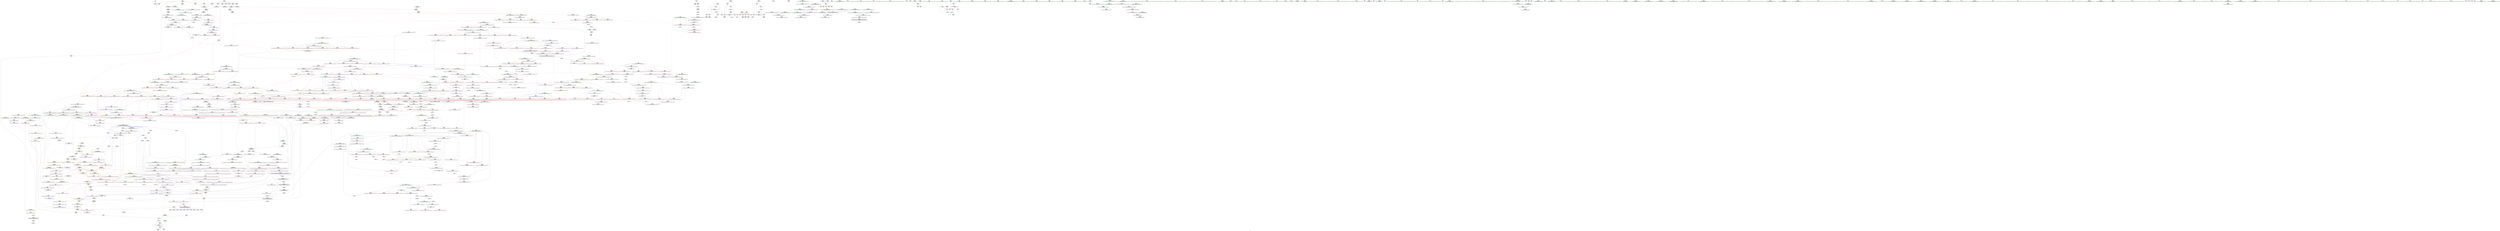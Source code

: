 digraph "SVFG" {
	label="SVFG";

	Node0x55c84754f900 [shape=record,color=grey,label="{NodeID: 0\nNullPtr}"];
	Node0x55c84754f900 -> Node0x55c8475a53d0[style=solid];
	Node0x55c8475acba0 [shape=record,color=red,label="{NodeID: 443\n634\<--633\n\<--\n_ZNK9__gnu_cxx5__ops15_Iter_less_iterclIPiS3_EEbT_T0_\n}"];
	Node0x55c8475acba0 -> Node0x55c8475bd820[style=solid];
	Node0x55c847624800 [shape=record,color=black,label="{NodeID: 1218\nMR_30V_2 = PHI(MR_30V_4, MR_30V_1, )\npts\{26 28 \}\n|{<s0>31}}"];
	Node0x55c847624800:s0 -> Node0x55c84761e400[style=dashed,color=blue];
	Node0x55c8475a0de0 [shape=record,color=green,label="{NodeID: 111\n563\<--564\n__parent\<--__parent_field_insensitive\n_ZSt11__make_heapIPiN9__gnu_cxx5__ops15_Iter_less_iterEEvT_S4_RT0_\n}"];
	Node0x55c8475a0de0 -> Node0x55c8475ac450[style=solid];
	Node0x55c8475a0de0 -> Node0x55c8475ac520[style=solid];
	Node0x55c8475a0de0 -> Node0x55c8475ac5f0[style=solid];
	Node0x55c8475a0de0 -> Node0x55c8475ac6c0[style=solid];
	Node0x55c8475a0de0 -> Node0x55c8475c7fe0[style=solid];
	Node0x55c8475a0de0 -> Node0x55c8475c8180[style=solid];
	Node0x55c8476a1830 [shape=record,color=black,label="{NodeID: 1661\n345 = PHI()\n}"];
	Node0x55c8476a1830 -> Node0x55c8475ae180[style=solid];
	Node0x55c8476a1830 -> Node0x55c8475ae250[style=solid];
	Node0x55c8475c2340 [shape=record,color=red,label="{NodeID: 554\n1089\<--1068\n\<--__first.addr\n_ZSt16__insertion_sortIPiN9__gnu_cxx5__ops15_Iter_less_iterEEvT_S4_T0_\n}"];
	Node0x55c8475c2340 -> Node0x55c8475b13e0[style=solid];
	Node0x55c847636c00 [shape=record,color=yellow,style=double,label="{NodeID: 1329\n150V_1 = ENCHI(MR_150V_0)\npts\{827 \}\nFun[_ZNK9__gnu_cxx5__ops14_Iter_less_valclIPiiEEbT_RT0_]}"];
	Node0x55c847636c00 -> Node0x55c8475bfde0[style=dashed];
	Node0x55c8475a53d0 [shape=record,color=black,label="{NodeID: 222\n2\<--3\ndummyVal\<--dummyVal\n}"];
	Node0x55c8476a99c0 [shape=record,color=black,label="{NodeID: 1772\n1303 = PHI(1288, )\n1st arg _ZNSt20__copy_move_backwardILb1ELb1ESt26random_access_iterator_tagE13__copy_move_bIiEEPT_PKS3_S6_S4_ }"];
	Node0x55c8476a99c0 -> Node0x55c8475cc900[style=solid];
	Node0x55c8475c7d70 [shape=record,color=blue,label="{NodeID: 665\n557\<--553\n__last.addr\<--__last\n_ZSt11__make_heapIPiN9__gnu_cxx5__ops15_Iter_less_iterEEvT_S4_RT0_\n}"];
	Node0x55c8475c7d70 -> Node0x55c8475ac040[style=dashed];
	Node0x55c8475c7d70 -> Node0x55c8475ac110[style=dashed];
	Node0x55c8475b2f80 [shape=record,color=red,label="{NodeID: 333\n133\<--23\n\<--n\nmain\n}"];
	Node0x55c8475b2f80 -> Node0x55c8475effb0[style=solid];
	Node0x55c84759a430 [shape=record,color=green,label="{NodeID: 1\n4\<--1\n.str\<--dummyObj\nGlob }"];
	Node0x55c8475acc70 [shape=record,color=red,label="{NodeID: 444\n636\<--635\n\<--\n_ZNK9__gnu_cxx5__ops15_Iter_less_iterclIPiS3_EEbT_T0_\n}"];
	Node0x55c8475acc70 -> Node0x55c8475bd820[style=solid];
	Node0x55c847624d00 [shape=record,color=black,label="{NodeID: 1219\nMR_10V_2 = PHI(MR_10V_1, MR_10V_3, )\npts\{28 \}\n|{<s0>16}}"];
	Node0x55c847624d00:s0 -> Node0x55c8475d3820[style=dashed,color=blue];
	Node0x55c8475a0eb0 [shape=record,color=green,label="{NodeID: 112\n565\<--566\n__value\<--__value_field_insensitive\n_ZSt11__make_heapIPiN9__gnu_cxx5__ops15_Iter_less_iterEEvT_S4_RT0_\n|{|<s1>36}}"];
	Node0x55c8475a0eb0 -> Node0x55c8475c80b0[style=solid];
	Node0x55c8475a0eb0:s1 -> Node0x55c8476a6890[style=solid,color=red];
	Node0x55c8476a1930 [shape=record,color=black,label="{NodeID: 1662\n850 = PHI(880, )\n}"];
	Node0x55c8476a1930 -> Node0x55c8475e4c10[style=solid];
	Node0x55c8475c2410 [shape=record,color=red,label="{NodeID: 555\n1098\<--1068\n\<--__first.addr\n_ZSt16__insertion_sortIPiN9__gnu_cxx5__ops15_Iter_less_iterEEvT_S4_T0_\n|{<s0>70}}"];
	Node0x55c8475c2410:s0 -> Node0x55c8476a9530[style=solid,color=red];
	Node0x55c8475a54d0 [shape=record,color=black,label="{NodeID: 223\n18\<--44\nmain_ret\<--\nmain\n}"];
	Node0x55c8476a9ad0 [shape=record,color=black,label="{NodeID: 1773\n1304 = PHI(1289, )\n2nd arg _ZNSt20__copy_move_backwardILb1ELb1ESt26random_access_iterator_tagE13__copy_move_bIiEEPT_PKS3_S6_S4_ }"];
	Node0x55c8476a9ad0 -> Node0x55c8475cc9d0[style=solid];
	Node0x55c8475c7e40 [shape=record,color=blue,label="{NodeID: 666\n559\<--554\n__comp.addr\<--__comp\n_ZSt11__make_heapIPiN9__gnu_cxx5__ops15_Iter_less_iterEEvT_S4_RT0_\n}"];
	Node0x55c8475c7e40 -> Node0x55c8475ac1e0[style=dashed];
	Node0x55c8475b3050 [shape=record,color=red,label="{NodeID: 334\n57\<--29\n\<--fin\nmain\n}"];
	Node0x55c84759b640 [shape=record,color=green,label="{NodeID: 2\n6\<--1\n.str.1\<--dummyObj\nGlob }"];
	Node0x55c8475acd40 [shape=record,color=red,label="{NodeID: 445\n664\<--644\n\<--__first.addr\n_ZSt10__pop_heapIPiN9__gnu_cxx5__ops15_Iter_less_iterEEvT_S4_S4_RT0_\n|{<s0>39}}"];
	Node0x55c8475acd40:s0 -> Node0x55c8476a6890[style=solid,color=red];
	Node0x55c847625200 [shape=record,color=black,label="{NodeID: 1220\nMR_269V_3 = PHI(MR_269V_2, MR_269V_4, )\npts\{1375 \}\n}"];
	Node0x55c8475a0f80 [shape=record,color=green,label="{NodeID: 113\n567\<--568\nagg.tmp\<--agg.tmp_field_insensitive\n_ZSt11__make_heapIPiN9__gnu_cxx5__ops15_Iter_less_iterEEvT_S4_RT0_\n}"];
	Node0x55c8476a1a70 [shape=record,color=black,label="{NodeID: 1663\n860 = PHI(681, )\n}"];
	Node0x55c8476a1a70 -> Node0x55c8475bf900[style=solid];
	Node0x55c8475c24e0 [shape=record,color=red,label="{NodeID: 556\n1105\<--1068\n\<--__first.addr\n_ZSt16__insertion_sortIPiN9__gnu_cxx5__ops15_Iter_less_iterEEvT_S4_T0_\n|{<s0>72}}"];
	Node0x55c8475c24e0:s0 -> Node0x55c8476a5d30[style=solid,color=red];
	Node0x55c8475a55a0 [shape=record,color=black,label="{NodeID: 224\n80\<--79\nidxprom\<--\nmain\n}"];
	Node0x55c8476a9be0 [shape=record,color=black,label="{NodeID: 1774\n182 = PHI(106, 114, )\n0th arg _ZSt4sortIPiEvT_S1_ }"];
	Node0x55c8476a9be0 -> Node0x55c8475c6440[style=solid];
	Node0x55c8475c7f10 [shape=record,color=blue,label="{NodeID: 667\n561\<--586\n__len\<--sub.ptr.div4\n_ZSt11__make_heapIPiN9__gnu_cxx5__ops15_Iter_less_iterEEvT_S4_RT0_\n}"];
	Node0x55c8475c7f10 -> Node0x55c8475ac2b0[style=dashed];
	Node0x55c8475c7f10 -> Node0x55c8475ac380[style=dashed];
	Node0x55c8475c7f10 -> Node0x55c847623900[style=dashed];
	Node0x55c8475b3120 [shape=record,color=red,label="{NodeID: 335\n69\<--29\n\<--fin\nmain\n}"];
	Node0x55c8475e4c10 [shape=record,color=black,label="{NodeID: 1110\n854 = PHI(855, 850, )\n}"];
	Node0x55c84759d350 [shape=record,color=green,label="{NodeID: 3\n8\<--1\n.str.2\<--dummyObj\nGlob }"];
	Node0x55c8475ace10 [shape=record,color=red,label="{NodeID: 446\n669\<--644\n\<--__first.addr\n_ZSt10__pop_heapIPiN9__gnu_cxx5__ops15_Iter_less_iterEEvT_S4_S4_RT0_\n|{<s0>41}}"];
	Node0x55c8475ace10:s0 -> Node0x55c8476a59f0[style=solid,color=red];
	Node0x55c847625700 [shape=record,color=black,label="{NodeID: 1221\nMR_271V_3 = PHI(MR_271V_2, MR_271V_5, )\npts\{1377 \}\n}"];
	Node0x55c8475a1050 [shape=record,color=green,label="{NodeID: 114\n597\<--598\n_ZSt4moveIRiEONSt16remove_referenceIT_E4typeEOS2_\<--_ZSt4moveIRiEONSt16remove_referenceIT_E4typeEOS2__field_insensitive\n}"];
	Node0x55c8476a1bb0 [shape=record,color=black,label="{NodeID: 1664\n873 = PHI(681, )\n}"];
	Node0x55c8476a1bb0 -> Node0x55c8475bf9d0[style=solid];
	Node0x55c8475c25b0 [shape=record,color=red,label="{NodeID: 557\n1114\<--1068\n\<--__first.addr\n_ZSt16__insertion_sortIPiN9__gnu_cxx5__ops15_Iter_less_iterEEvT_S4_T0_\n}"];
	Node0x55c8475c25b0 -> Node0x55c8475cb310[style=solid];
	Node0x55c8475a5670 [shape=record,color=black,label="{NodeID: 225\n97\<--96\nidxprom12\<--\nmain\n}"];
	Node0x55c8476a9d30 [shape=record,color=black,label="{NodeID: 1775\n183 = PHI(110, 118, )\n1st arg _ZSt4sortIPiEvT_S1_ }"];
	Node0x55c8476a9d30 -> Node0x55c8475c6510[style=solid];
	Node0x55c8475c7fe0 [shape=record,color=blue,label="{NodeID: 668\n563\<--590\n__parent\<--div\n_ZSt11__make_heapIPiN9__gnu_cxx5__ops15_Iter_less_iterEEvT_S4_RT0_\n}"];
	Node0x55c8475c7fe0 -> Node0x55c8475ac450[style=dashed];
	Node0x55c8475c7fe0 -> Node0x55c8475ac520[style=dashed];
	Node0x55c8475c7fe0 -> Node0x55c8475ac5f0[style=dashed];
	Node0x55c8475c7fe0 -> Node0x55c8475ac6c0[style=dashed];
	Node0x55c8475c7fe0 -> Node0x55c8475c8180[style=dashed];
	Node0x55c8475c7fe0 -> Node0x55c847623e00[style=dashed];
	Node0x55c8475b31f0 [shape=record,color=red,label="{NodeID: 336\n78\<--29\n\<--fin\nmain\n}"];
	Node0x55c8475e4da0 [shape=record,color=grey,label="{NodeID: 1111\n322 = Binary(321, 323, )\n}"];
	Node0x55c8475e4da0 -> Node0x55c8475c6b90[style=solid];
	Node0x55c84759d3e0 [shape=record,color=green,label="{NodeID: 4\n10\<--1\n.str.3\<--dummyObj\nGlob }"];
	Node0x55c8475acee0 [shape=record,color=red,label="{NodeID: 447\n671\<--644\n\<--__first.addr\n_ZSt10__pop_heapIPiN9__gnu_cxx5__ops15_Iter_less_iterEEvT_S4_S4_RT0_\n}"];
	Node0x55c8475acee0 -> Node0x55c8475aee80[style=solid];
	Node0x55c8475a5ae0 [shape=record,color=green,label="{NodeID: 115\n608\<--609\n_ZSt13__adjust_heapIPiliN9__gnu_cxx5__ops15_Iter_less_iterEEvT_T0_S5_T1_T2_\<--_ZSt13__adjust_heapIPiliN9__gnu_cxx5__ops15_Iter_less_iterEEvT_T0_S5_T1_T2__field_insensitive\n}"];
	Node0x55c8476a1cf0 [shape=record,color=black,label="{NodeID: 1665\n466 = PHI(970, )\n}"];
	Node0x55c8476a1cf0 -> Node0x55c8475ae730[style=solid];
	Node0x55c8475c2680 [shape=record,color=red,label="{NodeID: 558\n1085\<--1070\n\<--__last.addr\n_ZSt16__insertion_sortIPiN9__gnu_cxx5__ops15_Iter_less_iterEEvT_S4_T0_\n}"];
	Node0x55c8475c2680 -> Node0x55c8475edeb0[style=solid];
	Node0x55c847636fb0 [shape=record,color=yellow,style=double,label="{NodeID: 1333\n30V_1 = ENCHI(MR_30V_0)\npts\{26 28 \}\nFun[_ZNK9__gnu_cxx5__ops14_Iter_less_valclIPiiEEbT_RT0_]}"];
	Node0x55c847636fb0 -> Node0x55c8475bfd10[style=dashed];
	Node0x55c8475a5740 [shape=record,color=black,label="{NodeID: 226\n109\<--108\nidx.ext\<--\nmain\n}"];
	Node0x55c8476a9e80 [shape=record,color=black,label="{NodeID: 1776\n471 = PHI(414, )\n0th arg _ZSt13__heap_selectIPiN9__gnu_cxx5__ops15_Iter_less_iterEEvT_S4_S4_T0_ }"];
	Node0x55c8476a9e80 -> Node0x55c8475c7550[style=solid];
	Node0x55c8475c80b0 [shape=record,color=blue,label="{NodeID: 669\n565\<--599\n__value\<--\n_ZSt11__make_heapIPiN9__gnu_cxx5__ops15_Iter_less_iterEEvT_S4_RT0_\n}"];
	Node0x55c8475c80b0 -> Node0x55c8475ac790[style=dashed];
	Node0x55c8475c80b0 -> Node0x55c8475ac860[style=dashed];
	Node0x55c8475c80b0 -> Node0x55c8475c80b0[style=dashed];
	Node0x55c8475c80b0 -> Node0x55c847624300[style=dashed];
	Node0x55c8475b32c0 [shape=record,color=red,label="{NodeID: 337\n95\<--29\n\<--fin\nmain\n}"];
	Node0x55c8475e4f20 [shape=record,color=grey,label="{NodeID: 1112\n1341 = Binary(129, 1340, )\n}"];
	Node0x55c84759d470 [shape=record,color=green,label="{NodeID: 5\n12\<--1\n.str.4\<--dummyObj\nGlob }"];
	Node0x55c8475acfb0 [shape=record,color=red,label="{NodeID: 448\n670\<--646\n\<--__last.addr\n_ZSt10__pop_heapIPiN9__gnu_cxx5__ops15_Iter_less_iterEEvT_S4_S4_RT0_\n}"];
	Node0x55c8475acfb0 -> Node0x55c8475aedb0[style=solid];
	Node0x55c847626100 [shape=record,color=black,label="{NodeID: 1223\nMR_44V_3 = PHI(MR_44V_4, MR_44V_2, )\npts\{287 \}\n}"];
	Node0x55c847626100 -> Node0x55c8475b5000[style=dashed];
	Node0x55c847626100 -> Node0x55c8475b50d0[style=dashed];
	Node0x55c847626100 -> Node0x55c8475b51a0[style=dashed];
	Node0x55c847626100 -> Node0x55c8475b5270[style=dashed];
	Node0x55c847626100 -> Node0x55c8475b5340[style=dashed];
	Node0x55c847626100 -> Node0x55c8475c6d30[style=dashed];
	Node0x55c8475a5be0 [shape=record,color=green,label="{NodeID: 116\n623\<--624\nthis.addr\<--this.addr_field_insensitive\n_ZNK9__gnu_cxx5__ops15_Iter_less_iterclIPiS3_EEbT_T0_\n}"];
	Node0x55c8475a5be0 -> Node0x55c8475ac930[style=solid];
	Node0x55c8475a5be0 -> Node0x55c8475c8250[style=solid];
	Node0x55c8476a1e30 [shape=record,color=black,label="{NodeID: 1666\n501 = PHI(619, )\n}"];
	Node0x55c8475c2750 [shape=record,color=red,label="{NodeID: 559\n1094\<--1070\n\<--__last.addr\n_ZSt16__insertion_sortIPiN9__gnu_cxx5__ops15_Iter_less_iterEEvT_S4_T0_\n}"];
	Node0x55c8475c2750 -> Node0x55c8475ef6b0[style=solid];
	Node0x55c8475a5810 [shape=record,color=black,label="{NodeID: 227\n117\<--116\nidx.ext21\<--\nmain\n}"];
	Node0x55c8476a9f90 [shape=record,color=black,label="{NodeID: 1777\n472 = PHI(415, )\n1st arg _ZSt13__heap_selectIPiN9__gnu_cxx5__ops15_Iter_less_iterEEvT_S4_S4_T0_ }"];
	Node0x55c8476a9f90 -> Node0x55c8475c7620[style=solid];
	Node0x55c8475c8180 [shape=record,color=blue,label="{NodeID: 670\n563\<--615\n__parent\<--dec\n_ZSt11__make_heapIPiN9__gnu_cxx5__ops15_Iter_less_iterEEvT_S4_RT0_\n}"];
	Node0x55c8475c8180 -> Node0x55c8475ac450[style=dashed];
	Node0x55c8475c8180 -> Node0x55c8475ac520[style=dashed];
	Node0x55c8475c8180 -> Node0x55c8475ac5f0[style=dashed];
	Node0x55c8475c8180 -> Node0x55c8475ac6c0[style=dashed];
	Node0x55c8475c8180 -> Node0x55c8475c8180[style=dashed];
	Node0x55c8475c8180 -> Node0x55c847623e00[style=dashed];
	Node0x55c8475b3390 [shape=record,color=red,label="{NodeID: 338\n167\<--29\n\<--fin\nmain\n}"];
	Node0x55c8475e50a0 [shape=record,color=grey,label="{NodeID: 1113\n152 = Binary(151, 63, )\n}"];
	Node0x55c8475e50a0 -> Node0x55c8475c62a0[style=solid];
	Node0x55c84759d500 [shape=record,color=green,label="{NodeID: 6\n14\<--1\n.str.5\<--dummyObj\nGlob }"];
	Node0x55c8475ad080 [shape=record,color=red,label="{NodeID: 449\n660\<--648\n\<--__result.addr\n_ZSt10__pop_heapIPiN9__gnu_cxx5__ops15_Iter_less_iterEEvT_S4_S4_RT0_\n|{<s0>38}}"];
	Node0x55c8475ad080:s0 -> Node0x55c8476a6890[style=solid,color=red];
	Node0x55c847626600 [shape=record,color=black,label="{NodeID: 1224\nMR_46V_3 = PHI(MR_46V_4, MR_46V_2, )\npts\{289 \}\n}"];
	Node0x55c847626600 -> Node0x55c8475b5410[style=dashed];
	Node0x55c847626600 -> Node0x55c8475b54e0[style=dashed];
	Node0x55c847626600 -> Node0x55c8475c6b90[style=dashed];
	Node0x55c8475a5cb0 [shape=record,color=green,label="{NodeID: 117\n625\<--626\n__it1.addr\<--__it1.addr_field_insensitive\n_ZNK9__gnu_cxx5__ops15_Iter_less_iterclIPiS3_EEbT_T0_\n}"];
	Node0x55c8475a5cb0 -> Node0x55c8475aca00[style=solid];
	Node0x55c8475a5cb0 -> Node0x55c8475c8320[style=solid];
	Node0x55c8476a1f40 [shape=record,color=black,label="{NodeID: 1667\n596 = PHI(681, )\n}"];
	Node0x55c8476a1f40 -> Node0x55c8475ac790[style=solid];
	Node0x55c8475c2820 [shape=record,color=red,label="{NodeID: 560\n1093\<--1072\n\<--__i\n_ZSt16__insertion_sortIPiN9__gnu_cxx5__ops15_Iter_less_iterEEvT_S4_T0_\n}"];
	Node0x55c8475c2820 -> Node0x55c8475ef6b0[style=solid];
	Node0x55c8475a58e0 [shape=record,color=black,label="{NodeID: 228\n123\<--122\nidx.ext25\<--\nmain\n}"];
	Node0x55c8476aa0a0 [shape=record,color=black,label="{NodeID: 1778\n473 = PHI(416, )\n2nd arg _ZSt13__heap_selectIPiN9__gnu_cxx5__ops15_Iter_less_iterEEvT_S4_S4_T0_ }"];
	Node0x55c8476aa0a0 -> Node0x55c8475c76f0[style=solid];
	Node0x55c8475c8250 [shape=record,color=blue,label="{NodeID: 671\n623\<--620\nthis.addr\<--this\n_ZNK9__gnu_cxx5__ops15_Iter_less_iterclIPiS3_EEbT_T0_\n}"];
	Node0x55c8475c8250 -> Node0x55c8475ac930[style=dashed];
	Node0x55c8475b3460 [shape=record,color=red,label="{NodeID: 339\n155\<--31\n\<--fout\nmain\n}"];
	Node0x55c8475e5220 [shape=record,color=grey,label="{NodeID: 1114\n148 = Binary(147, 146, )\n}"];
	Node0x55c8475e5220 -> Node0x55c8475c61d0[style=solid];
	Node0x55c84759dd40 [shape=record,color=green,label="{NodeID: 7\n44\<--1\n\<--dummyObj\nCan only get source location for instruction, argument, global var or function.}"];
	Node0x55c8475ad150 [shape=record,color=red,label="{NodeID: 450\n667\<--648\n\<--__result.addr\n_ZSt10__pop_heapIPiN9__gnu_cxx5__ops15_Iter_less_iterEEvT_S4_S4_RT0_\n}"];
	Node0x55c8475ad150 -> Node0x55c8475c88d0[style=solid];
	Node0x55c847626b00 [shape=record,color=black,label="{NodeID: 1225\nMR_48V_2 = PHI(MR_48V_3, MR_48V_1, )\npts\{293 \}\n}"];
	Node0x55c847626b00 -> Node0x55c8475c6c60[style=dashed];
	Node0x55c8475a5d80 [shape=record,color=green,label="{NodeID: 118\n627\<--628\n__it2.addr\<--__it2.addr_field_insensitive\n_ZNK9__gnu_cxx5__ops15_Iter_less_iterclIPiS3_EEbT_T0_\n}"];
	Node0x55c8475a5d80 -> Node0x55c8475acad0[style=solid];
	Node0x55c8475a5d80 -> Node0x55c8475c83f0[style=solid];
	Node0x55c8476a20b0 [shape=record,color=black,label="{NodeID: 1668\n604 = PHI(681, )\n}"];
	Node0x55c8476a20b0 -> Node0x55c8475ac860[style=solid];
	Node0x55c8475c28f0 [shape=record,color=red,label="{NodeID: 561\n1097\<--1072\n\<--__i\n_ZSt16__insertion_sortIPiN9__gnu_cxx5__ops15_Iter_less_iterEEvT_S4_T0_\n|{<s0>70}}"];
	Node0x55c8475c28f0:s0 -> Node0x55c8476a91b0[style=solid,color=red];
	Node0x55c8475a59b0 [shape=record,color=black,label="{NodeID: 229\n137\<--136\nidxprom31\<--\nmain\n}"];
	Node0x55c8476aa1b0 [shape=record,color=black,label="{NodeID: 1779\n355 = PHI(267, )\n0th arg _ZSt22__final_insertion_sortIPiN9__gnu_cxx5__ops15_Iter_less_iterEEvT_S4_T0_ }"];
	Node0x55c8476aa1b0 -> Node0x55c8475c6ed0[style=solid];
	Node0x55c8475c8320 [shape=record,color=blue,label="{NodeID: 672\n625\<--621\n__it1.addr\<--__it1\n_ZNK9__gnu_cxx5__ops15_Iter_less_iterclIPiS3_EEbT_T0_\n}"];
	Node0x55c8475c8320 -> Node0x55c8475aca00[style=dashed];
	Node0x55c8475b3530 [shape=record,color=red,label="{NodeID: 340\n171\<--31\n\<--fout\nmain\n}"];
	Node0x55c8475e53a0 [shape=record,color=grey,label="{NodeID: 1115\n262 = Binary(259, 263, )\n|{<s0>18}}"];
	Node0x55c8475e53a0:s0 -> Node0x55c8476a8460[style=solid,color=red];
	Node0x55c84759ddd0 [shape=record,color=green,label="{NodeID: 8\n63\<--1\n\<--dummyObj\nCan only get source location for instruction, argument, global var or function.}"];
	Node0x55c8475ad220 [shape=record,color=red,label="{NodeID: 451\n678\<--650\n\<--__comp.addr\n_ZSt10__pop_heapIPiN9__gnu_cxx5__ops15_Iter_less_iterEEvT_S4_S4_RT0_\n}"];
	Node0x55c847627000 [shape=record,color=black,label="{NodeID: 1226\nMR_30V_2 = PHI(MR_30V_5, MR_30V_1, )\npts\{26 28 \}\n|{|<s1>20|<s2>21}}"];
	Node0x55c847627000 -> Node0x55c847630c20[style=dashed];
	Node0x55c847627000:s1 -> Node0x55c847638860[style=dashed,color=red];
	Node0x55c847627000:s2 -> Node0x55c847633600[style=dashed,color=red];
	Node0x55c8475a5e50 [shape=record,color=green,label="{NodeID: 119\n644\<--645\n__first.addr\<--__first.addr_field_insensitive\n_ZSt10__pop_heapIPiN9__gnu_cxx5__ops15_Iter_less_iterEEvT_S4_S4_RT0_\n}"];
	Node0x55c8475a5e50 -> Node0x55c8475acd40[style=solid];
	Node0x55c8475a5e50 -> Node0x55c8475ace10[style=solid];
	Node0x55c8475a5e50 -> Node0x55c8475acee0[style=solid];
	Node0x55c8475a5e50 -> Node0x55c8475c84c0[style=solid];
	Node0x55c8476a21f0 [shape=record,color=black,label="{NodeID: 1669\n676 = PHI(681, )\n}"];
	Node0x55c8476a21f0 -> Node0x55c8475ad490[style=solid];
	Node0x55c8475c29c0 [shape=record,color=red,label="{NodeID: 562\n1101\<--1072\n\<--__i\n_ZSt16__insertion_sortIPiN9__gnu_cxx5__ops15_Iter_less_iterEEvT_S4_T0_\n|{<s0>71}}"];
	Node0x55c8475c29c0:s0 -> Node0x55c8476a6890[style=solid,color=red];
	Node0x55c8475adbd0 [shape=record,color=black,label="{NodeID: 230\n140\<--139\nconv\<--\nmain\n}"];
	Node0x55c8475adbd0 -> Node0x55c8475bae20[style=solid];
	Node0x55c8476aa2c0 [shape=record,color=black,label="{NodeID: 1780\n356 = PHI(268, )\n1st arg _ZSt22__final_insertion_sortIPiN9__gnu_cxx5__ops15_Iter_less_iterEEvT_S4_T0_ }"];
	Node0x55c8476aa2c0 -> Node0x55c8475c6fa0[style=solid];
	Node0x55c8475c83f0 [shape=record,color=blue,label="{NodeID: 673\n627\<--622\n__it2.addr\<--__it2\n_ZNK9__gnu_cxx5__ops15_Iter_less_iterclIPiS3_EEbT_T0_\n}"];
	Node0x55c8475c83f0 -> Node0x55c8475acad0[style=dashed];
	Node0x55c8475b3600 [shape=record,color=red,label="{NodeID: 341\n65\<--33\n\<--k\nmain\n}"];
	Node0x55c8475b3600 -> Node0x55c8475bd6a0[style=solid];
	Node0x55c8475e5520 [shape=record,color=grey,label="{NodeID: 1116\n256 = Binary(254, 255, )\n}"];
	Node0x55c8475e5520 -> Node0x55c8475e56a0[style=solid];
	Node0x55c84759de60 [shape=record,color=green,label="{NodeID: 9\n129\<--1\n\<--dummyObj\nCan only get source location for instruction, argument, global var or function.|{<s0>41}}"];
	Node0x55c84759de60:s0 -> Node0x55c8476a5ac0[style=solid,color=red];
	Node0x55c8475ad2f0 [shape=record,color=red,label="{NodeID: 452\n662\<--661\n\<--call\n_ZSt10__pop_heapIPiN9__gnu_cxx5__ops15_Iter_less_iterEEvT_S4_S4_RT0_\n}"];
	Node0x55c8475ad2f0 -> Node0x55c8475c8800[style=solid];
	Node0x55c847627500 [shape=record,color=black,label="{NodeID: 1227\nMR_176V_4 = PHI(MR_176V_5, MR_176V_3, )\npts\{977 \}\n}"];
	Node0x55c847627500 -> Node0x55c8475c1090[style=dashed];
	Node0x55c847627500 -> Node0x55c8475c1160[style=dashed];
	Node0x55c847627500 -> Node0x55c8475c1230[style=dashed];
	Node0x55c847627500 -> Node0x55c8475c1300[style=dashed];
	Node0x55c847627500 -> Node0x55c8475c13d0[style=dashed];
	Node0x55c847627500 -> Node0x55c8475c14a0[style=dashed];
	Node0x55c847627500 -> Node0x55c8475ca6e0[style=dashed];
	Node0x55c847627500 -> Node0x55c8475ca950[style=dashed];
	Node0x55c8475a5f20 [shape=record,color=green,label="{NodeID: 120\n646\<--647\n__last.addr\<--__last.addr_field_insensitive\n_ZSt10__pop_heapIPiN9__gnu_cxx5__ops15_Iter_less_iterEEvT_S4_S4_RT0_\n}"];
	Node0x55c8475a5f20 -> Node0x55c8475acfb0[style=solid];
	Node0x55c8475a5f20 -> Node0x55c8475c8590[style=solid];
	Node0x55c8476a2330 [shape=record,color=black,label="{NodeID: 1670\n737 = PHI(619, )\n}"];
	Node0x55c8475c2a90 [shape=record,color=red,label="{NodeID: 563\n1106\<--1072\n\<--__i\n_ZSt16__insertion_sortIPiN9__gnu_cxx5__ops15_Iter_less_iterEEvT_S4_T0_\n|{<s0>72}}"];
	Node0x55c8475c2a90:s0 -> Node0x55c8476a5e00[style=solid,color=red];
	Node0x55c8475adca0 [shape=record,color=black,label="{NodeID: 231\n142\<--141\nidxprom33\<--\nmain\n}"];
	Node0x55c8476aa3d0 [shape=record,color=black,label="{NodeID: 1781\n640 = PHI(505, 544, )\n0th arg _ZSt10__pop_heapIPiN9__gnu_cxx5__ops15_Iter_less_iterEEvT_S4_S4_RT0_ }"];
	Node0x55c8476aa3d0 -> Node0x55c8475c84c0[style=solid];
	Node0x55c8475c84c0 [shape=record,color=blue,label="{NodeID: 674\n644\<--640\n__first.addr\<--__first\n_ZSt10__pop_heapIPiN9__gnu_cxx5__ops15_Iter_less_iterEEvT_S4_S4_RT0_\n}"];
	Node0x55c8475c84c0 -> Node0x55c8475acd40[style=dashed];
	Node0x55c8475c84c0 -> Node0x55c8475ace10[style=dashed];
	Node0x55c8475c84c0 -> Node0x55c8475acee0[style=dashed];
	Node0x55c8475b36d0 [shape=record,color=red,label="{NodeID: 342\n156\<--33\n\<--k\nmain\n}"];
	Node0x55c8475e56a0 [shape=record,color=grey,label="{NodeID: 1117\n257 = Binary(256, 258, )\n|{<s0>17}}"];
	Node0x55c8475e56a0:s0 -> Node0x55c8476a6620[style=solid,color=red];
	Node0x55c84759def0 [shape=record,color=green,label="{NodeID: 10\n258\<--1\n\<--dummyObj\nCan only get source location for instruction, argument, global var or function.}"];
	Node0x55c8475ad3c0 [shape=record,color=red,label="{NodeID: 453\n666\<--665\n\<--call1\n_ZSt10__pop_heapIPiN9__gnu_cxx5__ops15_Iter_less_iterEEvT_S4_S4_RT0_\n}"];
	Node0x55c8475ad3c0 -> Node0x55c8475c88d0[style=solid];
	Node0x55c8475a5ff0 [shape=record,color=green,label="{NodeID: 121\n648\<--649\n__result.addr\<--__result.addr_field_insensitive\n_ZSt10__pop_heapIPiN9__gnu_cxx5__ops15_Iter_less_iterEEvT_S4_S4_RT0_\n}"];
	Node0x55c8475a5ff0 -> Node0x55c8475ad080[style=solid];
	Node0x55c8475a5ff0 -> Node0x55c8475ad150[style=solid];
	Node0x55c8475a5ff0 -> Node0x55c8475c8660[style=solid];
	Node0x55c8476a2440 [shape=record,color=black,label="{NodeID: 1671\n746 = PHI(681, )\n}"];
	Node0x55c8476a2440 -> Node0x55c8475be990[style=solid];
	Node0x55c8475c2b60 [shape=record,color=red,label="{NodeID: 564\n1107\<--1072\n\<--__i\n_ZSt16__insertion_sortIPiN9__gnu_cxx5__ops15_Iter_less_iterEEvT_S4_T0_\n}"];
	Node0x55c8475c2b60 -> Node0x55c8475b14b0[style=solid];
	Node0x55c8475add70 [shape=record,color=black,label="{NodeID: 232\n145\<--144\nconv35\<--\nmain\n}"];
	Node0x55c8475add70 -> Node0x55c8475bae20[style=solid];
	Node0x55c8476aa520 [shape=record,color=black,label="{NodeID: 1782\n641 = PHI(506, 545, )\n1st arg _ZSt10__pop_heapIPiN9__gnu_cxx5__ops15_Iter_less_iterEEvT_S4_S4_RT0_ }"];
	Node0x55c8476aa520 -> Node0x55c8475c8590[style=solid];
	Node0x55c8475c8590 [shape=record,color=blue,label="{NodeID: 675\n646\<--641\n__last.addr\<--__last\n_ZSt10__pop_heapIPiN9__gnu_cxx5__ops15_Iter_less_iterEEvT_S4_S4_RT0_\n}"];
	Node0x55c8475c8590 -> Node0x55c8475acfb0[style=dashed];
	Node0x55c8475b37a0 [shape=record,color=red,label="{NodeID: 343\n163\<--33\n\<--k\nmain\n}"];
	Node0x55c8475b37a0 -> Node0x55c8475e5820[style=solid];
	Node0x55c8475e5820 [shape=record,color=grey,label="{NodeID: 1118\n164 = Binary(163, 63, )\n}"];
	Node0x55c8475e5820 -> Node0x55c8475c6370[style=solid];
	Node0x55c84759dfb0 [shape=record,color=green,label="{NodeID: 11\n263\<--1\n\<--dummyObj\nCan only get source location for instruction, argument, global var or function.}"];
	Node0x55c8475ad490 [shape=record,color=red,label="{NodeID: 454\n677\<--676\n\<--call2\n_ZSt10__pop_heapIPiN9__gnu_cxx5__ops15_Iter_less_iterEEvT_S4_S4_RT0_\n|{<s0>41}}"];
	Node0x55c8475ad490:s0 -> Node0x55c8476a5c60[style=solid,color=red];
	Node0x55c8475a60c0 [shape=record,color=green,label="{NodeID: 122\n650\<--651\n__comp.addr\<--__comp.addr_field_insensitive\n_ZSt10__pop_heapIPiN9__gnu_cxx5__ops15_Iter_less_iterEEvT_S4_S4_RT0_\n}"];
	Node0x55c8475a60c0 -> Node0x55c8475ad220[style=solid];
	Node0x55c8475a60c0 -> Node0x55c8475c8730[style=solid];
	Node0x55c8476a25b0 [shape=record,color=black,label="{NodeID: 1672\n773 = PHI(681, )\n}"];
	Node0x55c8476a25b0 -> Node0x55c8475bea60[style=solid];
	Node0x55c8475c2c30 [shape=record,color=red,label="{NodeID: 565\n1117\<--1072\n\<--__i\n_ZSt16__insertion_sortIPiN9__gnu_cxx5__ops15_Iter_less_iterEEvT_S4_T0_\n|{<s0>75}}"];
	Node0x55c8475c2c30:s0 -> Node0x55c8476a7a10[style=solid,color=red];
	Node0x55c8475ade40 [shape=record,color=black,label="{NodeID: 233\n254\<--252\nsub.ptr.lhs.cast\<--\n_ZSt6__sortIPiN9__gnu_cxx5__ops15_Iter_less_iterEEvT_S4_T0_\n}"];
	Node0x55c8475ade40 -> Node0x55c8475e5520[style=solid];
	Node0x55c8476aa670 [shape=record,color=black,label="{NodeID: 1783\n642 = PHI(507, 546, )\n2nd arg _ZSt10__pop_heapIPiN9__gnu_cxx5__ops15_Iter_less_iterEEvT_S4_S4_RT0_ }"];
	Node0x55c8476aa670 -> Node0x55c8475c8660[style=solid];
	Node0x55c8475c8660 [shape=record,color=blue,label="{NodeID: 676\n648\<--642\n__result.addr\<--__result\n_ZSt10__pop_heapIPiN9__gnu_cxx5__ops15_Iter_less_iterEEvT_S4_S4_RT0_\n}"];
	Node0x55c8475c8660 -> Node0x55c8475ad080[style=dashed];
	Node0x55c8475c8660 -> Node0x55c8475ad150[style=dashed];
	Node0x55c8475b3870 [shape=record,color=red,label="{NodeID: 344\n74\<--35\n\<--i\nmain\n}"];
	Node0x55c8475b3870 -> Node0x55c8475ee7b0[style=solid];
	Node0x55c8475e59a0 [shape=record,color=grey,label="{NodeID: 1119\n756 = Binary(755, 539, )\n}"];
	Node0x55c8475e59a0 -> Node0x55c8475ee1b0[style=solid];
	Node0x55c84759e0b0 [shape=record,color=green,label="{NodeID: 12\n309\<--1\n\<--dummyObj\nCan only get source location for instruction, argument, global var or function.}"];
	Node0x55c8475ad560 [shape=record,color=red,label="{NodeID: 455\n686\<--683\n\<--__t.addr\n_ZSt4moveIRiEONSt16remove_referenceIT_E4typeEOS2_\n}"];
	Node0x55c8475ad560 -> Node0x55c8475aef50[style=solid];
	Node0x55c8475a6190 [shape=record,color=green,label="{NodeID: 123\n652\<--653\n__value\<--__value_field_insensitive\n_ZSt10__pop_heapIPiN9__gnu_cxx5__ops15_Iter_less_iterEEvT_S4_S4_RT0_\n|{|<s1>40}}"];
	Node0x55c8475a6190 -> Node0x55c8475c8800[style=solid];
	Node0x55c8475a6190:s1 -> Node0x55c8476a6890[style=solid,color=red];
	Node0x55c8476a26f0 [shape=record,color=black,label="{NodeID: 1673\n783 = PHI(798, )\n}"];
	Node0x55c8475c2d00 [shape=record,color=red,label="{NodeID: 566\n1126\<--1072\n\<--__i\n_ZSt16__insertion_sortIPiN9__gnu_cxx5__ops15_Iter_less_iterEEvT_S4_T0_\n}"];
	Node0x55c8475c2d00 -> Node0x55c8475b1580[style=solid];
	Node0x55c8475adf10 [shape=record,color=black,label="{NodeID: 234\n255\<--253\nsub.ptr.rhs.cast\<--\n_ZSt6__sortIPiN9__gnu_cxx5__ops15_Iter_less_iterEEvT_S4_T0_\n}"];
	Node0x55c8475adf10 -> Node0x55c8475e5520[style=solid];
	Node0x55c8476aa7c0 [shape=record,color=black,label="{NodeID: 1784\n643 = PHI(474, 547, )\n3rd arg _ZSt10__pop_heapIPiN9__gnu_cxx5__ops15_Iter_less_iterEEvT_S4_S4_RT0_ }"];
	Node0x55c8476aa7c0 -> Node0x55c8475c8730[style=solid];
	Node0x55c8475c8730 [shape=record,color=blue,label="{NodeID: 677\n650\<--643\n__comp.addr\<--__comp\n_ZSt10__pop_heapIPiN9__gnu_cxx5__ops15_Iter_less_iterEEvT_S4_S4_RT0_\n}"];
	Node0x55c8475c8730 -> Node0x55c8475ad220[style=dashed];
	Node0x55c8475b3940 [shape=record,color=red,label="{NodeID: 345\n79\<--35\n\<--i\nmain\n}"];
	Node0x55c8475b3940 -> Node0x55c8475a55a0[style=solid];
	Node0x55c8475e5b20 [shape=record,color=grey,label="{NodeID: 1120\n307 = Binary(306, 258, )\n}"];
	Node0x55c8475e5b20 -> Node0x55c8475ee630[style=solid];
	Node0x55c84759e1b0 [shape=record,color=green,label="{NodeID: 13\n323\<--1\n\<--dummyObj\nCan only get source location for instruction, argument, global var or function.}"];
	Node0x55c8475ad630 [shape=record,color=red,label="{NodeID: 456\n730\<--695\n\<--__first.addr\n_ZSt13__adjust_heapIPiliN9__gnu_cxx5__ops15_Iter_less_iterEEvT_T0_S5_T1_T2_\n}"];
	Node0x55c8475ad630 -> Node0x55c8475b20e0[style=solid];
	Node0x55c84761b300 [shape=record,color=black,label="{NodeID: 1231\nMR_30V_3 = PHI(MR_30V_6, MR_30V_1, )\npts\{26 28 \}\n|{|<s2>70|<s3>72|<s4>75|<s5>75}}"];
	Node0x55c84761b300 -> Node0x55c8475c2dd0[style=dashed];
	Node0x55c84761b300 -> Node0x55c84761acd0[style=dashed];
	Node0x55c84761b300:s2 -> Node0x55c84763a100[style=dashed,color=red];
	Node0x55c84761b300:s3 -> Node0x55c847636280[style=dashed,color=red];
	Node0x55c84761b300:s4 -> Node0x55c8475c3d40[style=dashed,color=red];
	Node0x55c84761b300:s5 -> Node0x55c847620c00[style=dashed,color=red];
	Node0x55c8475a6260 [shape=record,color=green,label="{NodeID: 124\n654\<--655\nagg.tmp\<--agg.tmp_field_insensitive\n_ZSt10__pop_heapIPiN9__gnu_cxx5__ops15_Iter_less_iterEEvT_S4_S4_RT0_\n}"];
	Node0x55c8476a2800 [shape=record,color=black,label="{NodeID: 1674\n792 = PHI(681, )\n}"];
	Node0x55c8476a2800 -> Node0x55c8475beb30[style=solid];
	Node0x55c8475c2dd0 [shape=record,color=red,label="{NodeID: 567\n1103\<--1102\n\<--call3\n_ZSt16__insertion_sortIPiN9__gnu_cxx5__ops15_Iter_less_iterEEvT_S4_T0_\n}"];
	Node0x55c8475c2dd0 -> Node0x55c8475cb240[style=solid];
	Node0x55c8475adfe0 [shape=record,color=black,label="{NodeID: 235\n304\<--302\nsub.ptr.lhs.cast\<--\n_ZSt16__introsort_loopIPilN9__gnu_cxx5__ops15_Iter_less_iterEEvT_S4_T0_T1_\n}"];
	Node0x55c8475adfe0 -> Node0x55c8475e5ca0[style=solid];
	Node0x55c8475c8800 [shape=record,color=blue,label="{NodeID: 678\n652\<--662\n__value\<--\n_ZSt10__pop_heapIPiN9__gnu_cxx5__ops15_Iter_less_iterEEvT_S4_S4_RT0_\n}"];
	Node0x55c8475c8800 -> Node0x55c8475ad3c0[style=dashed];
	Node0x55c8475c8800 -> Node0x55c8475ad490[style=dashed];
	Node0x55c8475b3a10 [shape=record,color=red,label="{NodeID: 346\n85\<--35\n\<--i\nmain\n}"];
	Node0x55c8475b3a10 -> Node0x55c8475bd220[style=solid];
	Node0x55c8475e5ca0 [shape=record,color=grey,label="{NodeID: 1121\n306 = Binary(304, 305, )\n}"];
	Node0x55c8475e5ca0 -> Node0x55c8475e5b20[style=solid];
	Node0x55c84759e2b0 [shape=record,color=green,label="{NodeID: 14\n346\<--1\n\<--dummyObj\nCan only get source location for instruction, argument, global var or function.}"];
	Node0x55c8475ad700 [shape=record,color=red,label="{NodeID: 457\n733\<--695\n\<--__first.addr\n_ZSt13__adjust_heapIPiliN9__gnu_cxx5__ops15_Iter_less_iterEEvT_T0_S5_T1_T2_\n}"];
	Node0x55c8475ad700 -> Node0x55c8475b21b0[style=solid];
	Node0x55c84761b800 [shape=record,color=black,label="{NodeID: 1232\nMR_8V_2 = PHI(MR_8V_3, MR_8V_1, )\npts\{26 \}\n|{<s0>7}}"];
	Node0x55c84761b800:s0 -> Node0x55c84763a860[style=dashed,color=red];
	Node0x55c8475a6330 [shape=record,color=green,label="{NodeID: 125\n683\<--684\n__t.addr\<--__t.addr_field_insensitive\n_ZSt4moveIRiEONSt16remove_referenceIT_E4typeEOS2_\n}"];
	Node0x55c8475a6330 -> Node0x55c8475ad560[style=solid];
	Node0x55c8475a6330 -> Node0x55c8475c89a0[style=solid];
	Node0x55c8476a2970 [shape=record,color=black,label="{NodeID: 1675\n921 = PHI(619, )\n}"];
	Node0x55c8475c2ea0 [shape=record,color=red,label="{NodeID: 568\n1113\<--1112\n\<--call6\n_ZSt16__insertion_sortIPiN9__gnu_cxx5__ops15_Iter_less_iterEEvT_S4_T0_\n}"];
	Node0x55c8475c2ea0 -> Node0x55c8475cb310[style=solid];
	Node0x55c8475ae0b0 [shape=record,color=black,label="{NodeID: 236\n305\<--303\nsub.ptr.rhs.cast\<--\n_ZSt16__introsort_loopIPilN9__gnu_cxx5__ops15_Iter_less_iterEEvT_S4_T0_T1_\n}"];
	Node0x55c8475ae0b0 -> Node0x55c8475e5ca0[style=solid];
	Node0x55c8475c88d0 [shape=record,color=blue,label="{NodeID: 679\n667\<--666\n\<--\n_ZSt10__pop_heapIPiN9__gnu_cxx5__ops15_Iter_less_iterEEvT_S4_S4_RT0_\n|{|<s1>41}}"];
	Node0x55c8475c88d0 -> Node0x55c8475ad490[style=dashed];
	Node0x55c8475c88d0:s1 -> Node0x55c847630220[style=dashed,color=red];
	Node0x55c8475b3ae0 [shape=record,color=red,label="{NodeID: 347\n91\<--37\n\<--i8\nmain\n}"];
	Node0x55c8475b3ae0 -> Node0x55c8475efb30[style=solid];
	Node0x55c8475b9920 [shape=record,color=grey,label="{NodeID: 1122\n537 = Binary(536, 258, )\n}"];
	Node0x55c8475b9920 -> Node0x55c8475eeab0[style=solid];
	Node0x55c84759e3b0 [shape=record,color=green,label="{NodeID: 15\n352\<--1\n\<--dummyObj\nCan only get source location for instruction, argument, global var or function.}"];
	Node0x55c8475ad7d0 [shape=record,color=red,label="{NodeID: 458\n743\<--695\n\<--__first.addr\n_ZSt13__adjust_heapIPiliN9__gnu_cxx5__ops15_Iter_less_iterEEvT_T0_S5_T1_T2_\n}"];
	Node0x55c8475ad7d0 -> Node0x55c8475b2280[style=solid];
	Node0x55c84761bd00 [shape=record,color=black,label="{NodeID: 1233\nMR_10V_2 = PHI(MR_10V_4, MR_10V_1, )\npts\{28 \}\n|{<s0>8}}"];
	Node0x55c84761bd00:s0 -> Node0x55c84763a860[style=dashed,color=red];
	Node0x55c8475a6400 [shape=record,color=green,label="{NodeID: 126\n693\<--694\n__comp\<--__comp_field_insensitive\n_ZSt13__adjust_heapIPiliN9__gnu_cxx5__ops15_Iter_less_iterEEvT_T0_S5_T1_T2_\n|{<s0>42|<s1>45}}"];
	Node0x55c8475a6400:s0 -> Node0x55c8476a8e30[style=solid,color=red];
	Node0x55c8475a6400:s1 -> Node0x55c8476a6480[style=solid,color=red];
	Node0x55c8476a2a80 [shape=record,color=black,label="{NodeID: 1676\n925 = PHI(619, )\n}"];
	Node0x55c8475c2f70 [shape=record,color=red,label="{NodeID: 569\n1150\<--1136\n\<--__first.addr\n_ZSt26__unguarded_insertion_sortIPiN9__gnu_cxx5__ops15_Iter_less_iterEEvT_S4_T0_\n}"];
	Node0x55c8475c2f70 -> Node0x55c8475cb650[style=solid];
	Node0x55c8475ae180 [shape=record,color=black,label="{NodeID: 237\n349\<--345\ncast\<--\n_ZSt4__lgl\n}"];
	Node0x55c8475c89a0 [shape=record,color=blue,label="{NodeID: 680\n683\<--682\n__t.addr\<--__t\n_ZSt4moveIRiEONSt16remove_referenceIT_E4typeEOS2_\n}"];
	Node0x55c8475c89a0 -> Node0x55c8475ad560[style=dashed];
	Node0x55c8475b3bb0 [shape=record,color=red,label="{NodeID: 348\n96\<--37\n\<--i8\nmain\n}"];
	Node0x55c8475b3bb0 -> Node0x55c8475a5670[style=solid];
	Node0x55c8475b9aa0 [shape=record,color=grey,label="{NodeID: 1123\n536 = Binary(534, 535, )\n}"];
	Node0x55c8475b9aa0 -> Node0x55c8475b9920[style=solid];
	Node0x55c84759e4b0 [shape=record,color=green,label="{NodeID: 16\n539\<--1\n\<--dummyObj\nCan only get source location for instruction, argument, global var or function.}"];
	Node0x55c8475ad8a0 [shape=record,color=red,label="{NodeID: 459\n748\<--695\n\<--__first.addr\n_ZSt13__adjust_heapIPiliN9__gnu_cxx5__ops15_Iter_less_iterEEvT_T0_S5_T1_T2_\n}"];
	Node0x55c8475ad8a0 -> Node0x55c8475b2350[style=solid];
	Node0x55c84762a820 [shape=record,color=black,label="{NodeID: 1234\nMR_16V_3 = PHI(MR_16V_4, MR_16V_2, )\npts\{34 \}\n}"];
	Node0x55c84762a820 -> Node0x55c8475b3600[style=dashed];
	Node0x55c84762a820 -> Node0x55c8475b36d0[style=dashed];
	Node0x55c84762a820 -> Node0x55c8475b37a0[style=dashed];
	Node0x55c84762a820 -> Node0x55c8475c6370[style=dashed];
	Node0x55c8475a64d0 [shape=record,color=green,label="{NodeID: 127\n695\<--696\n__first.addr\<--__first.addr_field_insensitive\n_ZSt13__adjust_heapIPiliN9__gnu_cxx5__ops15_Iter_less_iterEEvT_T0_S5_T1_T2_\n}"];
	Node0x55c8475a64d0 -> Node0x55c8475ad630[style=solid];
	Node0x55c8475a64d0 -> Node0x55c8475ad700[style=solid];
	Node0x55c8475a64d0 -> Node0x55c8475ad7d0[style=solid];
	Node0x55c8475a64d0 -> Node0x55c8475ad8a0[style=solid];
	Node0x55c8475a64d0 -> Node0x55c8475ad970[style=solid];
	Node0x55c8475a64d0 -> Node0x55c8475ada40[style=solid];
	Node0x55c8475a64d0 -> Node0x55c8475adb10[style=solid];
	Node0x55c8475a64d0 -> Node0x55c8475c8a70[style=solid];
	Node0x55c8476a2b90 [shape=record,color=black,label="{NodeID: 1677\n935 = PHI(619, )\n}"];
	Node0x55c8475c3040 [shape=record,color=red,label="{NodeID: 570\n1154\<--1138\n\<--__last.addr\n_ZSt26__unguarded_insertion_sortIPiN9__gnu_cxx5__ops15_Iter_less_iterEEvT_S4_T0_\n}"];
	Node0x55c8475c3040 -> Node0x55c8475ef3b0[style=solid];
	Node0x55c8475ae250 [shape=record,color=black,label="{NodeID: 238\n350\<--345\nconv\<--\n_ZSt4__lgl\n}"];
	Node0x55c8475ae250 -> Node0x55c8475bd3a0[style=solid];
	Node0x55c8475c8a70 [shape=record,color=blue,label="{NodeID: 681\n695\<--689\n__first.addr\<--__first\n_ZSt13__adjust_heapIPiliN9__gnu_cxx5__ops15_Iter_less_iterEEvT_T0_S5_T1_T2_\n}"];
	Node0x55c8475c8a70 -> Node0x55c8475ad630[style=dashed];
	Node0x55c8475c8a70 -> Node0x55c8475ad700[style=dashed];
	Node0x55c8475c8a70 -> Node0x55c8475ad7d0[style=dashed];
	Node0x55c8475c8a70 -> Node0x55c8475ad8a0[style=dashed];
	Node0x55c8475c8a70 -> Node0x55c8475ad970[style=dashed];
	Node0x55c8475c8a70 -> Node0x55c8475ada40[style=dashed];
	Node0x55c8475c8a70 -> Node0x55c8475adb10[style=dashed];
	Node0x55c8475b3c80 [shape=record,color=red,label="{NodeID: 349\n102\<--37\n\<--i8\nmain\n}"];
	Node0x55c8475b3c80 -> Node0x55c8475bcf20[style=solid];
	Node0x55c8475b9c20 [shape=record,color=grey,label="{NodeID: 1124\n761 = Binary(760, 263, )\n}"];
	Node0x55c8475b9c20 -> Node0x55c8475b9da0[style=solid];
	Node0x55c84759e5b0 [shape=record,color=green,label="{NodeID: 17\n855\<--1\n\<--dummyObj\nCan only get source location for instruction, argument, global var or function.}"];
	Node0x55c8475ad970 [shape=record,color=red,label="{NodeID: 460\n769\<--695\n\<--__first.addr\n_ZSt13__adjust_heapIPiliN9__gnu_cxx5__ops15_Iter_less_iterEEvT_T0_S5_T1_T2_\n}"];
	Node0x55c8475ad970 -> Node0x55c8475b2420[style=solid];
	Node0x55c84762ad20 [shape=record,color=black,label="{NodeID: 1235\nMR_18V_2 = PHI(MR_18V_4, MR_18V_1, )\npts\{36 \}\n}"];
	Node0x55c84762ad20 -> Node0x55c8475c5cf0[style=dashed];
	Node0x55c8475a65a0 [shape=record,color=green,label="{NodeID: 128\n697\<--698\n__holeIndex.addr\<--__holeIndex.addr_field_insensitive\n_ZSt13__adjust_heapIPiliN9__gnu_cxx5__ops15_Iter_less_iterEEvT_T0_S5_T1_T2_\n}"];
	Node0x55c8475a65a0 -> Node0x55c8475bd950[style=solid];
	Node0x55c8475a65a0 -> Node0x55c8475bda20[style=solid];
	Node0x55c8475a65a0 -> Node0x55c8475bdaf0[style=solid];
	Node0x55c8475a65a0 -> Node0x55c8475bdbc0[style=solid];
	Node0x55c8475a65a0 -> Node0x55c8475bdc90[style=solid];
	Node0x55c8475a65a0 -> Node0x55c8475c8b40[style=solid];
	Node0x55c8475a65a0 -> Node0x55c8475c91c0[style=solid];
	Node0x55c8475a65a0 -> Node0x55c8475c9430[style=solid];
	Node0x55c8476a2ca0 [shape=record,color=black,label="{NodeID: 1678\n949 = PHI(619, )\n}"];
	Node0x55c8475c3110 [shape=record,color=red,label="{NodeID: 571\n1153\<--1140\n\<--__i\n_ZSt26__unguarded_insertion_sortIPiN9__gnu_cxx5__ops15_Iter_less_iterEEvT_S4_T0_\n}"];
	Node0x55c8475c3110 -> Node0x55c8475ef3b0[style=solid];
	Node0x55c8475ae320 [shape=record,color=black,label="{NodeID: 239\n339\<--351\n_ZSt4__lgl_ret\<--sub\n_ZSt4__lgl\n|{<s0>17}}"];
	Node0x55c8475ae320:s0 -> Node0x55c8476a15b0[style=solid,color=blue];
	Node0x55c8475c8b40 [shape=record,color=blue,label="{NodeID: 682\n697\<--690\n__holeIndex.addr\<--__holeIndex\n_ZSt13__adjust_heapIPiliN9__gnu_cxx5__ops15_Iter_less_iterEEvT_T0_S5_T1_T2_\n}"];
	Node0x55c8475c8b40 -> Node0x55c8475bd950[style=dashed];
	Node0x55c8475c8b40 -> Node0x55c8475bda20[style=dashed];
	Node0x55c8475c8b40 -> Node0x55c8475bdaf0[style=dashed];
	Node0x55c8475c8b40 -> Node0x55c8475bdbc0[style=dashed];
	Node0x55c8475c8b40 -> Node0x55c8475c91c0[style=dashed];
	Node0x55c8475c8b40 -> Node0x55c8475c9430[style=dashed];
	Node0x55c8475c8b40 -> Node0x55c847621b00[style=dashed];
	Node0x55c8475b3d50 [shape=record,color=red,label="{NodeID: 350\n147\<--39\n\<--ans\nmain\n}"];
	Node0x55c8475b3d50 -> Node0x55c8475e5220[style=solid];
	Node0x55c8475b9da0 [shape=record,color=grey,label="{NodeID: 1125\n762 = Binary(761, 263, )\n}"];
	Node0x55c8475b9da0 -> Node0x55c8475eec30[style=solid];
	Node0x55c84759e6b0 [shape=record,color=green,label="{NodeID: 18\n1286\<--1\n\<--dummyObj\nCan only get source location for instruction, argument, global var or function.}"];
	Node0x55c8475ada40 [shape=record,color=red,label="{NodeID: 461\n775\<--695\n\<--__first.addr\n_ZSt13__adjust_heapIPiliN9__gnu_cxx5__ops15_Iter_less_iterEEvT_T0_S5_T1_T2_\n}"];
	Node0x55c8475ada40 -> Node0x55c8475b24f0[style=solid];
	Node0x55c84762b220 [shape=record,color=black,label="{NodeID: 1236\nMR_20V_2 = PHI(MR_20V_4, MR_20V_1, )\npts\{38 \}\n}"];
	Node0x55c84762b220 -> Node0x55c8475c5e90[style=dashed];
	Node0x55c8475a6670 [shape=record,color=green,label="{NodeID: 129\n699\<--700\n__len.addr\<--__len.addr_field_insensitive\n_ZSt13__adjust_heapIPiliN9__gnu_cxx5__ops15_Iter_less_iterEEvT_T0_S5_T1_T2_\n}"];
	Node0x55c8475a6670 -> Node0x55c8475bdd60[style=solid];
	Node0x55c8475a6670 -> Node0x55c8475bde30[style=solid];
	Node0x55c8475a6670 -> Node0x55c8475bdf00[style=solid];
	Node0x55c8475a6670 -> Node0x55c8475c8c10[style=solid];
	Node0x55c8476a2de0 [shape=record,color=black,label="{NodeID: 1679\n957 = PHI(619, )\n}"];
	Node0x55c8475c31e0 [shape=record,color=red,label="{NodeID: 572\n1157\<--1140\n\<--__i\n_ZSt26__unguarded_insertion_sortIPiN9__gnu_cxx5__ops15_Iter_less_iterEEvT_S4_T0_\n|{<s0>77}}"];
	Node0x55c8475c31e0:s0 -> Node0x55c8476a7a10[style=solid,color=red];
	Node0x55c8475ae3f0 [shape=record,color=black,label="{NodeID: 240\n373\<--371\nsub.ptr.lhs.cast\<--\n_ZSt22__final_insertion_sortIPiN9__gnu_cxx5__ops15_Iter_less_iterEEvT_S4_T0_\n}"];
	Node0x55c8475ae3f0 -> Node0x55c8475bc4a0[style=solid];
	Node0x55c8475c8c10 [shape=record,color=blue,label="{NodeID: 683\n699\<--691\n__len.addr\<--__len\n_ZSt13__adjust_heapIPiliN9__gnu_cxx5__ops15_Iter_less_iterEEvT_T0_S5_T1_T2_\n}"];
	Node0x55c8475c8c10 -> Node0x55c8475bdd60[style=dashed];
	Node0x55c8475c8c10 -> Node0x55c8475bde30[style=dashed];
	Node0x55c8475c8c10 -> Node0x55c8475bdf00[style=dashed];
	Node0x55c8475b3e20 [shape=record,color=red,label="{NodeID: 351\n157\<--39\n\<--ans\nmain\n}"];
	Node0x55c8475b9f20 [shape=record,color=grey,label="{NodeID: 1126\n870 = Binary(869, 263, )\n}"];
	Node0x55c8475b9f20 -> Node0x55c8475c9d20[style=solid];
	Node0x55c84759e7b0 [shape=record,color=green,label="{NodeID: 19\n16\<--17\nmain\<--main_field_insensitive\n}"];
	Node0x55c8475adb10 [shape=record,color=red,label="{NodeID: 462\n789\<--695\n\<--__first.addr\n_ZSt13__adjust_heapIPiliN9__gnu_cxx5__ops15_Iter_less_iterEEvT_T0_S5_T1_T2_\n|{<s0>48}}"];
	Node0x55c8475adb10:s0 -> Node0x55c8476a75d0[style=solid,color=red];
	Node0x55c84762b720 [shape=record,color=black,label="{NodeID: 1237\nMR_22V_2 = PHI(MR_22V_4, MR_22V_1, )\npts\{40 \}\n}"];
	Node0x55c84762b720 -> Node0x55c8475c6030[style=dashed];
	Node0x55c8475a6740 [shape=record,color=green,label="{NodeID: 130\n701\<--702\n__value.addr\<--__value.addr_field_insensitive\n_ZSt13__adjust_heapIPiliN9__gnu_cxx5__ops15_Iter_less_iterEEvT_T0_S5_T1_T2_\n|{|<s1>47}}"];
	Node0x55c8475a6740 -> Node0x55c8475c8ce0[style=solid];
	Node0x55c8475a6740:s1 -> Node0x55c8476a6890[style=solid,color=red];
	Node0x55c8476a2f20 [shape=record,color=black,label="{NodeID: 1680\n989 = PHI(619, )\n}"];
	Node0x55c8475c32b0 [shape=record,color=red,label="{NodeID: 573\n1161\<--1140\n\<--__i\n_ZSt26__unguarded_insertion_sortIPiN9__gnu_cxx5__ops15_Iter_less_iterEEvT_S4_T0_\n}"];
	Node0x55c8475c32b0 -> Node0x55c8475b1650[style=solid];
	Node0x55c8475ae4c0 [shape=record,color=black,label="{NodeID: 241\n374\<--372\nsub.ptr.rhs.cast\<--\n_ZSt22__final_insertion_sortIPiN9__gnu_cxx5__ops15_Iter_less_iterEEvT_S4_T0_\n}"];
	Node0x55c8475ae4c0 -> Node0x55c8475bc4a0[style=solid];
	Node0x55c8475c8ce0 [shape=record,color=blue,label="{NodeID: 684\n701\<--692\n__value.addr\<--__value\n_ZSt13__adjust_heapIPiliN9__gnu_cxx5__ops15_Iter_less_iterEEvT_T0_S5_T1_T2_\n}"];
	Node0x55c8475c8ce0 -> Node0x55c8475be990[style=dashed];
	Node0x55c8475c8ce0 -> Node0x55c8475bea60[style=dashed];
	Node0x55c8475c8ce0 -> Node0x55c8475beb30[style=dashed];
	Node0x55c8475b3ef0 [shape=record,color=red,label="{NodeID: 352\n132\<--41\n\<--i27\nmain\n}"];
	Node0x55c8475b3ef0 -> Node0x55c8475effb0[style=solid];
	Node0x55c8475ba0a0 [shape=record,color=grey,label="{NodeID: 1127\n869 = Binary(868, 539, )\n}"];
	Node0x55c8475ba0a0 -> Node0x55c8475b9f20[style=solid];
	Node0x55c84759e8b0 [shape=record,color=green,label="{NodeID: 20\n19\<--20\nretval\<--retval_field_insensitive\nmain\n}"];
	Node0x55c84759e8b0 -> Node0x55c8475c59b0[style=solid];
	Node0x55c8475bd950 [shape=record,color=red,label="{NodeID: 463\n715\<--697\n\<--__holeIndex.addr\n_ZSt13__adjust_heapIPiliN9__gnu_cxx5__ops15_Iter_less_iterEEvT_T0_S5_T1_T2_\n}"];
	Node0x55c8475bd950 -> Node0x55c8475c8db0[style=solid];
	Node0x55c84762bc20 [shape=record,color=black,label="{NodeID: 1238\nMR_24V_2 = PHI(MR_24V_4, MR_24V_1, )\npts\{42 \}\n}"];
	Node0x55c84762bc20 -> Node0x55c8475c6100[style=dashed];
	Node0x55c8475a6810 [shape=record,color=green,label="{NodeID: 131\n703\<--704\n__topIndex\<--__topIndex_field_insensitive\n_ZSt13__adjust_heapIPiliN9__gnu_cxx5__ops15_Iter_less_iterEEvT_T0_S5_T1_T2_\n}"];
	Node0x55c8475a6810 -> Node0x55c8475bdfd0[style=solid];
	Node0x55c8475a6810 -> Node0x55c8475c8db0[style=solid];
	Node0x55c8476a3060 [shape=record,color=black,label="{NodeID: 1681\n1001 = PHI(619, )\n}"];
	Node0x55c8475c3380 [shape=record,color=red,label="{NodeID: 574\n1179\<--1170\n\<--__first.addr\n_ZSt13move_backwardIPiS0_ET0_T_S2_S1_\n|{<s0>78}}"];
	Node0x55c8475c3380:s0 -> Node0x55c8476a6550[style=solid,color=red];
	Node0x55c847637f00 [shape=record,color=yellow,style=double,label="{NodeID: 1349\n157V_1 = ENCHI(MR_157V_0)\npts\{566 653 702 1043 1075 1197 \}\nFun[_ZSt11__push_heapIPiliN9__gnu_cxx5__ops14_Iter_less_valEEvT_T0_S5_T1_RT2_]}"];
	Node0x55c847637f00 -> Node0x55c8475bf900[style=dashed];
	Node0x55c847637f00 -> Node0x55c8475bf9d0[style=dashed];
	Node0x55c8475ae590 [shape=record,color=black,label="{NodeID: 242\n446\<--444\nsub.ptr.lhs.cast\<--\n_ZSt27__unguarded_partition_pivotIPiN9__gnu_cxx5__ops15_Iter_less_iterEET_S4_S4_T0_\n}"];
	Node0x55c8475ae590 -> Node0x55c8475bafa0[style=solid];
	Node0x55c8475c8db0 [shape=record,color=blue,label="{NodeID: 685\n703\<--715\n__topIndex\<--\n_ZSt13__adjust_heapIPiliN9__gnu_cxx5__ops15_Iter_less_iterEEvT_T0_S5_T1_T2_\n}"];
	Node0x55c8475c8db0 -> Node0x55c8475bdfd0[style=dashed];
	Node0x55c8475b3fc0 [shape=record,color=red,label="{NodeID: 353\n136\<--41\n\<--i27\nmain\n}"];
	Node0x55c8475b3fc0 -> Node0x55c8475a59b0[style=solid];
	Node0x55c8475ba220 [shape=record,color=grey,label="{NodeID: 1128\n1321 = Binary(1320, 258, )\n}"];
	Node0x55c8475ba220 -> Node0x55c8475ccaa0[style=solid];
	Node0x55c84759e980 [shape=record,color=green,label="{NodeID: 21\n21\<--22\nT\<--T_field_insensitive\nmain\n}"];
	Node0x55c84759e980 -> Node0x55c8475b2aa0[style=solid];
	Node0x55c8475bda20 [shape=record,color=red,label="{NodeID: 464\n717\<--697\n\<--__holeIndex.addr\n_ZSt13__adjust_heapIPiliN9__gnu_cxx5__ops15_Iter_less_iterEEvT_T0_S5_T1_T2_\n}"];
	Node0x55c8475bda20 -> Node0x55c8475c8e80[style=solid];
	Node0x55c8475a68e0 [shape=record,color=green,label="{NodeID: 132\n705\<--706\n__secondChild\<--__secondChild_field_insensitive\n_ZSt13__adjust_heapIPiliN9__gnu_cxx5__ops15_Iter_less_iterEEvT_T0_S5_T1_T2_\n}"];
	Node0x55c8475a68e0 -> Node0x55c8475be0a0[style=solid];
	Node0x55c8475a68e0 -> Node0x55c8475be170[style=solid];
	Node0x55c8475a68e0 -> Node0x55c8475be240[style=solid];
	Node0x55c8475a68e0 -> Node0x55c8475be310[style=solid];
	Node0x55c8475a68e0 -> Node0x55c8475be3e0[style=solid];
	Node0x55c8475a68e0 -> Node0x55c8475be4b0[style=solid];
	Node0x55c8475a68e0 -> Node0x55c8475be580[style=solid];
	Node0x55c8475a68e0 -> Node0x55c8475be650[style=solid];
	Node0x55c8475a68e0 -> Node0x55c8475be720[style=solid];
	Node0x55c8475a68e0 -> Node0x55c8475be7f0[style=solid];
	Node0x55c8475a68e0 -> Node0x55c8475be8c0[style=solid];
	Node0x55c8475a68e0 -> Node0x55c8475c8e80[style=solid];
	Node0x55c8475a68e0 -> Node0x55c8475c8f50[style=solid];
	Node0x55c8475a68e0 -> Node0x55c8475c9020[style=solid];
	Node0x55c8475a68e0 -> Node0x55c8475c9290[style=solid];
	Node0x55c8476a31a0 [shape=record,color=black,label="{NodeID: 1682\n1047 = PHI(681, )\n}"];
	Node0x55c8476a31a0 -> Node0x55c8475c2000[style=solid];
	Node0x55c8475c3450 [shape=record,color=red,label="{NodeID: 575\n1183\<--1172\n\<--__last.addr\n_ZSt13move_backwardIPiS0_ET0_T_S2_S1_\n|{<s0>79}}"];
	Node0x55c8475c3450:s0 -> Node0x55c8476a6550[style=solid,color=red];
	Node0x55c8475ae660 [shape=record,color=black,label="{NodeID: 243\n447\<--445\nsub.ptr.rhs.cast\<--\n_ZSt27__unguarded_partition_pivotIPiN9__gnu_cxx5__ops15_Iter_less_iterEET_S4_S4_T0_\n}"];
	Node0x55c8475ae660 -> Node0x55c8475bafa0[style=solid];
	Node0x55c8475c8e80 [shape=record,color=blue,label="{NodeID: 686\n705\<--717\n__secondChild\<--\n_ZSt13__adjust_heapIPiliN9__gnu_cxx5__ops15_Iter_less_iterEEvT_T0_S5_T1_T2_\n}"];
	Node0x55c8475c8e80 -> Node0x55c8475be0a0[style=dashed];
	Node0x55c8475c8e80 -> Node0x55c8475be170[style=dashed];
	Node0x55c8475c8e80 -> Node0x55c8475be650[style=dashed];
	Node0x55c8475c8e80 -> Node0x55c8475be720[style=dashed];
	Node0x55c8475c8e80 -> Node0x55c8475c8f50[style=dashed];
	Node0x55c8475c8e80 -> Node0x55c8475c9290[style=dashed];
	Node0x55c8475c8e80 -> Node0x55c847622000[style=dashed];
	Node0x55c8475b4090 [shape=record,color=red,label="{NodeID: 354\n141\<--41\n\<--i27\nmain\n}"];
	Node0x55c8475b4090 -> Node0x55c8475adca0[style=solid];
	Node0x55c8475ba3a0 [shape=record,color=grey,label="{NodeID: 1129\n1320 = Binary(1318, 1319, )\n}"];
	Node0x55c8475ba3a0 -> Node0x55c8475ba220[style=solid];
	Node0x55c84759ea50 [shape=record,color=green,label="{NodeID: 22\n23\<--24\nn\<--n_field_insensitive\nmain\n}"];
	Node0x55c84759ea50 -> Node0x55c8475b2b70[style=solid];
	Node0x55c84759ea50 -> Node0x55c8475b2c40[style=solid];
	Node0x55c84759ea50 -> Node0x55c8475b2d10[style=solid];
	Node0x55c84759ea50 -> Node0x55c8475b2de0[style=solid];
	Node0x55c84759ea50 -> Node0x55c8475b2eb0[style=solid];
	Node0x55c84759ea50 -> Node0x55c8475b2f80[style=solid];
	Node0x55c8475bdaf0 [shape=record,color=red,label="{NodeID: 465\n749\<--697\n\<--__holeIndex.addr\n_ZSt13__adjust_heapIPiliN9__gnu_cxx5__ops15_Iter_less_iterEEvT_T0_S5_T1_T2_\n}"];
	Node0x55c8475a69b0 [shape=record,color=green,label="{NodeID: 133\n707\<--708\n__cmp\<--__cmp_field_insensitive\n_ZSt13__adjust_heapIPiliN9__gnu_cxx5__ops15_Iter_less_iterEEvT_T0_S5_T1_T2_\n|{<s0>46|<s1>48}}"];
	Node0x55c8475a69b0:s0 -> Node0x55c8476a4b50[style=solid,color=red];
	Node0x55c8475a69b0:s1 -> Node0x55c8476a67c0[style=solid,color=red];
	Node0x55c8476a3370 [shape=record,color=black,label="{NodeID: 1683\n1051 = PHI(681, )\n}"];
	Node0x55c8476a3370 -> Node0x55c8475c20d0[style=solid];
	Node0x55c8475c3520 [shape=record,color=red,label="{NodeID: 576\n1185\<--1174\n\<--__result.addr\n_ZSt13move_backwardIPiS0_ET0_T_S2_S1_\n|{<s0>80}}"];
	Node0x55c8475c3520:s0 -> Node0x55c8476a56b0[style=solid,color=red];
	Node0x55c8475ae730 [shape=record,color=black,label="{NodeID: 244\n426\<--466\n_ZSt27__unguarded_partition_pivotIPiN9__gnu_cxx5__ops15_Iter_less_iterEET_S4_S4_T0__ret\<--call\n_ZSt27__unguarded_partition_pivotIPiN9__gnu_cxx5__ops15_Iter_less_iterEET_S4_S4_T0_\n|{<s0>21}}"];
	Node0x55c8475ae730:s0 -> Node0x55c8476a16f0[style=solid,color=blue];
	Node0x55c8475c8f50 [shape=record,color=blue,label="{NodeID: 687\n705\<--728\n__secondChild\<--mul\n_ZSt13__adjust_heapIPiliN9__gnu_cxx5__ops15_Iter_less_iterEEvT_T0_S5_T1_T2_\n}"];
	Node0x55c8475c8f50 -> Node0x55c8475be0a0[style=dashed];
	Node0x55c8475c8f50 -> Node0x55c8475be170[style=dashed];
	Node0x55c8475c8f50 -> Node0x55c8475be240[style=dashed];
	Node0x55c8475c8f50 -> Node0x55c8475be310[style=dashed];
	Node0x55c8475c8f50 -> Node0x55c8475be3e0[style=dashed];
	Node0x55c8475c8f50 -> Node0x55c8475be4b0[style=dashed];
	Node0x55c8475c8f50 -> Node0x55c8475be580[style=dashed];
	Node0x55c8475c8f50 -> Node0x55c8475be650[style=dashed];
	Node0x55c8475c8f50 -> Node0x55c8475be720[style=dashed];
	Node0x55c8475c8f50 -> Node0x55c8475c8f50[style=dashed];
	Node0x55c8475c8f50 -> Node0x55c8475c9020[style=dashed];
	Node0x55c8475c8f50 -> Node0x55c8475c9290[style=dashed];
	Node0x55c8475c8f50 -> Node0x55c847622000[style=dashed];
	Node0x55c8475b4160 [shape=record,color=red,label="{NodeID: 355\n151\<--41\n\<--i27\nmain\n}"];
	Node0x55c8475b4160 -> Node0x55c8475e50a0[style=solid];
	Node0x55c8475ba520 [shape=record,color=grey,label="{NodeID: 1130\n780 = Binary(779, 539, )\n}"];
	Node0x55c8475ba520 -> Node0x55c8475c9430[style=solid];
	Node0x55c84759eb20 [shape=record,color=green,label="{NodeID: 23\n25\<--26\nv1\<--v1_field_insensitive\nmain\n}"];
	Node0x55c84759eb20 -> Node0x55c8475b02d0[style=solid];
	Node0x55c84759eb20 -> Node0x55c8475b03a0[style=solid];
	Node0x55c84759eb20 -> Node0x55c8475b0470[style=solid];
	Node0x55c84759eb20 -> Node0x55c8475b0540[style=solid];
	Node0x55c84759eb20 -> Node0x55c8475b1cd0[style=solid];
	Node0x55c8475bdbc0 [shape=record,color=red,label="{NodeID: 466\n776\<--697\n\<--__holeIndex.addr\n_ZSt13__adjust_heapIPiliN9__gnu_cxx5__ops15_Iter_less_iterEEvT_T0_S5_T1_T2_\n}"];
	Node0x55c84762cb20 [shape=record,color=black,label="{NodeID: 1241\nMR_30V_3 = PHI(MR_30V_1, MR_30V_4, )\npts\{26 28 \}\n|{|<s2>37}}"];
	Node0x55c84762cb20 -> Node0x55c8475ac790[style=dashed];
	Node0x55c84762cb20 -> Node0x55c8475ac860[style=dashed];
	Node0x55c84762cb20:s2 -> Node0x55c847630220[style=dashed,color=red];
	Node0x55c8475a6a80 [shape=record,color=green,label="{NodeID: 134\n709\<--710\nagg.tmp\<--agg.tmp_field_insensitive\n_ZSt13__adjust_heapIPiliN9__gnu_cxx5__ops15_Iter_less_iterEEvT_T0_S5_T1_T2_\n}"];
	Node0x55c8476a34b0 [shape=record,color=black,label="{NodeID: 1684\n1055 = PHI(681, )\n}"];
	Node0x55c8476a34b0 -> Node0x55c8475c21a0[style=solid];
	Node0x55c8475c35f0 [shape=record,color=red,label="{NodeID: 577\n1201\<--1194\n\<--__last.addr\n_ZSt25__unguarded_linear_insertIPiN9__gnu_cxx5__ops14_Val_less_iterEEvT_T0_\n|{<s0>81}}"];
	Node0x55c8475c35f0:s0 -> Node0x55c8476a6890[style=solid,color=red];
	Node0x55c8475ae800 [shape=record,color=black,label="{NodeID: 245\n534\<--532\nsub.ptr.lhs.cast\<--\n_ZSt11__sort_heapIPiN9__gnu_cxx5__ops15_Iter_less_iterEEvT_S4_RT0_\n}"];
	Node0x55c8475ae800 -> Node0x55c8475b9aa0[style=solid];
	Node0x55c8475c9020 [shape=record,color=blue,label="{NodeID: 688\n705\<--740\n__secondChild\<--dec\n_ZSt13__adjust_heapIPiliN9__gnu_cxx5__ops15_Iter_less_iterEEvT_T0_S5_T1_T2_\n}"];
	Node0x55c8475c9020 -> Node0x55c8475be0a0[style=dashed];
	Node0x55c8475c9020 -> Node0x55c8475be170[style=dashed];
	Node0x55c8475c9020 -> Node0x55c8475be4b0[style=dashed];
	Node0x55c8475c9020 -> Node0x55c8475be580[style=dashed];
	Node0x55c8475c9020 -> Node0x55c8475be650[style=dashed];
	Node0x55c8475c9020 -> Node0x55c8475be720[style=dashed];
	Node0x55c8475c9020 -> Node0x55c8475c8f50[style=dashed];
	Node0x55c8475c9020 -> Node0x55c8475c9290[style=dashed];
	Node0x55c8475c9020 -> Node0x55c847622000[style=dashed];
	Node0x55c8475b4230 [shape=record,color=red,label="{NodeID: 356\n139\<--138\n\<--arrayidx32\nmain\n}"];
	Node0x55c8475b4230 -> Node0x55c8475adbd0[style=solid];
	Node0x55c8475ba6a0 [shape=record,color=grey,label="{NodeID: 1131\n771 = Binary(770, 539, )\n}"];
	Node0x55c84759ebf0 [shape=record,color=green,label="{NodeID: 24\n27\<--28\nv2\<--v2_field_insensitive\nmain\n}"];
	Node0x55c84759ebf0 -> Node0x55c8475b0610[style=solid];
	Node0x55c84759ebf0 -> Node0x55c8475b06e0[style=solid];
	Node0x55c84759ebf0 -> Node0x55c8475b07b0[style=solid];
	Node0x55c84759ebf0 -> Node0x55c8475b0880[style=solid];
	Node0x55c84759ebf0 -> Node0x55c8475b0950[style=solid];
	Node0x55c84759ebf0 -> Node0x55c8475b0a20[style=solid];
	Node0x55c84759ebf0 -> Node0x55c8475b1da0[style=solid];
	Node0x55c84759ebf0 -> Node0x55c8475b1e70[style=solid];
	Node0x55c8475bdc90 [shape=record,color=red,label="{NodeID: 467\n790\<--697\n\<--__holeIndex.addr\n_ZSt13__adjust_heapIPiliN9__gnu_cxx5__ops15_Iter_less_iterEEvT_T0_S5_T1_T2_\n|{<s0>48}}"];
	Node0x55c8475bdc90:s0 -> Node0x55c8476a76e0[style=solid,color=red];
	Node0x55c84762d020 [shape=record,color=black,label="{NodeID: 1242\nMR_154V_3 = PHI(MR_154V_4, MR_154V_2, )\npts\{831 \}\n}"];
	Node0x55c84762d020 -> Node0x55c8475bf690[style=dashed];
	Node0x55c84762d020 -> Node0x55c8475bf760[style=dashed];
	Node0x55c84762d020 -> Node0x55c8475bf830[style=dashed];
	Node0x55c84762d020 -> Node0x55c8475c9d20[style=dashed];
	Node0x55c8475a6b50 [shape=record,color=green,label="{NodeID: 135\n784\<--785\n_ZSt4moveIRN9__gnu_cxx5__ops15_Iter_less_iterEEONSt16remove_referenceIT_E4typeEOS5_\<--_ZSt4moveIRN9__gnu_cxx5__ops15_Iter_less_iterEEONSt16remove_referenceIT_E4typeEOS5__field_insensitive\n}"];
	Node0x55c8476a35f0 [shape=record,color=black,label="{NodeID: 1685\n1099 = PHI(619, )\n}"];
	Node0x55c8475c36c0 [shape=record,color=red,label="{NodeID: 578\n1205\<--1194\n\<--__last.addr\n_ZSt25__unguarded_linear_insertIPiN9__gnu_cxx5__ops14_Val_less_iterEEvT_T0_\n}"];
	Node0x55c8475c36c0 -> Node0x55c8475cbc00[style=solid];
	Node0x55c8475ae8d0 [shape=record,color=black,label="{NodeID: 246\n535\<--533\nsub.ptr.rhs.cast\<--\n_ZSt11__sort_heapIPiN9__gnu_cxx5__ops15_Iter_less_iterEEvT_S4_RT0_\n}"];
	Node0x55c8475ae8d0 -> Node0x55c8475b9aa0[style=solid];
	Node0x55c8475c90f0 [shape=record,color=blue,label="{NodeID: 689\n750\<--747\nadd.ptr5\<--\n_ZSt13__adjust_heapIPiliN9__gnu_cxx5__ops15_Iter_less_iterEEvT_T0_S5_T1_T2_\n}"];
	Node0x55c8475c90f0 -> Node0x55c847630220[style=dashed];
	Node0x55c8475b4300 [shape=record,color=red,label="{NodeID: 357\n144\<--143\n\<--arrayidx34\nmain\n}"];
	Node0x55c8475b4300 -> Node0x55c8475add70[style=solid];
	Node0x55c8475ba820 [shape=record,color=grey,label="{NodeID: 1132\n767 = Binary(263, 766, )\n}"];
	Node0x55c8475ba820 -> Node0x55c8475c9290[style=solid];
	Node0x55c84759ecc0 [shape=record,color=green,label="{NodeID: 25\n29\<--30\nfin\<--fin_field_insensitive\nmain\n}"];
	Node0x55c84759ecc0 -> Node0x55c8475b3050[style=solid];
	Node0x55c84759ecc0 -> Node0x55c8475b3120[style=solid];
	Node0x55c84759ecc0 -> Node0x55c8475b31f0[style=solid];
	Node0x55c84759ecc0 -> Node0x55c8475b32c0[style=solid];
	Node0x55c84759ecc0 -> Node0x55c8475b3390[style=solid];
	Node0x55c84759ecc0 -> Node0x55c8475c5a80[style=solid];
	Node0x55c8475bdd60 [shape=record,color=red,label="{NodeID: 468\n721\<--699\n\<--__len.addr\n_ZSt13__adjust_heapIPiliN9__gnu_cxx5__ops15_Iter_less_iterEEvT_T0_S5_T1_T2_\n}"];
	Node0x55c8475bdd60 -> Node0x55c8475baca0[style=solid];
	Node0x55c84762d520 [shape=record,color=black,label="{NodeID: 1243\nMR_146V_3 = PHI(MR_146V_4, MR_146V_2, )\npts\{823 \}\n}"];
	Node0x55c84762d520 -> Node0x55c8475bf1b0[style=dashed];
	Node0x55c84762d520 -> Node0x55c8475bf280[style=dashed];
	Node0x55c84762d520 -> Node0x55c8475bf420[style=dashed];
	Node0x55c84762d520 -> Node0x55c8475c9c50[style=dashed];
	Node0x55c8475a6c50 [shape=record,color=green,label="{NodeID: 136\n787\<--788\n_ZN9__gnu_cxx5__ops14_Iter_less_valC2ENS0_15_Iter_less_iterE\<--_ZN9__gnu_cxx5__ops14_Iter_less_valC2ENS0_15_Iter_less_iterE_field_insensitive\n}"];
	Node0x55c8476a3700 [shape=record,color=black,label="{NodeID: 1686\n1102 = PHI(681, )\n}"];
	Node0x55c8476a3700 -> Node0x55c8475c2dd0[style=solid];
	Node0x55c8475c3790 [shape=record,color=red,label="{NodeID: 579\n1219\<--1194\n\<--__last.addr\n_ZSt25__unguarded_linear_insertIPiN9__gnu_cxx5__ops14_Val_less_iterEEvT_T0_\n}"];
	Node0x55c8475c3790 -> Node0x55c8475cbda0[style=solid];
	Node0x55c847638420 [shape=record,color=yellow,style=double,label="{NodeID: 1354\n229V_1 = ENCHI(MR_229V_0)\npts\{566 653 702 827 1043 1075 \}\nFun[_ZSt25__unguarded_linear_insertIPiN9__gnu_cxx5__ops14_Val_less_iterEEvT_T0_]}"];
	Node0x55c847638420 -> Node0x55c8475c3d40[style=dashed];
	Node0x55c847638420 -> Node0x55c8475c3e10[style=dashed];
	Node0x55c847638420 -> Node0x55c8475c3ee0[style=dashed];
	Node0x55c8475ae9a0 [shape=record,color=black,label="{NodeID: 247\n574\<--572\nsub.ptr.lhs.cast\<--\n_ZSt11__make_heapIPiN9__gnu_cxx5__ops15_Iter_less_iterEEvT_S4_RT0_\n}"];
	Node0x55c8475ae9a0 -> Node0x55c8475bcda0[style=solid];
	Node0x55c8475c91c0 [shape=record,color=blue,label="{NodeID: 690\n697\<--752\n__holeIndex.addr\<--\n_ZSt13__adjust_heapIPiliN9__gnu_cxx5__ops15_Iter_less_iterEEvT_T0_S5_T1_T2_\n}"];
	Node0x55c8475c91c0 -> Node0x55c8475bdaf0[style=dashed];
	Node0x55c8475c91c0 -> Node0x55c8475bdbc0[style=dashed];
	Node0x55c8475c91c0 -> Node0x55c8475c91c0[style=dashed];
	Node0x55c8475c91c0 -> Node0x55c8475c9430[style=dashed];
	Node0x55c8475c91c0 -> Node0x55c847621b00[style=dashed];
	Node0x55c8475b43d0 [shape=record,color=red,label="{NodeID: 358\n194\<--184\n\<--__first.addr\n_ZSt4sortIPiEvT_S1_\n|{<s0>14}}"];
	Node0x55c8475b43d0:s0 -> Node0x55c8476a5370[style=solid,color=red];
	Node0x55c8475ba9a0 [shape=record,color=grey,label="{NodeID: 1133\n723 = Binary(722, 263, )\n}"];
	Node0x55c8475ba9a0 -> Node0x55c8475ef0b0[style=solid];
	Node0x55c84759ed90 [shape=record,color=green,label="{NodeID: 26\n31\<--32\nfout\<--fout_field_insensitive\nmain\n}"];
	Node0x55c84759ed90 -> Node0x55c8475b3460[style=solid];
	Node0x55c84759ed90 -> Node0x55c8475b3530[style=solid];
	Node0x55c84759ed90 -> Node0x55c8475c5b50[style=solid];
	Node0x55c8475bde30 [shape=record,color=red,label="{NodeID: 469\n755\<--699\n\<--__len.addr\n_ZSt13__adjust_heapIPiliN9__gnu_cxx5__ops15_Iter_less_iterEEvT_T0_S5_T1_T2_\n}"];
	Node0x55c8475bde30 -> Node0x55c8475e59a0[style=solid];
	Node0x55c84762da20 [shape=record,color=black,label="{NodeID: 1244\nMR_30V_2 = PHI(MR_30V_3, MR_30V_1, )\npts\{26 28 \}\n|{|<s4>49}}"];
	Node0x55c84762da20 -> Node0x55c8475bf900[style=dashed];
	Node0x55c84762da20 -> Node0x55c8475bf9d0[style=dashed];
	Node0x55c84762da20 -> Node0x55c8475c9b80[style=dashed];
	Node0x55c84762da20 -> Node0x55c8475c9df0[style=dashed];
	Node0x55c84762da20:s4 -> Node0x55c847636fb0[style=dashed,color=red];
	Node0x55c8475a6d50 [shape=record,color=green,label="{NodeID: 137\n795\<--796\n_ZSt11__push_heapIPiliN9__gnu_cxx5__ops14_Iter_less_valEEvT_T0_S5_T1_RT2_\<--_ZSt11__push_heapIPiliN9__gnu_cxx5__ops14_Iter_less_valEEvT_T0_S5_T1_RT2__field_insensitive\n}"];
	Node0x55c8476a3870 [shape=record,color=black,label="{NodeID: 1687\n1109 = PHI(1166, )\n}"];
	Node0x55c8475c3860 [shape=record,color=red,label="{NodeID: 580\n1229\<--1194\n\<--__last.addr\n_ZSt25__unguarded_linear_insertIPiN9__gnu_cxx5__ops14_Val_less_iterEEvT_T0_\n}"];
	Node0x55c8475c3860 -> Node0x55c8475cc010[style=solid];
	Node0x55c8475aea70 [shape=record,color=black,label="{NodeID: 248\n575\<--573\nsub.ptr.rhs.cast\<--\n_ZSt11__make_heapIPiN9__gnu_cxx5__ops15_Iter_less_iterEEvT_S4_RT0_\n}"];
	Node0x55c8475aea70 -> Node0x55c8475bcda0[style=solid];
	Node0x55c8475c9290 [shape=record,color=blue,label="{NodeID: 691\n705\<--767\n__secondChild\<--mul12\n_ZSt13__adjust_heapIPiliN9__gnu_cxx5__ops15_Iter_less_iterEEvT_T0_S5_T1_T2_\n}"];
	Node0x55c8475c9290 -> Node0x55c8475be7f0[style=dashed];
	Node0x55c8475c9290 -> Node0x55c8475be8c0[style=dashed];
	Node0x55c8475c9290 -> Node0x55c847622000[style=dashed];
	Node0x55c8475b44a0 [shape=record,color=red,label="{NodeID: 359\n195\<--186\n\<--__last.addr\n_ZSt4sortIPiEvT_S1_\n|{<s0>14}}"];
	Node0x55c8475b44a0:s0 -> Node0x55c8476a5440[style=solid,color=red];
	Node0x55c8475bab20 [shape=record,color=grey,label="{NodeID: 1134\n766 = Binary(765, 539, )\n}"];
	Node0x55c8475bab20 -> Node0x55c8475ba820[style=solid];
	Node0x55c84759ee60 [shape=record,color=green,label="{NodeID: 27\n33\<--34\nk\<--k_field_insensitive\nmain\n}"];
	Node0x55c84759ee60 -> Node0x55c8475b3600[style=solid];
	Node0x55c84759ee60 -> Node0x55c8475b36d0[style=solid];
	Node0x55c84759ee60 -> Node0x55c8475b37a0[style=solid];
	Node0x55c84759ee60 -> Node0x55c8475c5c20[style=solid];
	Node0x55c84759ee60 -> Node0x55c8475c6370[style=solid];
	Node0x55c8475bdf00 [shape=record,color=red,label="{NodeID: 470\n760\<--699\n\<--__len.addr\n_ZSt13__adjust_heapIPiliN9__gnu_cxx5__ops15_Iter_less_iterEEvT_T0_S5_T1_T2_\n}"];
	Node0x55c8475bdf00 -> Node0x55c8475b9c20[style=solid];
	Node0x55c8475a6e50 [shape=record,color=green,label="{NodeID: 138\n800\<--801\n__t.addr\<--__t.addr_field_insensitive\n_ZSt4moveIRN9__gnu_cxx5__ops15_Iter_less_iterEEONSt16remove_referenceIT_E4typeEOS5_\n}"];
	Node0x55c8475a6e50 -> Node0x55c8475bec00[style=solid];
	Node0x55c8475a6e50 -> Node0x55c8475c9500[style=solid];
	Node0x55c8476a3980 [shape=record,color=black,label="{NodeID: 1688\n1112 = PHI(681, )\n}"];
	Node0x55c8476a3980 -> Node0x55c8475c2ea0[style=solid];
	Node0x55c8475c3930 [shape=record,color=red,label="{NodeID: 581\n1207\<--1198\n\<--__next\n_ZSt25__unguarded_linear_insertIPiN9__gnu_cxx5__ops14_Val_less_iterEEvT_T0_\n}"];
	Node0x55c8475c3930 -> Node0x55c8475b1720[style=solid];
	Node0x55c8475aeb40 [shape=record,color=black,label="{NodeID: 249\n583\<--581\nsub.ptr.lhs.cast1\<--\n_ZSt11__make_heapIPiN9__gnu_cxx5__ops15_Iter_less_iterEEvT_S4_RT0_\n}"];
	Node0x55c8475aeb40 -> Node0x55c8475bc7a0[style=solid];
	Node0x55c8475c9360 [shape=record,color=blue,label="{NodeID: 692\n777\<--774\nadd.ptr16\<--\n_ZSt13__adjust_heapIPiliN9__gnu_cxx5__ops15_Iter_less_iterEEvT_T0_S5_T1_T2_\n}"];
	Node0x55c8475c9360 -> Node0x55c847622500[style=dashed];
	Node0x55c8475b4570 [shape=record,color=red,label="{NodeID: 360\n216\<--206\n\<--__first.addr\n_ZSt7reverseIPiEvT_S1_\n|{<s0>16}}"];
	Node0x55c8475b4570:s0 -> Node0x55c8476a73b0[style=solid,color=red];
	Node0x55c8475baca0 [shape=record,color=grey,label="{NodeID: 1135\n722 = Binary(721, 539, )\n}"];
	Node0x55c8475baca0 -> Node0x55c8475ba9a0[style=solid];
	Node0x55c84759ef30 [shape=record,color=green,label="{NodeID: 28\n35\<--36\ni\<--i_field_insensitive\nmain\n}"];
	Node0x55c84759ef30 -> Node0x55c8475b3870[style=solid];
	Node0x55c84759ef30 -> Node0x55c8475b3940[style=solid];
	Node0x55c84759ef30 -> Node0x55c8475b3a10[style=solid];
	Node0x55c84759ef30 -> Node0x55c8475c5cf0[style=solid];
	Node0x55c84759ef30 -> Node0x55c8475c5dc0[style=solid];
	Node0x55c8475bdfd0 [shape=record,color=red,label="{NodeID: 471\n791\<--703\n\<--__topIndex\n_ZSt13__adjust_heapIPiliN9__gnu_cxx5__ops15_Iter_less_iterEEvT_T0_S5_T1_T2_\n|{<s0>48}}"];
	Node0x55c8475bdfd0:s0 -> Node0x55c8476a77f0[style=solid,color=red];
	Node0x55c8475a6f20 [shape=record,color=green,label="{NodeID: 139\n807\<--808\n\<--field_insensitive\n_ZN9__gnu_cxx5__ops14_Iter_less_valC2ENS0_15_Iter_less_iterE\n}"];
	Node0x55c8476a3af0 [shape=record,color=black,label="{NodeID: 1689\n1180 = PHI(1263, )\n|{<s0>80}}"];
	Node0x55c8476a3af0:s0 -> Node0x55c8476a5510[style=solid,color=red];
	Node0x55c8475c3a00 [shape=record,color=red,label="{NodeID: 582\n1211\<--1198\n\<--__next\n_ZSt25__unguarded_linear_insertIPiN9__gnu_cxx5__ops14_Val_less_iterEEvT_T0_\n|{<s0>82}}"];
	Node0x55c8475c3a00:s0 -> Node0x55c8476a5920[style=solid,color=red];
	Node0x55c8475aec10 [shape=record,color=black,label="{NodeID: 250\n584\<--582\nsub.ptr.rhs.cast2\<--\n_ZSt11__make_heapIPiN9__gnu_cxx5__ops15_Iter_less_iterEEvT_S4_RT0_\n}"];
	Node0x55c8475aec10 -> Node0x55c8475bc7a0[style=solid];
	Node0x55c8475c9430 [shape=record,color=blue,label="{NodeID: 693\n697\<--780\n__holeIndex.addr\<--sub17\n_ZSt13__adjust_heapIPiliN9__gnu_cxx5__ops15_Iter_less_iterEEvT_T0_S5_T1_T2_\n}"];
	Node0x55c8475c9430 -> Node0x55c847621b00[style=dashed];
	Node0x55c8475b4640 [shape=record,color=red,label="{NodeID: 361\n217\<--208\n\<--__last.addr\n_ZSt7reverseIPiEvT_S1_\n|{<s0>16}}"];
	Node0x55c8475b4640:s0 -> Node0x55c8476a74c0[style=solid,color=red];
	Node0x55c8475bae20 [shape=record,color=grey,label="{NodeID: 1136\n146 = Binary(140, 145, )\n}"];
	Node0x55c8475bae20 -> Node0x55c8475e5220[style=solid];
	Node0x55c84759f000 [shape=record,color=green,label="{NodeID: 29\n37\<--38\ni8\<--i8_field_insensitive\nmain\n}"];
	Node0x55c84759f000 -> Node0x55c8475b3ae0[style=solid];
	Node0x55c84759f000 -> Node0x55c8475b3bb0[style=solid];
	Node0x55c84759f000 -> Node0x55c8475b3c80[style=solid];
	Node0x55c84759f000 -> Node0x55c8475c5e90[style=solid];
	Node0x55c84759f000 -> Node0x55c8475c5f60[style=solid];
	Node0x55c8475be0a0 [shape=record,color=red,label="{NodeID: 472\n720\<--705\n\<--__secondChild\n_ZSt13__adjust_heapIPiliN9__gnu_cxx5__ops15_Iter_less_iterEEvT_T0_S5_T1_T2_\n}"];
	Node0x55c8475be0a0 -> Node0x55c8475ef0b0[style=solid];
	Node0x55c8475a6ff0 [shape=record,color=green,label="{NodeID: 140\n809\<--810\nthis.addr\<--this.addr_field_insensitive\n_ZN9__gnu_cxx5__ops14_Iter_less_valC2ENS0_15_Iter_less_iterE\n}"];
	Node0x55c8475a6ff0 -> Node0x55c8475becd0[style=solid];
	Node0x55c8475a6ff0 -> Node0x55c8475c95d0[style=solid];
	Node0x55c8476a3c30 [shape=record,color=black,label="{NodeID: 1690\n1184 = PHI(1263, )\n|{<s0>80}}"];
	Node0x55c8476a3c30:s0 -> Node0x55c8476a55e0[style=solid,color=red];
	Node0x55c8475c3ad0 [shape=record,color=red,label="{NodeID: 583\n1216\<--1198\n\<--__next\n_ZSt25__unguarded_linear_insertIPiN9__gnu_cxx5__ops14_Val_less_iterEEvT_T0_\n|{<s0>83}}"];
	Node0x55c8475c3ad0:s0 -> Node0x55c8476a6890[style=solid,color=red];
	Node0x55c847638860 [shape=record,color=yellow,style=double,label="{NodeID: 1358\n30V_1 = ENCHI(MR_30V_0)\npts\{26 28 \}\nFun[_ZSt14__partial_sortIPiN9__gnu_cxx5__ops15_Iter_less_iterEEvT_S4_S4_T0_]|{<s0>27}}"];
	Node0x55c847638860:s0 -> Node0x55c84763add0[style=dashed,color=red];
	Node0x55c8475aece0 [shape=record,color=black,label="{NodeID: 251\n619\<--637\n_ZNK9__gnu_cxx5__ops15_Iter_less_iterclIPiS3_EEbT_T0__ret\<--cmp\n_ZNK9__gnu_cxx5__ops15_Iter_less_iterclIPiS3_EEbT_T0_\n|{<s0>32|<s1>42|<s2>52|<s3>53|<s4>55|<s5>58|<s6>60|<s7>63|<s8>64|<s9>70}}"];
	Node0x55c8475aece0:s0 -> Node0x55c8476a1e30[style=solid,color=blue];
	Node0x55c8475aece0:s1 -> Node0x55c8476a2330[style=solid,color=blue];
	Node0x55c8475aece0:s2 -> Node0x55c8476a2970[style=solid,color=blue];
	Node0x55c8475aece0:s3 -> Node0x55c8476a2a80[style=solid,color=blue];
	Node0x55c8475aece0:s4 -> Node0x55c8476a2b90[style=solid,color=blue];
	Node0x55c8475aece0:s5 -> Node0x55c8476a2ca0[style=solid,color=blue];
	Node0x55c8475aece0:s6 -> Node0x55c8476a2de0[style=solid,color=blue];
	Node0x55c8475aece0:s7 -> Node0x55c8476a2f20[style=solid,color=blue];
	Node0x55c8475aece0:s8 -> Node0x55c8476a3060[style=solid,color=blue];
	Node0x55c8475aece0:s9 -> Node0x55c8476a35f0[style=solid,color=blue];
	Node0x55c8475c9500 [shape=record,color=blue,label="{NodeID: 694\n800\<--799\n__t.addr\<--__t\n_ZSt4moveIRN9__gnu_cxx5__ops15_Iter_less_iterEEONSt16remove_referenceIT_E4typeEOS5_\n}"];
	Node0x55c8475c9500 -> Node0x55c8475bec00[style=dashed];
	Node0x55c8475b4710 [shape=record,color=red,label="{NodeID: 362\n246\<--236\n\<--__first.addr\n_ZSt6__sortIPiN9__gnu_cxx5__ops15_Iter_less_iterEEvT_S4_T0_\n}"];
	Node0x55c8475b4710 -> Node0x55c8475ee030[style=solid];
	Node0x55c8475bafa0 [shape=record,color=grey,label="{NodeID: 1137\n448 = Binary(446, 447, )\n}"];
	Node0x55c8475bafa0 -> Node0x55c8475bb120[style=solid];
	Node0x55c84759f0d0 [shape=record,color=green,label="{NodeID: 30\n39\<--40\nans\<--ans_field_insensitive\nmain\n}"];
	Node0x55c84759f0d0 -> Node0x55c8475b3d50[style=solid];
	Node0x55c84759f0d0 -> Node0x55c8475b3e20[style=solid];
	Node0x55c84759f0d0 -> Node0x55c8475c6030[style=solid];
	Node0x55c84759f0d0 -> Node0x55c8475c61d0[style=solid];
	Node0x55c8475be170 [shape=record,color=red,label="{NodeID: 473\n726\<--705\n\<--__secondChild\n_ZSt13__adjust_heapIPiliN9__gnu_cxx5__ops15_Iter_less_iterEEvT_T0_S5_T1_T2_\n}"];
	Node0x55c8475be170 -> Node0x55c8475bb8a0[style=solid];
	Node0x55c8475a70c0 [shape=record,color=green,label="{NodeID: 141\n820\<--821\n__first.addr\<--__first.addr_field_insensitive\n_ZSt11__push_heapIPiliN9__gnu_cxx5__ops14_Iter_less_valEEvT_T0_S5_T1_RT2_\n}"];
	Node0x55c8475a70c0 -> Node0x55c8475beda0[style=solid];
	Node0x55c8475a70c0 -> Node0x55c8475bee70[style=solid];
	Node0x55c8475a70c0 -> Node0x55c8475bef40[style=solid];
	Node0x55c8475a70c0 -> Node0x55c8475bf010[style=solid];
	Node0x55c8475a70c0 -> Node0x55c8475c96a0[style=solid];
	Node0x55c8476a3d70 [shape=record,color=black,label="{NodeID: 1691\n1186 = PHI(1238, )\n}"];
	Node0x55c8476a3d70 -> Node0x55c8475af290[style=solid];
	Node0x55c8475c3ba0 [shape=record,color=red,label="{NodeID: 584\n1221\<--1198\n\<--__next\n_ZSt25__unguarded_linear_insertIPiN9__gnu_cxx5__ops14_Val_less_iterEEvT_T0_\n}"];
	Node0x55c8475c3ba0 -> Node0x55c8475cbe70[style=solid];
	Node0x55c8475aedb0 [shape=record,color=black,label="{NodeID: 252\n672\<--670\nsub.ptr.lhs.cast\<--\n_ZSt10__pop_heapIPiN9__gnu_cxx5__ops15_Iter_less_iterEEvT_S4_S4_RT0_\n}"];
	Node0x55c8475aedb0 -> Node0x55c8475bbd20[style=solid];
	Node0x55c8475c95d0 [shape=record,color=blue,label="{NodeID: 695\n809\<--806\nthis.addr\<--this\n_ZN9__gnu_cxx5__ops14_Iter_less_valC2ENS0_15_Iter_less_iterE\n}"];
	Node0x55c8475c95d0 -> Node0x55c8475becd0[style=dashed];
	Node0x55c8475b47e0 [shape=record,color=red,label="{NodeID: 363\n250\<--236\n\<--__first.addr\n_ZSt6__sortIPiN9__gnu_cxx5__ops15_Iter_less_iterEEvT_S4_T0_\n|{<s0>18}}"];
	Node0x55c8475b47e0:s0 -> Node0x55c8476a81c0[style=solid,color=red];
	Node0x55c8475bb120 [shape=record,color=grey,label="{NodeID: 1138\n449 = Binary(448, 258, )\n}"];
	Node0x55c8475bb120 -> Node0x55c8475bb2a0[style=solid];
	Node0x55c84759f1a0 [shape=record,color=green,label="{NodeID: 31\n41\<--42\ni27\<--i27_field_insensitive\nmain\n}"];
	Node0x55c84759f1a0 -> Node0x55c8475b3ef0[style=solid];
	Node0x55c84759f1a0 -> Node0x55c8475b3fc0[style=solid];
	Node0x55c84759f1a0 -> Node0x55c8475b4090[style=solid];
	Node0x55c84759f1a0 -> Node0x55c8475b4160[style=solid];
	Node0x55c84759f1a0 -> Node0x55c8475c6100[style=solid];
	Node0x55c84759f1a0 -> Node0x55c8475c62a0[style=solid];
	Node0x55c8475be240 [shape=record,color=red,label="{NodeID: 474\n731\<--705\n\<--__secondChild\n_ZSt13__adjust_heapIPiliN9__gnu_cxx5__ops15_Iter_less_iterEEvT_T0_S5_T1_T2_\n}"];
	Node0x55c8475a7190 [shape=record,color=green,label="{NodeID: 142\n822\<--823\n__holeIndex.addr\<--__holeIndex.addr_field_insensitive\n_ZSt11__push_heapIPiliN9__gnu_cxx5__ops14_Iter_less_valEEvT_T0_S5_T1_RT2_\n}"];
	Node0x55c8475a7190 -> Node0x55c8475bf0e0[style=solid];
	Node0x55c8475a7190 -> Node0x55c8475bf1b0[style=solid];
	Node0x55c8475a7190 -> Node0x55c8475bf280[style=solid];
	Node0x55c8475a7190 -> Node0x55c8475bf350[style=solid];
	Node0x55c8475a7190 -> Node0x55c8475bf420[style=solid];
	Node0x55c8475a7190 -> Node0x55c8475c9770[style=solid];
	Node0x55c8475a7190 -> Node0x55c8475c9c50[style=solid];
	Node0x55c8476a3eb0 [shape=record,color=black,label="{NodeID: 1692\n1202 = PHI(681, )\n}"];
	Node0x55c8476a3eb0 -> Node0x55c8475c3d40[style=solid];
	Node0x55c8475c3c70 [shape=record,color=red,label="{NodeID: 585\n1223\<--1198\n\<--__next\n_ZSt25__unguarded_linear_insertIPiN9__gnu_cxx5__ops14_Val_less_iterEEvT_T0_\n}"];
	Node0x55c8475c3c70 -> Node0x55c8475b17f0[style=solid];
	Node0x55c8475aee80 [shape=record,color=black,label="{NodeID: 253\n673\<--671\nsub.ptr.rhs.cast\<--\n_ZSt10__pop_heapIPiN9__gnu_cxx5__ops15_Iter_less_iterEEvT_S4_S4_RT0_\n}"];
	Node0x55c8475aee80 -> Node0x55c8475bbd20[style=solid];
	Node0x55c8475c96a0 [shape=record,color=blue,label="{NodeID: 696\n820\<--815\n__first.addr\<--__first\n_ZSt11__push_heapIPiliN9__gnu_cxx5__ops14_Iter_less_valEEvT_T0_S5_T1_RT2_\n}"];
	Node0x55c8475c96a0 -> Node0x55c8475beda0[style=dashed];
	Node0x55c8475c96a0 -> Node0x55c8475bee70[style=dashed];
	Node0x55c8475c96a0 -> Node0x55c8475bef40[style=dashed];
	Node0x55c8475c96a0 -> Node0x55c8475bf010[style=dashed];
	Node0x55c8475b48b0 [shape=record,color=red,label="{NodeID: 364\n253\<--236\n\<--__first.addr\n_ZSt6__sortIPiN9__gnu_cxx5__ops15_Iter_less_iterEEvT_S4_T0_\n}"];
	Node0x55c8475b48b0 -> Node0x55c8475adf10[style=solid];
	Node0x55c8475bb2a0 [shape=record,color=grey,label="{NodeID: 1139\n450 = Binary(449, 263, )\n}"];
	Node0x55c84759f270 [shape=record,color=green,label="{NodeID: 32\n47\<--48\ncall\<--call_field_insensitive\nmain\n}"];
	Node0x55c84759f270 -> Node0x55c8475c5a80[style=solid];
	Node0x55c8475be310 [shape=record,color=red,label="{NodeID: 475\n734\<--705\n\<--__secondChild\n_ZSt13__adjust_heapIPiliN9__gnu_cxx5__ops15_Iter_less_iterEEvT_T0_S5_T1_T2_\n}"];
	Node0x55c8475be310 -> Node0x55c8475bb5a0[style=solid];
	Node0x55c8475a7260 [shape=record,color=green,label="{NodeID: 143\n824\<--825\n__topIndex.addr\<--__topIndex.addr_field_insensitive\n_ZSt11__push_heapIPiliN9__gnu_cxx5__ops14_Iter_less_valEEvT_T0_S5_T1_RT2_\n}"];
	Node0x55c8475a7260 -> Node0x55c8475bf4f0[style=solid];
	Node0x55c8475a7260 -> Node0x55c8475c9840[style=solid];
	Node0x55c8476a3ff0 [shape=record,color=black,label="{NodeID: 1693\n1212 = PHI(1349, )\n}"];
	Node0x55c8475c3d40 [shape=record,color=red,label="{NodeID: 586\n1203\<--1202\n\<--call\n_ZSt25__unguarded_linear_insertIPiN9__gnu_cxx5__ops14_Val_less_iterEEvT_T0_\n}"];
	Node0x55c8475c3d40 -> Node0x55c8475cbb30[style=solid];
	Node0x55c8475aef50 [shape=record,color=black,label="{NodeID: 254\n681\<--686\n_ZSt4moveIRiEONSt16remove_referenceIT_E4typeEOS2__ret\<--\n_ZSt4moveIRiEONSt16remove_referenceIT_E4typeEOS2_\n|{<s0>35|<s1>36|<s2>38|<s3>39|<s4>40|<s5>43|<s6>44|<s7>47|<s8>50|<s9>51|<s10>67|<s11>68|<s12>69|<s13>71|<s14>73|<s15>81|<s16>83|<s17>84}}"];
	Node0x55c8475aef50:s0 -> Node0x55c8476a1f40[style=solid,color=blue];
	Node0x55c8475aef50:s1 -> Node0x55c8476a20b0[style=solid,color=blue];
	Node0x55c8475aef50:s2 -> Node0x55c8476a12c0[style=solid,color=blue];
	Node0x55c8475aef50:s3 -> Node0x55c8476a14b0[style=solid,color=blue];
	Node0x55c8475aef50:s4 -> Node0x55c8476a21f0[style=solid,color=blue];
	Node0x55c8475aef50:s5 -> Node0x55c8476a2440[style=solid,color=blue];
	Node0x55c8475aef50:s6 -> Node0x55c8476a25b0[style=solid,color=blue];
	Node0x55c8475aef50:s7 -> Node0x55c8476a2800[style=solid,color=blue];
	Node0x55c8475aef50:s8 -> Node0x55c8476a1a70[style=solid,color=blue];
	Node0x55c8475aef50:s9 -> Node0x55c8476a1bb0[style=solid,color=blue];
	Node0x55c8475aef50:s10 -> Node0x55c8476a31a0[style=solid,color=blue];
	Node0x55c8475aef50:s11 -> Node0x55c8476a3370[style=solid,color=blue];
	Node0x55c8475aef50:s12 -> Node0x55c8476a34b0[style=solid,color=blue];
	Node0x55c8475aef50:s13 -> Node0x55c8476a3700[style=solid,color=blue];
	Node0x55c8475aef50:s14 -> Node0x55c8476a3980[style=solid,color=blue];
	Node0x55c8475aef50:s15 -> Node0x55c8476a3eb0[style=solid,color=blue];
	Node0x55c8475aef50:s16 -> Node0x55c8476a40c0[style=solid,color=blue];
	Node0x55c8475aef50:s17 -> Node0x55c8476a4190[style=solid,color=blue];
	Node0x55c8475c9770 [shape=record,color=blue,label="{NodeID: 697\n822\<--816\n__holeIndex.addr\<--__holeIndex\n_ZSt11__push_heapIPiliN9__gnu_cxx5__ops14_Iter_less_valEEvT_T0_S5_T1_RT2_\n}"];
	Node0x55c8475c9770 -> Node0x55c8475bf0e0[style=dashed];
	Node0x55c8475c9770 -> Node0x55c84762d520[style=dashed];
	Node0x55c8475b4980 [shape=record,color=red,label="{NodeID: 365\n267\<--236\n\<--__first.addr\n_ZSt6__sortIPiN9__gnu_cxx5__ops15_Iter_less_iterEEvT_S4_T0_\n|{<s0>19}}"];
	Node0x55c8475b4980:s0 -> Node0x55c8476aa1b0[style=solid,color=red];
	Node0x55c8475bb420 [shape=record,color=grey,label="{NodeID: 1140\n740 = Binary(739, 323, )\n}"];
	Node0x55c8475bb420 -> Node0x55c8475c9020[style=solid];
	Node0x55c84759f340 [shape=record,color=green,label="{NodeID: 33\n49\<--50\nfopen\<--fopen_field_insensitive\n}"];
	Node0x55c8475be3e0 [shape=record,color=red,label="{NodeID: 476\n739\<--705\n\<--__secondChild\n_ZSt13__adjust_heapIPiliN9__gnu_cxx5__ops15_Iter_less_iterEEvT_T0_S5_T1_T2_\n}"];
	Node0x55c8475be3e0 -> Node0x55c8475bb420[style=solid];
	Node0x55c8475a7330 [shape=record,color=green,label="{NodeID: 144\n826\<--827\n__value.addr\<--__value.addr_field_insensitive\n_ZSt11__push_heapIPiliN9__gnu_cxx5__ops14_Iter_less_valEEvT_T0_S5_T1_RT2_\n|{|<s1>49|<s2>51}}"];
	Node0x55c8475a7330 -> Node0x55c8475c9910[style=solid];
	Node0x55c8475a7330:s1 -> Node0x55c8476a63b0[style=solid,color=red];
	Node0x55c8475a7330:s2 -> Node0x55c8476a6890[style=solid,color=red];
	Node0x55c8476a40c0 [shape=record,color=black,label="{NodeID: 1694\n1217 = PHI(681, )\n}"];
	Node0x55c8476a40c0 -> Node0x55c8475c3e10[style=solid];
	Node0x55c8475c3e10 [shape=record,color=red,label="{NodeID: 587\n1218\<--1217\n\<--call2\n_ZSt25__unguarded_linear_insertIPiN9__gnu_cxx5__ops14_Val_less_iterEEvT_T0_\n}"];
	Node0x55c8475c3e10 -> Node0x55c8475cbda0[style=solid];
	Node0x55c8475af020 [shape=record,color=black,label="{NodeID: 255\n798\<--803\n_ZSt4moveIRN9__gnu_cxx5__ops15_Iter_less_iterEEONSt16remove_referenceIT_E4typeEOS5__ret\<--\n_ZSt4moveIRN9__gnu_cxx5__ops15_Iter_less_iterEEONSt16remove_referenceIT_E4typeEOS5_\n|{<s0>45}}"];
	Node0x55c8475af020:s0 -> Node0x55c8476a26f0[style=solid,color=blue];
	Node0x55c8475c9840 [shape=record,color=blue,label="{NodeID: 698\n824\<--817\n__topIndex.addr\<--__topIndex\n_ZSt11__push_heapIPiliN9__gnu_cxx5__ops14_Iter_less_valEEvT_T0_S5_T1_RT2_\n}"];
	Node0x55c8475c9840 -> Node0x55c8475bf4f0[style=dashed];
	Node0x55c8475b4a50 [shape=record,color=red,label="{NodeID: 366\n247\<--238\n\<--__last.addr\n_ZSt6__sortIPiN9__gnu_cxx5__ops15_Iter_less_iterEEvT_S4_T0_\n}"];
	Node0x55c8475b4a50 -> Node0x55c8475ee030[style=solid];
	Node0x55c8475bb5a0 [shape=record,color=grey,label="{NodeID: 1141\n735 = Binary(734, 539, )\n}"];
	Node0x55c84759f440 [shape=record,color=green,label="{NodeID: 34\n54\<--55\ncall1\<--call1_field_insensitive\nmain\n}"];
	Node0x55c84759f440 -> Node0x55c8475c5b50[style=solid];
	Node0x55c8475be4b0 [shape=record,color=red,label="{NodeID: 477\n744\<--705\n\<--__secondChild\n_ZSt13__adjust_heapIPiliN9__gnu_cxx5__ops15_Iter_less_iterEEvT_T0_S5_T1_T2_\n}"];
	Node0x55c847630220 [shape=record,color=black,label="{NodeID: 1252\nMR_30V_2 = PHI(MR_30V_3, MR_30V_1, )\npts\{26 28 \}\n|{|<s5>42}}"];
	Node0x55c847630220 -> Node0x55c8475be990[style=dashed];
	Node0x55c847630220 -> Node0x55c8475bea60[style=dashed];
	Node0x55c847630220 -> Node0x55c8475c90f0[style=dashed];
	Node0x55c847630220 -> Node0x55c8475c9360[style=dashed];
	Node0x55c847630220 -> Node0x55c847622500[style=dashed];
	Node0x55c847630220:s5 -> Node0x55c84763a100[style=dashed,color=red];
	Node0x55c8475a7400 [shape=record,color=green,label="{NodeID: 145\n828\<--829\n__comp.addr\<--__comp.addr_field_insensitive\n_ZSt11__push_heapIPiliN9__gnu_cxx5__ops14_Iter_less_valEEvT_T0_S5_T1_RT2_\n}"];
	Node0x55c8475a7400 -> Node0x55c8475bf5c0[style=solid];
	Node0x55c8475a7400 -> Node0x55c8475c99e0[style=solid];
	Node0x55c8476a4190 [shape=record,color=black,label="{NodeID: 1695\n1227 = PHI(681, )\n}"];
	Node0x55c8476a4190 -> Node0x55c8475c3ee0[style=solid];
	Node0x55c8475c3ee0 [shape=record,color=red,label="{NodeID: 588\n1228\<--1227\n\<--call4\n_ZSt25__unguarded_linear_insertIPiN9__gnu_cxx5__ops14_Val_less_iterEEvT_T0_\n}"];
	Node0x55c8475c3ee0 -> Node0x55c8475cc010[style=solid];
	Node0x55c847638cf0 [shape=record,color=yellow,style=double,label="{NodeID: 1363\n30V_1 = ENCHI(MR_30V_0)\npts\{26 28 \}\nFun[_ZSt22__copy_move_backward_aILb1EPiS0_ET1_T0_S2_S1_]|{<s0>89|<s1>89|<s2>89}}"];
	Node0x55c847638cf0:s0 -> Node0x55c8475c58e0[style=dashed,color=red];
	Node0x55c847638cf0:s1 -> Node0x55c8475ccb70[style=dashed,color=red];
	Node0x55c847638cf0:s2 -> Node0x55c847630720[style=dashed,color=red];
	Node0x55c8475af0f0 [shape=record,color=black,label="{NodeID: 256\n880\<--898\n_ZNK9__gnu_cxx5__ops14_Iter_less_valclIPiiEEbT_RT0__ret\<--cmp\n_ZNK9__gnu_cxx5__ops14_Iter_less_valclIPiiEEbT_RT0_\n|{<s0>49}}"];
	Node0x55c8475af0f0:s0 -> Node0x55c8476a1930[style=solid,color=blue];
	Node0x55c8475c9910 [shape=record,color=blue,label="{NodeID: 699\n826\<--818\n__value.addr\<--__value\n_ZSt11__push_heapIPiliN9__gnu_cxx5__ops14_Iter_less_valEEvT_T0_S5_T1_RT2_\n|{|<s2>49}}"];
	Node0x55c8475c9910 -> Node0x55c8475bf900[style=dashed];
	Node0x55c8475c9910 -> Node0x55c8475bf9d0[style=dashed];
	Node0x55c8475c9910:s2 -> Node0x55c847636c00[style=dashed,color=red];
	Node0x55c8475b4b20 [shape=record,color=red,label="{NodeID: 367\n251\<--238\n\<--__last.addr\n_ZSt6__sortIPiN9__gnu_cxx5__ops15_Iter_less_iterEEvT_S4_T0_\n|{<s0>18}}"];
	Node0x55c8475b4b20:s0 -> Node0x55c8476a8310[style=solid,color=red];
	Node0x55c8475bb720 [shape=record,color=grey,label="{NodeID: 1142\n728 = Binary(263, 727, )\n}"];
	Node0x55c8475bb720 -> Node0x55c8475c8f50[style=solid];
	Node0x55c84759f510 [shape=record,color=green,label="{NodeID: 35\n60\<--61\nfscanf\<--fscanf_field_insensitive\n}"];
	Node0x55c8475be580 [shape=record,color=red,label="{NodeID: 478\n752\<--705\n\<--__secondChild\n_ZSt13__adjust_heapIPiliN9__gnu_cxx5__ops15_Iter_less_iterEEvT_T0_S5_T1_T2_\n}"];
	Node0x55c8475be580 -> Node0x55c8475c91c0[style=solid];
	Node0x55c847630720 [shape=record,color=black,label="{NodeID: 1253\nMR_30V_3 = PHI(MR_30V_2, MR_30V_1, )\npts\{26 28 \}\n|{<s0>89}}"];
	Node0x55c847630720:s0 -> Node0x55c8476292d0[style=dashed,color=blue];
	Node0x55c8475a74d0 [shape=record,color=green,label="{NodeID: 146\n830\<--831\n__parent\<--__parent_field_insensitive\n_ZSt11__push_heapIPiliN9__gnu_cxx5__ops14_Iter_less_valEEvT_T0_S5_T1_RT2_\n}"];
	Node0x55c8475a74d0 -> Node0x55c8475bf690[style=solid];
	Node0x55c8475a74d0 -> Node0x55c8475bf760[style=solid];
	Node0x55c8475a74d0 -> Node0x55c8475bf830[style=solid];
	Node0x55c8475a74d0 -> Node0x55c8475c9ab0[style=solid];
	Node0x55c8475a74d0 -> Node0x55c8475c9d20[style=solid];
	Node0x55c8476a4260 [shape=record,color=black,label="{NodeID: 1696\n1252 = PHI(1294, )\n|{<s0>88}}"];
	Node0x55c8476a4260:s0 -> Node0x55c8476a7e90[style=solid,color=red];
	Node0x55c8475c3fb0 [shape=record,color=red,label="{NodeID: 589\n1251\<--1242\n\<--__first.addr\n_ZSt23__copy_move_backward_a2ILb1EPiS0_ET1_T0_S2_S1_\n|{<s0>85}}"];
	Node0x55c8475c3fb0:s0 -> Node0x55c8476a66f0[style=solid,color=red];
	Node0x55c8475af1c0 [shape=record,color=black,label="{NodeID: 257\n970\<--1011\n_ZSt21__unguarded_partitionIPiN9__gnu_cxx5__ops15_Iter_less_iterEET_S4_S4_S4_T0__ret\<--\n_ZSt21__unguarded_partitionIPiN9__gnu_cxx5__ops15_Iter_less_iterEET_S4_S4_S4_T0_\n|{<s0>30}}"];
	Node0x55c8475af1c0:s0 -> Node0x55c8476a1cf0[style=solid,color=blue];
	Node0x55c8475c99e0 [shape=record,color=blue,label="{NodeID: 700\n828\<--819\n__comp.addr\<--__comp\n_ZSt11__push_heapIPiliN9__gnu_cxx5__ops14_Iter_less_valEEvT_T0_S5_T1_RT2_\n}"];
	Node0x55c8475c99e0 -> Node0x55c8475bf5c0[style=dashed];
	Node0x55c8475b4bf0 [shape=record,color=red,label="{NodeID: 368\n252\<--238\n\<--__last.addr\n_ZSt6__sortIPiN9__gnu_cxx5__ops15_Iter_less_iterEEvT_S4_T0_\n}"];
	Node0x55c8475b4bf0 -> Node0x55c8475ade40[style=solid];
	Node0x55c8475bb8a0 [shape=record,color=grey,label="{NodeID: 1143\n727 = Binary(726, 539, )\n}"];
	Node0x55c8475bb8a0 -> Node0x55c8475bb720[style=solid];
	Node0x55c84759f610 [shape=record,color=green,label="{NodeID: 36\n112\<--113\n_ZSt4sortIPiEvT_S1_\<--_ZSt4sortIPiEvT_S1__field_insensitive\n}"];
	Node0x55c8475be650 [shape=record,color=red,label="{NodeID: 479\n759\<--705\n\<--__secondChild\n_ZSt13__adjust_heapIPiliN9__gnu_cxx5__ops15_Iter_less_iterEEvT_T0_S5_T1_T2_\n}"];
	Node0x55c8475be650 -> Node0x55c8475eec30[style=solid];
	Node0x55c847630c20 [shape=record,color=black,label="{NodeID: 1254\nMR_30V_6 = PHI(MR_30V_3, MR_30V_2, )\npts\{26 28 \}\n|{<s0>18|<s1>22}}"];
	Node0x55c847630c20:s0 -> Node0x55c8475d3980[style=dashed,color=blue];
	Node0x55c847630c20:s1 -> Node0x55c847627000[style=dashed,color=blue];
	Node0x55c8475a75a0 [shape=record,color=green,label="{NodeID: 147\n851\<--852\n_ZNK9__gnu_cxx5__ops14_Iter_less_valclIPiiEEbT_RT0_\<--_ZNK9__gnu_cxx5__ops14_Iter_less_valclIPiiEEbT_RT0__field_insensitive\n}"];
	Node0x55c8476a4330 [shape=record,color=black,label="{NodeID: 1697\n1256 = PHI(1294, )\n|{<s0>88}}"];
	Node0x55c8476a4330:s0 -> Node0x55c8476a7fa0[style=solid,color=red];
	Node0x55c8475c4080 [shape=record,color=red,label="{NodeID: 590\n1255\<--1244\n\<--__last.addr\n_ZSt23__copy_move_backward_a2ILb1EPiS0_ET1_T0_S2_S1_\n|{<s0>86}}"];
	Node0x55c8475c4080:s0 -> Node0x55c8476a66f0[style=solid,color=red];
	Node0x55c8475af290 [shape=record,color=black,label="{NodeID: 258\n1166\<--1186\n_ZSt13move_backwardIPiS0_ET0_T_S2_S1__ret\<--call2\n_ZSt13move_backwardIPiS0_ET0_T_S2_S1_\n|{<s0>72}}"];
	Node0x55c8475af290:s0 -> Node0x55c8476a3870[style=solid,color=blue];
	Node0x55c8475c9ab0 [shape=record,color=blue,label="{NodeID: 701\n830\<--839\n__parent\<--div\n_ZSt11__push_heapIPiliN9__gnu_cxx5__ops14_Iter_less_valEEvT_T0_S5_T1_RT2_\n}"];
	Node0x55c8475c9ab0 -> Node0x55c84762d020[style=dashed];
	Node0x55c8475b4cc0 [shape=record,color=red,label="{NodeID: 369\n268\<--238\n\<--__last.addr\n_ZSt6__sortIPiN9__gnu_cxx5__ops15_Iter_less_iterEEvT_S4_T0_\n|{<s0>19}}"];
	Node0x55c8475b4cc0:s0 -> Node0x55c8476aa2c0[style=solid,color=red];
	Node0x55c8475bba20 [shape=record,color=grey,label="{NodeID: 1144\n675 = Binary(674, 258, )\n|{<s0>41}}"];
	Node0x55c8475bba20:s0 -> Node0x55c8476a5b90[style=solid,color=red];
	Node0x55c84759f710 [shape=record,color=green,label="{NodeID: 37\n126\<--127\n_ZSt7reverseIPiEvT_S1_\<--_ZSt7reverseIPiEvT_S1__field_insensitive\n}"];
	Node0x55c8475be720 [shape=record,color=red,label="{NodeID: 480\n765\<--705\n\<--__secondChild\n_ZSt13__adjust_heapIPiliN9__gnu_cxx5__ops15_Iter_less_iterEEvT_T0_S5_T1_T2_\n}"];
	Node0x55c8475be720 -> Node0x55c8475bab20[style=solid];
	Node0x55c847631120 [shape=record,color=black,label="{NodeID: 1255\nMR_30V_4 = PHI(MR_30V_5, MR_30V_3, )\npts\{26 28 \}\n|{<s0>19}}"];
	Node0x55c847631120:s0 -> Node0x55c847621100[style=dashed,color=blue];
	Node0x55c8475a76a0 [shape=record,color=green,label="{NodeID: 148\n884\<--885\nthis.addr\<--this.addr_field_insensitive\n_ZNK9__gnu_cxx5__ops14_Iter_less_valclIPiiEEbT_RT0_\n}"];
	Node0x55c8475a76a0 -> Node0x55c8475bfaa0[style=solid];
	Node0x55c8475a76a0 -> Node0x55c8475c9ec0[style=solid];
	Node0x55c8476a4400 [shape=record,color=black,label="{NodeID: 1698\n1258 = PHI(1294, )\n|{<s0>88}}"];
	Node0x55c8476a4400:s0 -> Node0x55c8476a80b0[style=solid,color=red];
	Node0x55c8475c4150 [shape=record,color=red,label="{NodeID: 591\n1257\<--1246\n\<--__result.addr\n_ZSt23__copy_move_backward_a2ILb1EPiS0_ET1_T0_S2_S1_\n|{<s0>87}}"];
	Node0x55c8475c4150:s0 -> Node0x55c8476a66f0[style=solid,color=red];
	Node0x55c8475af360 [shape=record,color=black,label="{NodeID: 259\n1238\<--1259\n_ZSt23__copy_move_backward_a2ILb1EPiS0_ET1_T0_S2_S1__ret\<--call3\n_ZSt23__copy_move_backward_a2ILb1EPiS0_ET1_T0_S2_S1_\n|{<s0>80}}"];
	Node0x55c8475af360:s0 -> Node0x55c8476a3d70[style=solid,color=blue];
	Node0x55c8475c9b80 [shape=record,color=blue,label="{NodeID: 702\n864\<--861\nadd.ptr3\<--\n_ZSt11__push_heapIPiliN9__gnu_cxx5__ops14_Iter_less_valEEvT_T0_S5_T1_RT2_\n}"];
	Node0x55c8475c9b80 -> Node0x55c84762da20[style=dashed];
	Node0x55c8475b4d90 [shape=record,color=red,label="{NodeID: 370\n303\<--284\n\<--__first.addr\n_ZSt16__introsort_loopIPilN9__gnu_cxx5__ops15_Iter_less_iterEEvT_S4_T0_T1_\n}"];
	Node0x55c8475b4d90 -> Node0x55c8475ae0b0[style=solid];
	Node0x55c8475bbba0 [shape=record,color=grey,label="{NodeID: 1145\n839 = Binary(838, 263, )\n}"];
	Node0x55c8475bbba0 -> Node0x55c8475c9ab0[style=solid];
	Node0x55c84759f810 [shape=record,color=green,label="{NodeID: 38\n160\<--161\nfprintf\<--fprintf_field_insensitive\n}"];
	Node0x55c8475be7f0 [shape=record,color=red,label="{NodeID: 481\n770\<--705\n\<--__secondChild\n_ZSt13__adjust_heapIPiliN9__gnu_cxx5__ops15_Iter_less_iterEEvT_T0_S5_T1_T2_\n}"];
	Node0x55c8475be7f0 -> Node0x55c8475ba6a0[style=solid];
	Node0x55c847631620 [shape=record,color=black,label="{NodeID: 1256\nMR_30V_2 = PHI(MR_30V_3, MR_30V_1, )\npts\{26 28 \}\n|{<s0>25|<s1>77|<s2>77}}"];
	Node0x55c847631620:s0 -> Node0x55c847631120[style=dashed,color=blue];
	Node0x55c847631620:s1 -> Node0x55c8475c3d40[style=dashed,color=red];
	Node0x55c847631620:s2 -> Node0x55c847620c00[style=dashed,color=red];
	Node0x55c8475a7770 [shape=record,color=green,label="{NodeID: 149\n886\<--887\n__it.addr\<--__it.addr_field_insensitive\n_ZNK9__gnu_cxx5__ops14_Iter_less_valclIPiiEEbT_RT0_\n}"];
	Node0x55c8475a7770 -> Node0x55c8475bfb70[style=solid];
	Node0x55c8475a7770 -> Node0x55c8475c9f90[style=solid];
	Node0x55c8476a44d0 [shape=record,color=black,label="{NodeID: 1699\n1259 = PHI(1270, )\n}"];
	Node0x55c8476a44d0 -> Node0x55c8475af360[style=solid];
	Node0x55c8475c4220 [shape=record,color=red,label="{NodeID: 592\n1268\<--1265\n\<--__it.addr\n_ZSt12__miter_baseIPiET_S1_\n}"];
	Node0x55c8475c4220 -> Node0x55c8475af430[style=solid];
	Node0x55c8475af430 [shape=record,color=black,label="{NodeID: 260\n1263\<--1268\n_ZSt12__miter_baseIPiET_S1__ret\<--\n_ZSt12__miter_baseIPiET_S1_\n|{<s0>78|<s1>79}}"];
	Node0x55c8475af430:s0 -> Node0x55c8476a3af0[style=solid,color=blue];
	Node0x55c8475af430:s1 -> Node0x55c8476a3c30[style=solid,color=blue];
	Node0x55c8475c9c50 [shape=record,color=blue,label="{NodeID: 703\n822\<--866\n__holeIndex.addr\<--\n_ZSt11__push_heapIPiliN9__gnu_cxx5__ops14_Iter_less_valEEvT_T0_S5_T1_RT2_\n}"];
	Node0x55c8475c9c50 -> Node0x55c8475bf350[style=dashed];
	Node0x55c8475c9c50 -> Node0x55c84762d520[style=dashed];
	Node0x55c8475b4e60 [shape=record,color=red,label="{NodeID: 371\n314\<--284\n\<--__first.addr\n_ZSt16__introsort_loopIPilN9__gnu_cxx5__ops15_Iter_less_iterEEvT_S4_T0_T1_\n|{<s0>20}}"];
	Node0x55c8475b4e60:s0 -> Node0x55c8476a7b60[style=solid,color=red];
	Node0x55c8475bbd20 [shape=record,color=grey,label="{NodeID: 1146\n674 = Binary(672, 673, )\n}"];
	Node0x55c8475bbd20 -> Node0x55c8475bba20[style=solid];
	Node0x55c84759f910 [shape=record,color=green,label="{NodeID: 39\n169\<--170\nfclose\<--fclose_field_insensitive\n}"];
	Node0x55c8475be8c0 [shape=record,color=red,label="{NodeID: 482\n779\<--705\n\<--__secondChild\n_ZSt13__adjust_heapIPiliN9__gnu_cxx5__ops15_Iter_less_iterEEvT_T0_S5_T1_T2_\n}"];
	Node0x55c8475be8c0 -> Node0x55c8475ba520[style=solid];
	Node0x55c847631b20 [shape=record,color=black,label="{NodeID: 1257\nMR_212V_3 = PHI(MR_212V_4, MR_212V_2, )\npts\{1141 \}\n}"];
	Node0x55c847631b20 -> Node0x55c8475c3110[style=dashed];
	Node0x55c847631b20 -> Node0x55c8475c31e0[style=dashed];
	Node0x55c847631b20 -> Node0x55c8475c32b0[style=dashed];
	Node0x55c847631b20 -> Node0x55c8475cb720[style=dashed];
	Node0x55c8475a7840 [shape=record,color=green,label="{NodeID: 150\n888\<--889\n__val.addr\<--__val.addr_field_insensitive\n_ZNK9__gnu_cxx5__ops14_Iter_less_valclIPiiEEbT_RT0_\n}"];
	Node0x55c8475a7840 -> Node0x55c8475bfc40[style=solid];
	Node0x55c8475a7840 -> Node0x55c8475ca060[style=solid];
	Node0x55c8476a45a0 [shape=record,color=black,label="{NodeID: 1700\n1290 = PHI(1301, )\n}"];
	Node0x55c8476a45a0 -> Node0x55c8475af500[style=solid];
	Node0x55c8475c42f0 [shape=record,color=red,label="{NodeID: 593\n1287\<--1274\n\<--__first.addr\n_ZSt22__copy_move_backward_aILb1EPiS0_ET1_T0_S2_S1_\n|{<s0>89}}"];
	Node0x55c8475c42f0:s0 -> Node0x55c8476a98b0[style=solid,color=red];
	Node0x55c8475af500 [shape=record,color=black,label="{NodeID: 261\n1270\<--1290\n_ZSt22__copy_move_backward_aILb1EPiS0_ET1_T0_S2_S1__ret\<--call\n_ZSt22__copy_move_backward_aILb1EPiS0_ET1_T0_S2_S1_\n|{<s0>88}}"];
	Node0x55c8475af500:s0 -> Node0x55c8476a44d0[style=solid,color=blue];
	Node0x55c8475c9d20 [shape=record,color=blue,label="{NodeID: 704\n830\<--870\n__parent\<--div5\n_ZSt11__push_heapIPiliN9__gnu_cxx5__ops14_Iter_less_valEEvT_T0_S5_T1_RT2_\n}"];
	Node0x55c8475c9d20 -> Node0x55c84762d020[style=dashed];
	Node0x55c8475b4f30 [shape=record,color=red,label="{NodeID: 372\n325\<--284\n\<--__first.addr\n_ZSt16__introsort_loopIPilN9__gnu_cxx5__ops15_Iter_less_iterEEvT_S4_T0_T1_\n|{<s0>21}}"];
	Node0x55c8475b4f30:s0 -> Node0x55c8476a4c20[style=solid,color=red];
	Node0x55c8475bbea0 [shape=record,color=grey,label="{NodeID: 1147\n838 = Binary(837, 539, )\n}"];
	Node0x55c8475bbea0 -> Node0x55c8475bbba0[style=solid];
	Node0x55c84759fa10 [shape=record,color=green,label="{NodeID: 40\n184\<--185\n__first.addr\<--__first.addr_field_insensitive\n_ZSt4sortIPiEvT_S1_\n}"];
	Node0x55c84759fa10 -> Node0x55c8475b43d0[style=solid];
	Node0x55c84759fa10 -> Node0x55c8475c6440[style=solid];
	Node0x55c8475be990 [shape=record,color=red,label="{NodeID: 483\n747\<--746\n\<--call4\n_ZSt13__adjust_heapIPiliN9__gnu_cxx5__ops15_Iter_less_iterEEvT_T0_S5_T1_T2_\n}"];
	Node0x55c8475be990 -> Node0x55c8475c90f0[style=solid];
	Node0x55c8475a7910 [shape=record,color=green,label="{NodeID: 151\n905\<--906\n__comp\<--__comp_field_insensitive\n_ZSt22__move_median_to_firstIPiN9__gnu_cxx5__ops15_Iter_less_iterEEvT_S4_S4_S4_T0_\n|{<s0>52|<s1>53|<s2>55|<s3>58|<s4>60}}"];
	Node0x55c8475a7910:s0 -> Node0x55c8476a8e30[style=solid,color=red];
	Node0x55c8475a7910:s1 -> Node0x55c8476a8e30[style=solid,color=red];
	Node0x55c8475a7910:s2 -> Node0x55c8476a8e30[style=solid,color=red];
	Node0x55c8475a7910:s3 -> Node0x55c8476a8e30[style=solid,color=red];
	Node0x55c8475a7910:s4 -> Node0x55c8476a8e30[style=solid,color=red];
	Node0x55c8476a4670 [shape=record,color=black,label="{NodeID: 1701\n1021 = PHI(927, 937, 941, 951, 959, 963, 1013, 1393, )\n0th arg _ZSt9iter_swapIPiS0_EvT_T0_ }"];
	Node0x55c8476a4670 -> Node0x55c8475caa20[style=solid];
	Node0x55c8475c43c0 [shape=record,color=red,label="{NodeID: 594\n1288\<--1276\n\<--__last.addr\n_ZSt22__copy_move_backward_aILb1EPiS0_ET1_T0_S2_S1_\n|{<s0>89}}"];
	Node0x55c8475c43c0:s0 -> Node0x55c8476a99c0[style=solid,color=red];
	Node0x55c8475af5d0 [shape=record,color=black,label="{NodeID: 262\n1294\<--1299\n_ZSt12__niter_baseIPiET_S1__ret\<--\n_ZSt12__niter_baseIPiET_S1_\n|{<s0>85|<s1>86|<s2>87}}"];
	Node0x55c8475af5d0:s0 -> Node0x55c8476a4260[style=solid,color=blue];
	Node0x55c8475af5d0:s1 -> Node0x55c8476a4330[style=solid,color=blue];
	Node0x55c8475af5d0:s2 -> Node0x55c8476a4400[style=solid,color=blue];
	Node0x55c8475c9df0 [shape=record,color=blue,label="{NodeID: 705\n877\<--874\nadd.ptr7\<--\n_ZSt11__push_heapIPiliN9__gnu_cxx5__ops14_Iter_less_valEEvT_T0_S5_T1_RT2_\n|{<s0>48}}"];
	Node0x55c8475c9df0:s0 -> Node0x55c8475d32a0[style=dashed,color=blue];
	Node0x55c8475b5000 [shape=record,color=red,label="{NodeID: 373\n302\<--286\n\<--__last.addr\n_ZSt16__introsort_loopIPilN9__gnu_cxx5__ops15_Iter_less_iterEEvT_S4_T0_T1_\n}"];
	Node0x55c8475b5000 -> Node0x55c8475adfe0[style=solid];
	Node0x55c8475bc020 [shape=record,color=grey,label="{NodeID: 1148\n1328 = Binary(129, 1327, )\n}"];
	Node0x55c84759fae0 [shape=record,color=green,label="{NodeID: 41\n186\<--187\n__last.addr\<--__last.addr_field_insensitive\n_ZSt4sortIPiEvT_S1_\n}"];
	Node0x55c84759fae0 -> Node0x55c8475b44a0[style=solid];
	Node0x55c84759fae0 -> Node0x55c8475c6510[style=solid];
	Node0x55c8475bea60 [shape=record,color=red,label="{NodeID: 484\n774\<--773\n\<--call15\n_ZSt13__adjust_heapIPiliN9__gnu_cxx5__ops15_Iter_less_iterEEvT_T0_S5_T1_T2_\n}"];
	Node0x55c8475bea60 -> Node0x55c8475c9360[style=solid];
	Node0x55c8475a79e0 [shape=record,color=green,label="{NodeID: 152\n907\<--908\n__result.addr\<--__result.addr_field_insensitive\n_ZSt22__move_median_to_firstIPiN9__gnu_cxx5__ops15_Iter_less_iterEEvT_S4_S4_S4_T0_\n}"];
	Node0x55c8475a79e0 -> Node0x55c8475bfeb0[style=solid];
	Node0x55c8475a79e0 -> Node0x55c8475bff80[style=solid];
	Node0x55c8475a79e0 -> Node0x55c8475c0050[style=solid];
	Node0x55c8475a79e0 -> Node0x55c8475c0120[style=solid];
	Node0x55c8475a79e0 -> Node0x55c8475c01f0[style=solid];
	Node0x55c8475a79e0 -> Node0x55c8475c02c0[style=solid];
	Node0x55c8475a79e0 -> Node0x55c8475ca130[style=solid];
	Node0x55c8476a4740 [shape=record,color=black,label="{NodeID: 1702\n1022 = PHI(928, 938, 942, 952, 960, 964, 1014, 1394, )\n1st arg _ZSt9iter_swapIPiS0_EvT_T0_ }"];
	Node0x55c8476a4740 -> Node0x55c8475caaf0[style=solid];
	Node0x55c8475c4490 [shape=record,color=red,label="{NodeID: 595\n1289\<--1278\n\<--__result.addr\n_ZSt22__copy_move_backward_aILb1EPiS0_ET1_T0_S2_S1_\n|{<s0>89}}"];
	Node0x55c8475c4490:s0 -> Node0x55c8476a9ad0[style=solid,color=red];
	Node0x55c8475af6a0 [shape=record,color=black,label="{NodeID: 263\n1318\<--1316\nsub.ptr.lhs.cast\<--\n_ZNSt20__copy_move_backwardILb1ELb1ESt26random_access_iterator_tagE13__copy_move_bIiEEPT_PKS3_S6_S4_\n}"];
	Node0x55c8475af6a0 -> Node0x55c8475ba3a0[style=solid];
	Node0x55c8475c9ec0 [shape=record,color=blue,label="{NodeID: 706\n884\<--881\nthis.addr\<--this\n_ZNK9__gnu_cxx5__ops14_Iter_less_valclIPiiEEbT_RT0_\n}"];
	Node0x55c8475c9ec0 -> Node0x55c8475bfaa0[style=dashed];
	Node0x55c8475b50d0 [shape=record,color=red,label="{NodeID: 374\n315\<--286\n\<--__last.addr\n_ZSt16__introsort_loopIPilN9__gnu_cxx5__ops15_Iter_less_iterEEvT_S4_T0_T1_\n|{<s0>20}}"];
	Node0x55c8475b50d0:s0 -> Node0x55c8476a7c70[style=solid,color=red];
	Node0x55c8475bc1a0 [shape=record,color=grey,label="{NodeID: 1149\n1334 = Binary(258, 1333, )\n}"];
	Node0x55c84759fbb0 [shape=record,color=green,label="{NodeID: 42\n188\<--189\nagg.tmp\<--agg.tmp_field_insensitive\n_ZSt4sortIPiEvT_S1_\n}"];
	Node0x55c8475beb30 [shape=record,color=red,label="{NodeID: 485\n793\<--792\n\<--call20\n_ZSt13__adjust_heapIPiliN9__gnu_cxx5__ops15_Iter_less_iterEEvT_T0_S5_T1_T2_\n|{<s0>48}}"];
	Node0x55c8475beb30:s0 -> Node0x55c8476a7900[style=solid,color=red];
	Node0x55c847632ac0 [shape=record,color=yellow,style=double,label="{NodeID: 1260\n30V_1 = ENCHI(MR_30V_0)\npts\{26 28 \}\nFun[_ZSt9iter_swapIPiS0_EvT_T0_]|{<s0>66|<s1>66|<s2>66}}"];
	Node0x55c847632ac0:s0 -> Node0x55c8475c2000[style=dashed,color=red];
	Node0x55c847632ac0:s1 -> Node0x55c8475c20d0[style=dashed,color=red];
	Node0x55c847632ac0:s2 -> Node0x55c8475cae30[style=dashed,color=red];
	Node0x55c8475a7ab0 [shape=record,color=green,label="{NodeID: 153\n909\<--910\n__a.addr\<--__a.addr_field_insensitive\n_ZSt22__move_median_to_firstIPiN9__gnu_cxx5__ops15_Iter_less_iterEEvT_S4_S4_S4_T0_\n}"];
	Node0x55c8475a7ab0 -> Node0x55c8475c0390[style=solid];
	Node0x55c8475a7ab0 -> Node0x55c8475c0460[style=solid];
	Node0x55c8475a7ab0 -> Node0x55c8475c0530[style=solid];
	Node0x55c8475a7ab0 -> Node0x55c8475c0600[style=solid];
	Node0x55c8475a7ab0 -> Node0x55c8475c06d0[style=solid];
	Node0x55c8475a7ab0 -> Node0x55c8475ca200[style=solid];
	Node0x55c8476a4810 [shape=record,color=black,label="{NodeID: 1703\n204 = PHI(120, )\n0th arg _ZSt7reverseIPiEvT_S1_ }"];
	Node0x55c8476a4810 -> Node0x55c8475c65e0[style=solid];
	Node0x55c8475c4560 [shape=record,color=red,label="{NodeID: 596\n1299\<--1296\n\<--__it.addr\n_ZSt12__niter_baseIPiET_S1_\n}"];
	Node0x55c8475c4560 -> Node0x55c8475af5d0[style=solid];
	Node0x55c8475af770 [shape=record,color=black,label="{NodeID: 264\n1319\<--1317\nsub.ptr.rhs.cast\<--\n_ZNSt20__copy_move_backwardILb1ELb1ESt26random_access_iterator_tagE13__copy_move_bIiEEPT_PKS3_S6_S4_\n}"];
	Node0x55c8475af770 -> Node0x55c8475ba3a0[style=solid];
	Node0x55c8475c9f90 [shape=record,color=blue,label="{NodeID: 707\n886\<--882\n__it.addr\<--__it\n_ZNK9__gnu_cxx5__ops14_Iter_less_valclIPiiEEbT_RT0_\n}"];
	Node0x55c8475c9f90 -> Node0x55c8475bfb70[style=dashed];
	Node0x55c8475b51a0 [shape=record,color=red,label="{NodeID: 375\n316\<--286\n\<--__last.addr\n_ZSt16__introsort_loopIPilN9__gnu_cxx5__ops15_Iter_less_iterEEvT_S4_T0_T1_\n|{<s0>20}}"];
	Node0x55c8475b51a0:s0 -> Node0x55c8476a7d80[style=solid,color=red];
	Node0x55c8475bc320 [shape=record,color=grey,label="{NodeID: 1150\n615 = Binary(614, 323, )\n}"];
	Node0x55c8475bc320 -> Node0x55c8475c8180[style=solid];
	Node0x55c84759fc80 [shape=record,color=green,label="{NodeID: 43\n190\<--191\nundef.agg.tmp\<--undef.agg.tmp_field_insensitive\n_ZSt4sortIPiEvT_S1_\n}"];
	Node0x55c8475bec00 [shape=record,color=red,label="{NodeID: 486\n803\<--800\n\<--__t.addr\n_ZSt4moveIRN9__gnu_cxx5__ops15_Iter_less_iterEEONSt16remove_referenceIT_E4typeEOS5_\n}"];
	Node0x55c8475bec00 -> Node0x55c8475af020[style=solid];
	Node0x55c8475a7b80 [shape=record,color=green,label="{NodeID: 154\n911\<--912\n__b.addr\<--__b.addr_field_insensitive\n_ZSt22__move_median_to_firstIPiN9__gnu_cxx5__ops15_Iter_less_iterEEvT_S4_S4_S4_T0_\n}"];
	Node0x55c8475a7b80 -> Node0x55c8475c07a0[style=solid];
	Node0x55c8475a7b80 -> Node0x55c8475c0870[style=solid];
	Node0x55c8475a7b80 -> Node0x55c8475c0940[style=solid];
	Node0x55c8475a7b80 -> Node0x55c8475c0a10[style=solid];
	Node0x55c8475a7b80 -> Node0x55c8475c0ae0[style=solid];
	Node0x55c8475a7b80 -> Node0x55c8475ca2d0[style=solid];
	Node0x55c8476a48e0 [shape=record,color=black,label="{NodeID: 1704\n205 = PHI(124, )\n1st arg _ZSt7reverseIPiEvT_S1_ }"];
	Node0x55c8476a48e0 -> Node0x55c8475c66b0[style=solid];
	Node0x55c8475c4630 [shape=record,color=red,label="{NodeID: 597\n1317\<--1305\n\<--__first.addr\n_ZNSt20__copy_move_backwardILb1ELb1ESt26random_access_iterator_tagE13__copy_move_bIiEEPT_PKS3_S6_S4_\n}"];
	Node0x55c8475c4630 -> Node0x55c8475af770[style=solid];
	Node0x55c8475af840 [shape=record,color=black,label="{NodeID: 265\n1330\<--1329\n\<--add.ptr\n_ZNSt20__copy_move_backwardILb1ELb1ESt26random_access_iterator_tagE13__copy_move_bIiEEPT_PKS3_S6_S4_\n}"];
	Node0x55c8475af840 -> Node0x55c8475b18c0[style=solid];
	Node0x55c8475ca060 [shape=record,color=blue,label="{NodeID: 708\n888\<--883\n__val.addr\<--__val\n_ZNK9__gnu_cxx5__ops14_Iter_less_valclIPiiEEbT_RT0_\n}"];
	Node0x55c8475ca060 -> Node0x55c8475bfc40[style=dashed];
	Node0x55c8475b5270 [shape=record,color=red,label="{NodeID: 376\n326\<--286\n\<--__last.addr\n_ZSt16__introsort_loopIPilN9__gnu_cxx5__ops15_Iter_less_iterEEvT_S4_T0_T1_\n|{<s0>21}}"];
	Node0x55c8475b5270:s0 -> Node0x55c8476a4cf0[style=solid,color=red];
	Node0x55c8475bc4a0 [shape=record,color=grey,label="{NodeID: 1151\n375 = Binary(373, 374, )\n}"];
	Node0x55c8475bc4a0 -> Node0x55c8475bc620[style=solid];
	Node0x55c84759fd50 [shape=record,color=green,label="{NodeID: 44\n197\<--198\n_ZN9__gnu_cxx5__ops16__iter_less_iterEv\<--_ZN9__gnu_cxx5__ops16__iter_less_iterEv_field_insensitive\n}"];
	Node0x55c8475becd0 [shape=record,color=red,label="{NodeID: 487\n812\<--809\nthis1\<--this.addr\n_ZN9__gnu_cxx5__ops14_Iter_less_valC2ENS0_15_Iter_less_iterE\n}"];
	Node0x55c847632cb0 [shape=record,color=yellow,style=double,label="{NodeID: 1262\n10V_1 = ENCHI(MR_10V_0)\npts\{28 \}\nFun[_ZSt7reverseIPiEvT_S1_]|{<s0>16|<s1>16}}"];
	Node0x55c847632cb0:s0 -> Node0x55c84761d000[style=dashed,color=red];
	Node0x55c847632cb0:s1 -> Node0x55c847624d00[style=dashed,color=red];
	Node0x55c8475a7c50 [shape=record,color=green,label="{NodeID: 155\n913\<--914\n__c.addr\<--__c.addr_field_insensitive\n_ZSt22__move_median_to_firstIPiN9__gnu_cxx5__ops15_Iter_less_iterEEvT_S4_S4_S4_T0_\n}"];
	Node0x55c8475a7c50 -> Node0x55c8475c0bb0[style=solid];
	Node0x55c8475a7c50 -> Node0x55c8475c0c80[style=solid];
	Node0x55c8475a7c50 -> Node0x55c8475c0d50[style=solid];
	Node0x55c8475a7c50 -> Node0x55c8475c0e20[style=solid];
	Node0x55c8475a7c50 -> Node0x55c8475c0ef0[style=solid];
	Node0x55c8475a7c50 -> Node0x55c8475c0fc0[style=solid];
	Node0x55c8475a7c50 -> Node0x55c8475ca3a0[style=solid];
	Node0x55c8476a49b0 [shape=record,color=black,label="{NodeID: 1705\n1132 = PHI(386, )\n0th arg _ZSt26__unguarded_insertion_sortIPiN9__gnu_cxx5__ops15_Iter_less_iterEEvT_S4_T0_ }"];
	Node0x55c8476a49b0 -> Node0x55c8475cb4b0[style=solid];
	Node0x55c8475c4700 [shape=record,color=red,label="{NodeID: 598\n1331\<--1305\n\<--__first.addr\n_ZNSt20__copy_move_backwardILb1ELb1ESt26random_access_iterator_tagE13__copy_move_bIiEEPT_PKS3_S6_S4_\n}"];
	Node0x55c8475c4700 -> Node0x55c8475af910[style=solid];
	Node0x55c8475af910 [shape=record,color=black,label="{NodeID: 266\n1332\<--1331\n\<--\n_ZNSt20__copy_move_backwardILb1ELb1ESt26random_access_iterator_tagE13__copy_move_bIiEEPT_PKS3_S6_S4_\n}"];
	Node0x55c8475af910 -> Node0x55c8475b1990[style=solid];
	Node0x55c8475ca130 [shape=record,color=blue,label="{NodeID: 709\n907\<--901\n__result.addr\<--__result\n_ZSt22__move_median_to_firstIPiN9__gnu_cxx5__ops15_Iter_less_iterEEvT_S4_S4_S4_T0_\n}"];
	Node0x55c8475ca130 -> Node0x55c8475bfeb0[style=dashed];
	Node0x55c8475ca130 -> Node0x55c8475bff80[style=dashed];
	Node0x55c8475ca130 -> Node0x55c8475c0050[style=dashed];
	Node0x55c8475ca130 -> Node0x55c8475c0120[style=dashed];
	Node0x55c8475ca130 -> Node0x55c8475c01f0[style=dashed];
	Node0x55c8475ca130 -> Node0x55c8475c02c0[style=dashed];
	Node0x55c8475b5340 [shape=record,color=red,label="{NodeID: 377\n332\<--286\n\<--__last.addr\n_ZSt16__introsort_loopIPilN9__gnu_cxx5__ops15_Iter_less_iterEEvT_S4_T0_T1_\n|{<s0>22}}"];
	Node0x55c8475b5340:s0 -> Node0x55c8476a8310[style=solid,color=red];
	Node0x55c8475bc620 [shape=record,color=grey,label="{NodeID: 1152\n376 = Binary(375, 258, )\n}"];
	Node0x55c8475bc620 -> Node0x55c8475ef9b0[style=solid];
	Node0x55c84759fe50 [shape=record,color=green,label="{NodeID: 45\n200\<--201\n_ZSt6__sortIPiN9__gnu_cxx5__ops15_Iter_less_iterEEvT_S4_T0_\<--_ZSt6__sortIPiN9__gnu_cxx5__ops15_Iter_less_iterEEvT_S4_T0__field_insensitive\n}"];
	Node0x55c8475beda0 [shape=record,color=red,label="{NodeID: 488\n847\<--820\n\<--__first.addr\n_ZSt11__push_heapIPiliN9__gnu_cxx5__ops14_Iter_less_valEEvT_T0_S5_T1_RT2_\n}"];
	Node0x55c8475beda0 -> Node0x55c8475b25c0[style=solid];
	Node0x55c8475a7d20 [shape=record,color=green,label="{NodeID: 156\n930\<--931\n_ZSt9iter_swapIPiS0_EvT_T0_\<--_ZSt9iter_swapIPiS0_EvT_T0__field_insensitive\n}"];
	Node0x55c8476a4a80 [shape=record,color=black,label="{NodeID: 1706\n1133 = PHI(387, )\n1st arg _ZSt26__unguarded_insertion_sortIPiN9__gnu_cxx5__ops15_Iter_less_iterEEvT_S4_T0_ }"];
	Node0x55c8476a4a80 -> Node0x55c8475cb580[style=solid];
	Node0x55c8475c47d0 [shape=record,color=red,label="{NodeID: 599\n1316\<--1307\n\<--__last.addr\n_ZNSt20__copy_move_backwardILb1ELb1ESt26random_access_iterator_tagE13__copy_move_bIiEEPT_PKS3_S6_S4_\n}"];
	Node0x55c8475c47d0 -> Node0x55c8475af6a0[style=solid];
	Node0x55c8475af9e0 [shape=record,color=black,label="{NodeID: 267\n1301\<--1342\n_ZNSt20__copy_move_backwardILb1ELb1ESt26random_access_iterator_tagE13__copy_move_bIiEEPT_PKS3_S6_S4__ret\<--add.ptr2\n_ZNSt20__copy_move_backwardILb1ELb1ESt26random_access_iterator_tagE13__copy_move_bIiEEPT_PKS3_S6_S4_\n|{<s0>89}}"];
	Node0x55c8475af9e0:s0 -> Node0x55c8476a45a0[style=solid,color=blue];
	Node0x55c8475ca200 [shape=record,color=blue,label="{NodeID: 710\n909\<--902\n__a.addr\<--__a\n_ZSt22__move_median_to_firstIPiN9__gnu_cxx5__ops15_Iter_less_iterEEvT_S4_S4_S4_T0_\n}"];
	Node0x55c8475ca200 -> Node0x55c8475c0390[style=dashed];
	Node0x55c8475ca200 -> Node0x55c8475c0460[style=dashed];
	Node0x55c8475ca200 -> Node0x55c8475c0530[style=dashed];
	Node0x55c8475ca200 -> Node0x55c8475c0600[style=dashed];
	Node0x55c8475ca200 -> Node0x55c8475c06d0[style=dashed];
	Node0x55c8475b5410 [shape=record,color=red,label="{NodeID: 378\n311\<--288\n\<--__depth_limit.addr\n_ZSt16__introsort_loopIPilN9__gnu_cxx5__ops15_Iter_less_iterEEvT_S4_T0_T1_\n}"];
	Node0x55c8475b5410 -> Node0x55c8475ee4b0[style=solid];
	Node0x55c8475bc7a0 [shape=record,color=grey,label="{NodeID: 1153\n585 = Binary(583, 584, )\n}"];
	Node0x55c8475bc7a0 -> Node0x55c8475bc920[style=solid];
	Node0x55c84759ff50 [shape=record,color=green,label="{NodeID: 46\n206\<--207\n__first.addr\<--__first.addr_field_insensitive\n_ZSt7reverseIPiEvT_S1_\n|{|<s2>15}}"];
	Node0x55c84759ff50 -> Node0x55c8475b4570[style=solid];
	Node0x55c84759ff50 -> Node0x55c8475c65e0[style=solid];
	Node0x55c84759ff50:s2 -> Node0x55c8476a4dc0[style=solid,color=red];
	Node0x55c8475bee70 [shape=record,color=red,label="{NodeID: 489\n857\<--820\n\<--__first.addr\n_ZSt11__push_heapIPiliN9__gnu_cxx5__ops14_Iter_less_valEEvT_T0_S5_T1_RT2_\n}"];
	Node0x55c8475bee70 -> Node0x55c8475b2690[style=solid];
	Node0x55c8475a7e20 [shape=record,color=green,label="{NodeID: 157\n974\<--975\n__comp\<--__comp_field_insensitive\n_ZSt21__unguarded_partitionIPiN9__gnu_cxx5__ops15_Iter_less_iterEET_S4_S4_S4_T0_\n|{<s0>63|<s1>64}}"];
	Node0x55c8475a7e20:s0 -> Node0x55c8476a8e30[style=solid,color=red];
	Node0x55c8475a7e20:s1 -> Node0x55c8476a8e30[style=solid,color=red];
	Node0x55c8476a4b50 [shape=record,color=black,label="{NodeID: 1707\n806 = PHI(707, )\n0th arg _ZN9__gnu_cxx5__ops14_Iter_less_valC2ENS0_15_Iter_less_iterE }"];
	Node0x55c8476a4b50 -> Node0x55c8475c95d0[style=solid];
	Node0x55c8475c48a0 [shape=record,color=red,label="{NodeID: 600\n1326\<--1309\n\<--__result.addr\n_ZNSt20__copy_move_backwardILb1ELb1ESt26random_access_iterator_tagE13__copy_move_bIiEEPT_PKS3_S6_S4_\n}"];
	Node0x55c8475c48a0 -> Node0x55c8475b2900[style=solid];
	Node0x55c8475afab0 [shape=record,color=black,label="{NodeID: 268\n1349\<--1367\n_ZNK9__gnu_cxx5__ops14_Val_less_iterclIiPiEEbRT_T0__ret\<--cmp\n_ZNK9__gnu_cxx5__ops14_Val_less_iterclIiPiEEbRT_T0_\n|{<s0>82}}"];
	Node0x55c8475afab0:s0 -> Node0x55c8476a3ff0[style=solid,color=blue];
	Node0x55c8475ca2d0 [shape=record,color=blue,label="{NodeID: 711\n911\<--903\n__b.addr\<--__b\n_ZSt22__move_median_to_firstIPiN9__gnu_cxx5__ops15_Iter_less_iterEEvT_S4_S4_S4_T0_\n}"];
	Node0x55c8475ca2d0 -> Node0x55c8475c07a0[style=dashed];
	Node0x55c8475ca2d0 -> Node0x55c8475c0870[style=dashed];
	Node0x55c8475ca2d0 -> Node0x55c8475c0940[style=dashed];
	Node0x55c8475ca2d0 -> Node0x55c8475c0a10[style=dashed];
	Node0x55c8475ca2d0 -> Node0x55c8475c0ae0[style=dashed];
	Node0x55c8475b54e0 [shape=record,color=red,label="{NodeID: 379\n321\<--288\n\<--__depth_limit.addr\n_ZSt16__introsort_loopIPilN9__gnu_cxx5__ops15_Iter_less_iterEEvT_S4_T0_T1_\n}"];
	Node0x55c8475b54e0 -> Node0x55c8475e4da0[style=solid];
	Node0x55c8475bc920 [shape=record,color=grey,label="{NodeID: 1154\n586 = Binary(585, 258, )\n}"];
	Node0x55c8475bc920 -> Node0x55c8475c7f10[style=solid];
	Node0x55c8475a0020 [shape=record,color=green,label="{NodeID: 47\n208\<--209\n__last.addr\<--__last.addr_field_insensitive\n_ZSt7reverseIPiEvT_S1_\n}"];
	Node0x55c8475a0020 -> Node0x55c8475b4640[style=solid];
	Node0x55c8475a0020 -> Node0x55c8475c66b0[style=solid];
	Node0x55c8475bef40 [shape=record,color=red,label="{NodeID: 490\n862\<--820\n\<--__first.addr\n_ZSt11__push_heapIPiliN9__gnu_cxx5__ops14_Iter_less_valEEvT_T0_S5_T1_RT2_\n}"];
	Node0x55c8475bef40 -> Node0x55c8475b2760[style=solid];
	Node0x55c8475a7ef0 [shape=record,color=green,label="{NodeID: 158\n976\<--977\n__first.addr\<--__first.addr_field_insensitive\n_ZSt21__unguarded_partitionIPiN9__gnu_cxx5__ops15_Iter_less_iterEET_S4_S4_S4_T0_\n}"];
	Node0x55c8475a7ef0 -> Node0x55c8475c1090[style=solid];
	Node0x55c8475a7ef0 -> Node0x55c8475c1160[style=solid];
	Node0x55c8475a7ef0 -> Node0x55c8475c1230[style=solid];
	Node0x55c8475a7ef0 -> Node0x55c8475c1300[style=solid];
	Node0x55c8475a7ef0 -> Node0x55c8475c13d0[style=solid];
	Node0x55c8475a7ef0 -> Node0x55c8475c14a0[style=solid];
	Node0x55c8475a7ef0 -> Node0x55c8475ca470[style=solid];
	Node0x55c8475a7ef0 -> Node0x55c8475ca6e0[style=solid];
	Node0x55c8475a7ef0 -> Node0x55c8475ca950[style=solid];
	Node0x55c8476a4c20 [shape=record,color=black,label="{NodeID: 1708\n427 = PHI(325, )\n0th arg _ZSt27__unguarded_partition_pivotIPiN9__gnu_cxx5__ops15_Iter_less_iterEET_S4_S4_T0_ }"];
	Node0x55c8476a4c20 -> Node0x55c8475c72e0[style=solid];
	Node0x55c8475c4970 [shape=record,color=red,label="{NodeID: 601\n1339\<--1309\n\<--__result.addr\n_ZNSt20__copy_move_backwardILb1ELb1ESt26random_access_iterator_tagE13__copy_move_bIiEEPT_PKS3_S6_S4_\n}"];
	Node0x55c8475c4970 -> Node0x55c8475b29d0[style=solid];
	Node0x55c8475afb80 [shape=record,color=purple,label="{NodeID: 269\n45\<--4\n\<--.str\nmain\n}"];
	Node0x55c8475ca3a0 [shape=record,color=blue,label="{NodeID: 712\n913\<--904\n__c.addr\<--__c\n_ZSt22__move_median_to_firstIPiN9__gnu_cxx5__ops15_Iter_less_iterEEvT_S4_S4_S4_T0_\n}"];
	Node0x55c8475ca3a0 -> Node0x55c8475c0bb0[style=dashed];
	Node0x55c8475ca3a0 -> Node0x55c8475c0c80[style=dashed];
	Node0x55c8475ca3a0 -> Node0x55c8475c0d50[style=dashed];
	Node0x55c8475ca3a0 -> Node0x55c8475c0e20[style=dashed];
	Node0x55c8475ca3a0 -> Node0x55c8475c0ef0[style=dashed];
	Node0x55c8475ca3a0 -> Node0x55c8475c0fc0[style=dashed];
	Node0x55c8475b55b0 [shape=record,color=red,label="{NodeID: 380\n333\<--288\n\<--__depth_limit.addr\n_ZSt16__introsort_loopIPilN9__gnu_cxx5__ops15_Iter_less_iterEEvT_S4_T0_T1_\n|{<s0>22}}"];
	Node0x55c8475b55b0:s0 -> Node0x55c8476a8460[style=solid,color=red];
	Node0x55c8475bcaa0 [shape=record,color=grey,label="{NodeID: 1155\n589 = Binary(588, 263, )\n}"];
	Node0x55c8475bcaa0 -> Node0x55c8475bcc20[style=solid];
	Node0x55c8475a1110 [shape=record,color=green,label="{NodeID: 48\n210\<--211\nagg.tmp\<--agg.tmp_field_insensitive\n_ZSt7reverseIPiEvT_S1_\n}"];
	Node0x55c8475bf010 [shape=record,color=red,label="{NodeID: 491\n875\<--820\n\<--__first.addr\n_ZSt11__push_heapIPiliN9__gnu_cxx5__ops14_Iter_less_valEEvT_T0_S5_T1_RT2_\n}"];
	Node0x55c8475bf010 -> Node0x55c8475b2830[style=solid];
	Node0x55c8475a7fc0 [shape=record,color=green,label="{NodeID: 159\n978\<--979\n__last.addr\<--__last.addr_field_insensitive\n_ZSt21__unguarded_partitionIPiN9__gnu_cxx5__ops15_Iter_less_iterEET_S4_S4_S4_T0_\n}"];
	Node0x55c8475a7fc0 -> Node0x55c8475c1570[style=solid];
	Node0x55c8475a7fc0 -> Node0x55c8475c1640[style=solid];
	Node0x55c8475a7fc0 -> Node0x55c8475c1710[style=solid];
	Node0x55c8475a7fc0 -> Node0x55c8475c17e0[style=solid];
	Node0x55c8475a7fc0 -> Node0x55c8475c18b0[style=solid];
	Node0x55c8475a7fc0 -> Node0x55c8475ca540[style=solid];
	Node0x55c8475a7fc0 -> Node0x55c8475ca7b0[style=solid];
	Node0x55c8475a7fc0 -> Node0x55c8475ca880[style=solid];
	Node0x55c8476a4cf0 [shape=record,color=black,label="{NodeID: 1709\n428 = PHI(326, )\n1st arg _ZSt27__unguarded_partition_pivotIPiN9__gnu_cxx5__ops15_Iter_less_iterEET_S4_S4_T0_ }"];
	Node0x55c8476a4cf0 -> Node0x55c8475c73b0[style=solid];
	Node0x55c8475c4a40 [shape=record,color=red,label="{NodeID: 602\n1323\<--1311\n\<--_Num\n_ZNSt20__copy_move_backwardILb1ELb1ESt26random_access_iterator_tagE13__copy_move_bIiEEPT_PKS3_S6_S4_\n}"];
	Node0x55c8475c4a40 -> Node0x55c8475ef530[style=solid];
	Node0x55c8475afc50 [shape=record,color=purple,label="{NodeID: 270\n46\<--6\n\<--.str.1\nmain\n}"];
	Node0x55c8475ca470 [shape=record,color=blue,label="{NodeID: 713\n976\<--971\n__first.addr\<--__first\n_ZSt21__unguarded_partitionIPiN9__gnu_cxx5__ops15_Iter_less_iterEET_S4_S4_S4_T0_\n}"];
	Node0x55c8475ca470 -> Node0x55c847627500[style=dashed];
	Node0x55c8475b5680 [shape=record,color=red,label="{NodeID: 381\n331\<--292\n\<--__cut\n_ZSt16__introsort_loopIPilN9__gnu_cxx5__ops15_Iter_less_iterEEvT_S4_T0_T1_\n|{<s0>22}}"];
	Node0x55c8475b5680:s0 -> Node0x55c8476a81c0[style=solid,color=red];
	Node0x55c8475bcc20 [shape=record,color=grey,label="{NodeID: 1156\n590 = Binary(589, 263, )\n}"];
	Node0x55c8475bcc20 -> Node0x55c8475c7fe0[style=solid];
	Node0x55c8475a11e0 [shape=record,color=green,label="{NodeID: 49\n212\<--213\nundef.agg.tmp\<--undef.agg.tmp_field_insensitive\n_ZSt7reverseIPiEvT_S1_\n}"];
	Node0x55c8475bf0e0 [shape=record,color=red,label="{NodeID: 492\n837\<--822\n\<--__holeIndex.addr\n_ZSt11__push_heapIPiliN9__gnu_cxx5__ops14_Iter_less_valEEvT_T0_S5_T1_RT2_\n}"];
	Node0x55c8475bf0e0 -> Node0x55c8475bbea0[style=solid];
	Node0x55c8475a8090 [shape=record,color=green,label="{NodeID: 160\n980\<--981\n__pivot.addr\<--__pivot.addr_field_insensitive\n_ZSt21__unguarded_partitionIPiN9__gnu_cxx5__ops15_Iter_less_iterEET_S4_S4_S4_T0_\n}"];
	Node0x55c8475a8090 -> Node0x55c8475c1980[style=solid];
	Node0x55c8475a8090 -> Node0x55c8475c1a50[style=solid];
	Node0x55c8475a8090 -> Node0x55c8475ca610[style=solid];
	Node0x55c8476a4dc0 [shape=record,color=black,label="{NodeID: 1710\n1405 = PHI(206, )\n0th arg _ZSt19__iterator_categoryIPiENSt15iterator_traitsIT_E17iterator_categoryERKS2_ }"];
	Node0x55c8476a4dc0 -> Node0x55c8475b5a90[style=solid];
	Node0x55c8475c4b10 [shape=record,color=red,label="{NodeID: 603\n1327\<--1311\n\<--_Num\n_ZNSt20__copy_move_backwardILb1ELb1ESt26random_access_iterator_tagE13__copy_move_bIiEEPT_PKS3_S6_S4_\n}"];
	Node0x55c8475c4b10 -> Node0x55c8475bc020[style=solid];
	Node0x55c8475afd20 [shape=record,color=purple,label="{NodeID: 271\n52\<--8\n\<--.str.2\nmain\n}"];
	Node0x55c8475ca540 [shape=record,color=blue,label="{NodeID: 714\n978\<--972\n__last.addr\<--__last\n_ZSt21__unguarded_partitionIPiN9__gnu_cxx5__ops15_Iter_less_iterEET_S4_S4_S4_T0_\n}"];
	Node0x55c8475ca540 -> Node0x55c8475c1570[style=dashed];
	Node0x55c8475ca540 -> Node0x55c8475ca7b0[style=dashed];
	Node0x55c8475b5750 [shape=record,color=red,label="{NodeID: 382\n335\<--292\n\<--__cut\n_ZSt16__introsort_loopIPilN9__gnu_cxx5__ops15_Iter_less_iterEEvT_S4_T0_T1_\n}"];
	Node0x55c8475b5750 -> Node0x55c8475c6d30[style=solid];
	Node0x55c8475bcda0 [shape=record,color=grey,label="{NodeID: 1157\n576 = Binary(574, 575, )\n}"];
	Node0x55c8475bcda0 -> Node0x55c8475bd0a0[style=solid];
	Node0x55c8475a12b0 [shape=record,color=green,label="{NodeID: 50\n219\<--220\n_ZSt19__iterator_categoryIPiENSt15iterator_traitsIT_E17iterator_categoryERKS2_\<--_ZSt19__iterator_categoryIPiENSt15iterator_traitsIT_E17iterator_categoryERKS2__field_insensitive\n}"];
	Node0x55c8475bf1b0 [shape=record,color=red,label="{NodeID: 493\n842\<--822\n\<--__holeIndex.addr\n_ZSt11__push_heapIPiliN9__gnu_cxx5__ops14_Iter_less_valEEvT_T0_S5_T1_RT2_\n}"];
	Node0x55c8475bf1b0 -> Node0x55c8475ef830[style=solid];
	Node0x55c8475a8160 [shape=record,color=green,label="{NodeID: 161\n1023\<--1024\n__a.addr\<--__a.addr_field_insensitive\n_ZSt9iter_swapIPiS0_EvT_T0_\n}"];
	Node0x55c8475a8160 -> Node0x55c8475c1b20[style=solid];
	Node0x55c8475a8160 -> Node0x55c8475caa20[style=solid];
	Node0x55c8476a4e90 [shape=record,color=black,label="{NodeID: 1711\n901 = PHI(453, )\n0th arg _ZSt22__move_median_to_firstIPiN9__gnu_cxx5__ops15_Iter_less_iterEEvT_S4_S4_S4_T0_ }"];
	Node0x55c8476a4e90 -> Node0x55c8475ca130[style=solid];
	Node0x55c8475c4be0 [shape=record,color=red,label="{NodeID: 604\n1333\<--1311\n\<--_Num\n_ZNSt20__copy_move_backwardILb1ELb1ESt26random_access_iterator_tagE13__copy_move_bIiEEPT_PKS3_S6_S4_\n}"];
	Node0x55c8475c4be0 -> Node0x55c8475bc1a0[style=solid];
	Node0x55c8475afdf0 [shape=record,color=purple,label="{NodeID: 272\n53\<--10\n\<--.str.3\nmain\n}"];
	Node0x55c8475ca610 [shape=record,color=blue,label="{NodeID: 715\n980\<--973\n__pivot.addr\<--__pivot\n_ZSt21__unguarded_partitionIPiN9__gnu_cxx5__ops15_Iter_less_iterEET_S4_S4_S4_T0_\n}"];
	Node0x55c8475ca610 -> Node0x55c8475c1980[style=dashed];
	Node0x55c8475ca610 -> Node0x55c8475c1a50[style=dashed];
	Node0x55c8475b5820 [shape=record,color=red,label="{NodeID: 383\n344\<--341\n\<--__n.addr\n_ZSt4__lgl\n}"];
	Node0x55c8475bcf20 [shape=record,color=grey,label="{NodeID: 1158\n103 = Binary(102, 63, )\n}"];
	Node0x55c8475bcf20 -> Node0x55c8475c5f60[style=solid];
	Node0x55c8475a13b0 [shape=record,color=green,label="{NodeID: 51\n222\<--223\n_ZSt9__reverseIPiEvT_S1_St26random_access_iterator_tag\<--_ZSt9__reverseIPiEvT_S1_St26random_access_iterator_tag_field_insensitive\n}"];
	Node0x55c8475bf280 [shape=record,color=red,label="{NodeID: 494\n863\<--822\n\<--__holeIndex.addr\n_ZSt11__push_heapIPiliN9__gnu_cxx5__ops14_Iter_less_valEEvT_T0_S5_T1_RT2_\n}"];
	Node0x55c8475a8230 [shape=record,color=green,label="{NodeID: 162\n1025\<--1026\n__b.addr\<--__b.addr_field_insensitive\n_ZSt9iter_swapIPiS0_EvT_T0_\n}"];
	Node0x55c8475a8230 -> Node0x55c8475c1bf0[style=solid];
	Node0x55c8475a8230 -> Node0x55c8475caaf0[style=solid];
	Node0x55c8476a4f60 [shape=record,color=black,label="{NodeID: 1712\n902 = PHI(455, )\n1st arg _ZSt22__move_median_to_firstIPiN9__gnu_cxx5__ops15_Iter_less_iterEEvT_S4_S4_S4_T0_ }"];
	Node0x55c8476a4f60 -> Node0x55c8475ca200[style=solid];
	Node0x55c8475c4cb0 [shape=record,color=red,label="{NodeID: 605\n1340\<--1311\n\<--_Num\n_ZNSt20__copy_move_backwardILb1ELb1ESt26random_access_iterator_tagE13__copy_move_bIiEEPT_PKS3_S6_S4_\n}"];
	Node0x55c8475c4cb0 -> Node0x55c8475e4f20[style=solid];
	Node0x55c8475afec0 [shape=record,color=purple,label="{NodeID: 273\n58\<--12\n\<--.str.4\nmain\n}"];
	Node0x55c8475ca6e0 [shape=record,color=blue,label="{NodeID: 716\n976\<--992\n__first.addr\<--incdec.ptr\n_ZSt21__unguarded_partitionIPiN9__gnu_cxx5__ops15_Iter_less_iterEET_S4_S4_S4_T0_\n}"];
	Node0x55c8475ca6e0 -> Node0x55c847627500[style=dashed];
	Node0x55c8475a9bb0 [shape=record,color=red,label="{NodeID: 384\n372\<--359\n\<--__first.addr\n_ZSt22__final_insertion_sortIPiN9__gnu_cxx5__ops15_Iter_less_iterEEvT_S4_T0_\n}"];
	Node0x55c8475a9bb0 -> Node0x55c8475ae4c0[style=solid];
	Node0x55c8475bd0a0 [shape=record,color=grey,label="{NodeID: 1159\n577 = Binary(576, 258, )\n}"];
	Node0x55c8475bd0a0 -> Node0x55c8475efcb0[style=solid];
	Node0x55c8475a14b0 [shape=record,color=green,label="{NodeID: 52\n234\<--235\n__comp\<--__comp_field_insensitive\n_ZSt6__sortIPiN9__gnu_cxx5__ops15_Iter_less_iterEEvT_S4_T0_\n}"];
	Node0x55c8475bf350 [shape=record,color=red,label="{NodeID: 495\n868\<--822\n\<--__holeIndex.addr\n_ZSt11__push_heapIPiliN9__gnu_cxx5__ops14_Iter_less_valEEvT_T0_S5_T1_RT2_\n}"];
	Node0x55c8475bf350 -> Node0x55c8475ba0a0[style=solid];
	Node0x55c8475a8300 [shape=record,color=green,label="{NodeID: 163\n1032\<--1033\n_ZSt4swapIiENSt9enable_ifIXsr6__and_ISt6__not_ISt15__is_tuple_likeIT_EESt21is_move_constructibleIS3_ESt18is_move_assignableIS3_EEE5valueEvE4typeERS3_SC_\<--_ZSt4swapIiENSt9enable_ifIXsr6__and_ISt6__not_ISt15__is_tuple_likeIT_EESt21is_move_constructibleIS3_ESt18is_move_assignableIS3_EEE5valueEvE4typeERS3_SC__field_insensitive\n}"];
	Node0x55c8476a5030 [shape=record,color=black,label="{NodeID: 1713\n903 = PHI(456, )\n2nd arg _ZSt22__move_median_to_firstIPiN9__gnu_cxx5__ops15_Iter_less_iterEEvT_S4_S4_S4_T0_ }"];
	Node0x55c8476a5030 -> Node0x55c8475ca2d0[style=solid];
	Node0x55c8475c4d80 [shape=record,color=red,label="{NodeID: 606\n1362\<--1353\nthis1\<--this.addr\n_ZNK9__gnu_cxx5__ops14_Val_less_iterclIiPiEEbRT_T0_\n}"];
	Node0x55c847639d70 [shape=record,color=yellow,style=double,label="{NodeID: 1381\n195V_1 = ENCHI(MR_195V_0)\npts\{566 653 702 827 1075 1197 \}\nFun[_ZSt4swapIiENSt9enable_ifIXsr6__and_ISt6__not_ISt15__is_tuple_likeIT_EESt21is_move_constructibleIS3_ESt18is_move_assignableIS3_EEE5valueEvE4typeERS3_SC_]}"];
	Node0x55c847639d70 -> Node0x55c8475c2000[style=dashed];
	Node0x55c847639d70 -> Node0x55c8475c20d0[style=dashed];
	Node0x55c847639d70 -> Node0x55c8475c21a0[style=dashed];
	Node0x55c8475aff90 [shape=record,color=purple,label="{NodeID: 274\n70\<--12\n\<--.str.4\nmain\n}"];
	Node0x55c8475ca7b0 [shape=record,color=blue,label="{NodeID: 717\n978\<--996\n__last.addr\<--incdec.ptr3\n_ZSt21__unguarded_partitionIPiN9__gnu_cxx5__ops15_Iter_less_iterEET_S4_S4_S4_T0_\n}"];
	Node0x55c8475ca7b0 -> Node0x55c84761f300[style=dashed];
	Node0x55c8475a9c80 [shape=record,color=red,label="{NodeID: 385\n379\<--359\n\<--__first.addr\n_ZSt22__final_insertion_sortIPiN9__gnu_cxx5__ops15_Iter_less_iterEEvT_S4_T0_\n|{<s0>24}}"];
	Node0x55c8475a9c80:s0 -> Node0x55c8476a51d0[style=solid,color=red];
	Node0x55c8475bd220 [shape=record,color=grey,label="{NodeID: 1160\n86 = Binary(85, 63, )\n}"];
	Node0x55c8475bd220 -> Node0x55c8475c5dc0[style=solid];
	Node0x55c8475a1580 [shape=record,color=green,label="{NodeID: 53\n236\<--237\n__first.addr\<--__first.addr_field_insensitive\n_ZSt6__sortIPiN9__gnu_cxx5__ops15_Iter_less_iterEEvT_S4_T0_\n}"];
	Node0x55c8475a1580 -> Node0x55c8475b4710[style=solid];
	Node0x55c8475a1580 -> Node0x55c8475b47e0[style=solid];
	Node0x55c8475a1580 -> Node0x55c8475b48b0[style=solid];
	Node0x55c8475a1580 -> Node0x55c8475b4980[style=solid];
	Node0x55c8475a1580 -> Node0x55c8475c6780[style=solid];
	Node0x55c8475bf420 [shape=record,color=red,label="{NodeID: 496\n876\<--822\n\<--__holeIndex.addr\n_ZSt11__push_heapIPiliN9__gnu_cxx5__ops14_Iter_less_valEEvT_T0_S5_T1_RT2_\n}"];
	Node0x55c8475a8400 [shape=record,color=green,label="{NodeID: 164\n1038\<--1039\n__a.addr\<--__a.addr_field_insensitive\n_ZSt4swapIiENSt9enable_ifIXsr6__and_ISt6__not_ISt15__is_tuple_likeIT_EESt21is_move_constructibleIS3_ESt18is_move_assignableIS3_EEE5valueEvE4typeERS3_SC_\n}"];
	Node0x55c8475a8400 -> Node0x55c8475c1cc0[style=solid];
	Node0x55c8475a8400 -> Node0x55c8475c1d90[style=solid];
	Node0x55c8475a8400 -> Node0x55c8475cabc0[style=solid];
	Node0x55c8476a5100 [shape=record,color=black,label="{NodeID: 1714\n904 = PHI(458, )\n3rd arg _ZSt22__move_median_to_firstIPiN9__gnu_cxx5__ops15_Iter_less_iterEEvT_S4_S4_S4_T0_ }"];
	Node0x55c8476a5100 -> Node0x55c8475ca3a0[style=solid];
	Node0x55c8475c4e50 [shape=record,color=red,label="{NodeID: 607\n1363\<--1355\n\<--__val.addr\n_ZNK9__gnu_cxx5__ops14_Val_less_iterclIiPiEEbRT_T0_\n}"];
	Node0x55c8475c4e50 -> Node0x55c8475c4ff0[style=solid];
	Node0x55c8475b0060 [shape=record,color=purple,label="{NodeID: 275\n82\<--12\n\<--.str.4\nmain\n}"];
	Node0x55c8475ca880 [shape=record,color=blue,label="{NodeID: 718\n978\<--1004\n__last.addr\<--incdec.ptr7\n_ZSt21__unguarded_partitionIPiN9__gnu_cxx5__ops15_Iter_less_iterEET_S4_S4_S4_T0_\n}"];
	Node0x55c8475ca880 -> Node0x55c84761f300[style=dashed];
	Node0x55c8475a9d50 [shape=record,color=red,label="{NodeID: 386\n380\<--359\n\<--__first.addr\n_ZSt22__final_insertion_sortIPiN9__gnu_cxx5__ops15_Iter_less_iterEEvT_S4_T0_\n}"];
	Node0x55c8475a9d50 -> Node0x55c8475b0af0[style=solid];
	Node0x55c8475bd3a0 [shape=record,color=grey,label="{NodeID: 1161\n351 = Binary(352, 350, )\n}"];
	Node0x55c8475bd3a0 -> Node0x55c8475ae320[style=solid];
	Node0x55c8475a1650 [shape=record,color=green,label="{NodeID: 54\n238\<--239\n__last.addr\<--__last.addr_field_insensitive\n_ZSt6__sortIPiN9__gnu_cxx5__ops15_Iter_less_iterEEvT_S4_T0_\n}"];
	Node0x55c8475a1650 -> Node0x55c8475b4a50[style=solid];
	Node0x55c8475a1650 -> Node0x55c8475b4b20[style=solid];
	Node0x55c8475a1650 -> Node0x55c8475b4bf0[style=solid];
	Node0x55c8475a1650 -> Node0x55c8475b4cc0[style=solid];
	Node0x55c8475a1650 -> Node0x55c8475c6850[style=solid];
	Node0x55c8475bf4f0 [shape=record,color=red,label="{NodeID: 497\n843\<--824\n\<--__topIndex.addr\n_ZSt11__push_heapIPiliN9__gnu_cxx5__ops14_Iter_less_valEEvT_T0_S5_T1_RT2_\n}"];
	Node0x55c8475bf4f0 -> Node0x55c8475ef830[style=solid];
	Node0x55c847633600 [shape=record,color=yellow,style=double,label="{NodeID: 1272\n30V_1 = ENCHI(MR_30V_0)\npts\{26 28 \}\nFun[_ZSt27__unguarded_partition_pivotIPiN9__gnu_cxx5__ops15_Iter_less_iterEET_S4_S4_T0_]|{<s0>29}}"];
	Node0x55c847633600:s0 -> Node0x55c847633ba0[style=dashed,color=red];
	Node0x55c8475a84d0 [shape=record,color=green,label="{NodeID: 165\n1040\<--1041\n__b.addr\<--__b.addr_field_insensitive\n_ZSt4swapIiENSt9enable_ifIXsr6__and_ISt6__not_ISt15__is_tuple_likeIT_EESt21is_move_constructibleIS3_ESt18is_move_assignableIS3_EEE5valueEvE4typeERS3_SC_\n}"];
	Node0x55c8475a84d0 -> Node0x55c8475c1e60[style=solid];
	Node0x55c8475a84d0 -> Node0x55c8475c1f30[style=solid];
	Node0x55c8475a84d0 -> Node0x55c8475cac90[style=solid];
	Node0x55c8476a51d0 [shape=record,color=black,label="{NodeID: 1715\n1064 = PHI(379, 392, )\n0th arg _ZSt16__insertion_sortIPiN9__gnu_cxx5__ops15_Iter_less_iterEEvT_S4_T0_ }"];
	Node0x55c8476a51d0 -> Node0x55c8475cafd0[style=solid];
	Node0x55c8475c4f20 [shape=record,color=red,label="{NodeID: 608\n1365\<--1357\n\<--__it.addr\n_ZNK9__gnu_cxx5__ops14_Val_less_iterclIiPiEEbRT_T0_\n}"];
	Node0x55c8475c4f20 -> Node0x55c8475c50c0[style=solid];
	Node0x55c8475b0130 [shape=record,color=purple,label="{NodeID: 276\n99\<--12\n\<--.str.4\nmain\n}"];
	Node0x55c8475ca950 [shape=record,color=blue,label="{NodeID: 719\n976\<--1017\n__first.addr\<--incdec.ptr9\n_ZSt21__unguarded_partitionIPiN9__gnu_cxx5__ops15_Iter_less_iterEET_S4_S4_S4_T0_\n}"];
	Node0x55c8475ca950 -> Node0x55c847627500[style=dashed];
	Node0x55c8475a9e20 [shape=record,color=red,label="{NodeID: 387\n385\<--359\n\<--__first.addr\n_ZSt22__final_insertion_sortIPiN9__gnu_cxx5__ops15_Iter_less_iterEEvT_S4_T0_\n}"];
	Node0x55c8475a9e20 -> Node0x55c8475b0bc0[style=solid];
	Node0x55c8475bd520 [shape=record,color=grey,label="{NodeID: 1162\n1009 = cmp(1007, 1008, )\n}"];
	Node0x55c8475a1720 [shape=record,color=green,label="{NodeID: 55\n240\<--241\nagg.tmp\<--agg.tmp_field_insensitive\n_ZSt6__sortIPiN9__gnu_cxx5__ops15_Iter_less_iterEEvT_S4_T0_\n}"];
	Node0x55c8475bf5c0 [shape=record,color=red,label="{NodeID: 498\n846\<--828\n\<--__comp.addr\n_ZSt11__push_heapIPiliN9__gnu_cxx5__ops14_Iter_less_valEEvT_T0_S5_T1_RT2_\n|{<s0>49}}"];
	Node0x55c8475bf5c0:s0 -> Node0x55c8476a6210[style=solid,color=red];
	Node0x55c8475a85a0 [shape=record,color=green,label="{NodeID: 166\n1042\<--1043\n__tmp\<--__tmp_field_insensitive\n_ZSt4swapIiENSt9enable_ifIXsr6__and_ISt6__not_ISt15__is_tuple_likeIT_EESt21is_move_constructibleIS3_ESt18is_move_assignableIS3_EEE5valueEvE4typeERS3_SC_\n|{|<s1>69}}"];
	Node0x55c8475a85a0 -> Node0x55c8475cad60[style=solid];
	Node0x55c8475a85a0:s1 -> Node0x55c8476a6890[style=solid,color=red];
	Node0x55c8476a52a0 [shape=record,color=black,label="{NodeID: 1716\n1065 = PHI(381, 393, )\n1st arg _ZSt16__insertion_sortIPiN9__gnu_cxx5__ops15_Iter_less_iterEEvT_S4_T0_ }"];
	Node0x55c8476a52a0 -> Node0x55c8475cb0a0[style=solid];
	Node0x55c8475c4ff0 [shape=record,color=red,label="{NodeID: 609\n1364\<--1363\n\<--\n_ZNK9__gnu_cxx5__ops14_Val_less_iterclIiPiEEbRT_T0_\n}"];
	Node0x55c8475c4ff0 -> Node0x55c8475ee930[style=solid];
	Node0x55c84763a100 [shape=record,color=yellow,style=double,label="{NodeID: 1384\n30V_1 = ENCHI(MR_30V_0)\npts\{26 28 \}\nFun[_ZNK9__gnu_cxx5__ops15_Iter_less_iterclIPiS3_EEbT_T0_]}"];
	Node0x55c84763a100 -> Node0x55c8475acba0[style=dashed];
	Node0x55c84763a100 -> Node0x55c8475acc70[style=dashed];
	Node0x55c8475b0200 [shape=record,color=purple,label="{NodeID: 277\n158\<--14\n\<--.str.5\nmain\n}"];
	Node0x55c8475caa20 [shape=record,color=blue,label="{NodeID: 720\n1023\<--1021\n__a.addr\<--__a\n_ZSt9iter_swapIPiS0_EvT_T0_\n}"];
	Node0x55c8475caa20 -> Node0x55c8475c1b20[style=dashed];
	Node0x55c8475a9ef0 [shape=record,color=red,label="{NodeID: 388\n392\<--359\n\<--__first.addr\n_ZSt22__final_insertion_sortIPiN9__gnu_cxx5__ops15_Iter_less_iterEEvT_S4_T0_\n|{<s0>26}}"];
	Node0x55c8475a9ef0:s0 -> Node0x55c8476a51d0[style=solid,color=red];
	Node0x55c8475bd6a0 [shape=record,color=grey,label="{NodeID: 1163\n67 = cmp(65, 66, )\n}"];
	Node0x55c8475a17f0 [shape=record,color=green,label="{NodeID: 56\n242\<--243\nagg.tmp1\<--agg.tmp1_field_insensitive\n_ZSt6__sortIPiN9__gnu_cxx5__ops15_Iter_less_iterEEvT_S4_T0_\n}"];
	Node0x55c8475bf690 [shape=record,color=red,label="{NodeID: 499\n848\<--830\n\<--__parent\n_ZSt11__push_heapIPiliN9__gnu_cxx5__ops14_Iter_less_valEEvT_T0_S5_T1_RT2_\n}"];
	Node0x55c8475a8670 [shape=record,color=green,label="{NodeID: 167\n1066\<--1067\n__comp\<--__comp_field_insensitive\n_ZSt16__insertion_sortIPiN9__gnu_cxx5__ops15_Iter_less_iterEEvT_S4_T0_\n|{<s0>70}}"];
	Node0x55c8475a8670:s0 -> Node0x55c8476a8e30[style=solid,color=red];
	Node0x55c8476a5370 [shape=record,color=black,label="{NodeID: 1717\n232 = PHI(194, )\n0th arg _ZSt6__sortIPiN9__gnu_cxx5__ops15_Iter_less_iterEEvT_S4_T0_ }"];
	Node0x55c8476a5370 -> Node0x55c8475c6780[style=solid];
	Node0x55c8475c50c0 [shape=record,color=red,label="{NodeID: 610\n1366\<--1365\n\<--\n_ZNK9__gnu_cxx5__ops14_Val_less_iterclIiPiEEbRT_T0_\n}"];
	Node0x55c8475c50c0 -> Node0x55c8475ee930[style=solid];
	Node0x55c8475b02d0 [shape=record,color=purple,label="{NodeID: 278\n81\<--25\narrayidx\<--v1\nmain\n}"];
	Node0x55c8475caaf0 [shape=record,color=blue,label="{NodeID: 721\n1025\<--1022\n__b.addr\<--__b\n_ZSt9iter_swapIPiS0_EvT_T0_\n}"];
	Node0x55c8475caaf0 -> Node0x55c8475c1bf0[style=dashed];
	Node0x55c8475a9fc0 [shape=record,color=red,label="{NodeID: 389\n371\<--361\n\<--__last.addr\n_ZSt22__final_insertion_sortIPiN9__gnu_cxx5__ops15_Iter_less_iterEEvT_S4_T0_\n}"];
	Node0x55c8475a9fc0 -> Node0x55c8475ae3f0[style=solid];
	Node0x55c8475bd820 [shape=record,color=grey,label="{NodeID: 1164\n637 = cmp(634, 636, )\n}"];
	Node0x55c8475bd820 -> Node0x55c8475aece0[style=solid];
	Node0x55c8475a18c0 [shape=record,color=green,label="{NodeID: 57\n260\<--261\n_ZSt4__lgl\<--_ZSt4__lgl_field_insensitive\n}"];
	Node0x55c8475bf760 [shape=record,color=red,label="{NodeID: 500\n858\<--830\n\<--__parent\n_ZSt11__push_heapIPiliN9__gnu_cxx5__ops14_Iter_less_valEEvT_T0_S5_T1_RT2_\n}"];
	Node0x55c8475a8740 [shape=record,color=green,label="{NodeID: 168\n1068\<--1069\n__first.addr\<--__first.addr_field_insensitive\n_ZSt16__insertion_sortIPiN9__gnu_cxx5__ops15_Iter_less_iterEEvT_S4_T0_\n}"];
	Node0x55c8475a8740 -> Node0x55c8475c2270[style=solid];
	Node0x55c8475a8740 -> Node0x55c8475c2340[style=solid];
	Node0x55c8475a8740 -> Node0x55c8475c2410[style=solid];
	Node0x55c8475a8740 -> Node0x55c8475c24e0[style=solid];
	Node0x55c8475a8740 -> Node0x55c8475c25b0[style=solid];
	Node0x55c8475a8740 -> Node0x55c8475cafd0[style=solid];
	Node0x55c8476a5440 [shape=record,color=black,label="{NodeID: 1718\n233 = PHI(195, )\n1st arg _ZSt6__sortIPiN9__gnu_cxx5__ops15_Iter_less_iterEEvT_S4_T0_ }"];
	Node0x55c8476a5440 -> Node0x55c8475c6850[style=solid];
	Node0x55c8475c5190 [shape=record,color=red,label="{NodeID: 611\n1380\<--1374\n\<--__first.addr\n_ZSt9__reverseIPiEvT_S1_St26random_access_iterator_tag\n}"];
	Node0x55c8475c5190 -> Node0x55c8475ee330[style=solid];
	Node0x55c8475b03a0 [shape=record,color=purple,label="{NodeID: 279\n106\<--25\narraydecay\<--v1\nmain\n|{<s0>7}}"];
	Node0x55c8475b03a0:s0 -> Node0x55c8476a9be0[style=solid,color=red];
	Node0x55c8475cabc0 [shape=record,color=blue,label="{NodeID: 722\n1038\<--1036\n__a.addr\<--__a\n_ZSt4swapIiENSt9enable_ifIXsr6__and_ISt6__not_ISt15__is_tuple_likeIT_EESt21is_move_constructibleIS3_ESt18is_move_assignableIS3_EEE5valueEvE4typeERS3_SC_\n}"];
	Node0x55c8475cabc0 -> Node0x55c8475c1cc0[style=dashed];
	Node0x55c8475cabc0 -> Node0x55c8475c1d90[style=dashed];
	Node0x55c8475aa090 [shape=record,color=red,label="{NodeID: 390\n387\<--361\n\<--__last.addr\n_ZSt22__final_insertion_sortIPiN9__gnu_cxx5__ops15_Iter_less_iterEEvT_S4_T0_\n|{<s0>25}}"];
	Node0x55c8475aa090:s0 -> Node0x55c8476a4a80[style=solid,color=red];
	Node0x55c8475edeb0 [shape=record,color=grey,label="{NodeID: 1165\n1086 = cmp(1084, 1085, )\n}"];
	Node0x55c8475a19c0 [shape=record,color=green,label="{NodeID: 58\n265\<--266\n_ZSt16__introsort_loopIPilN9__gnu_cxx5__ops15_Iter_less_iterEEvT_S4_T0_T1_\<--_ZSt16__introsort_loopIPilN9__gnu_cxx5__ops15_Iter_less_iterEEvT_S4_T0_T1__field_insensitive\n}"];
	Node0x55c8475bf830 [shape=record,color=red,label="{NodeID: 501\n866\<--830\n\<--__parent\n_ZSt11__push_heapIPiliN9__gnu_cxx5__ops14_Iter_less_valEEvT_T0_S5_T1_RT2_\n}"];
	Node0x55c8475bf830 -> Node0x55c8475c9c50[style=solid];
	Node0x55c8475a8810 [shape=record,color=green,label="{NodeID: 169\n1070\<--1071\n__last.addr\<--__last.addr_field_insensitive\n_ZSt16__insertion_sortIPiN9__gnu_cxx5__ops15_Iter_less_iterEEvT_S4_T0_\n}"];
	Node0x55c8475a8810 -> Node0x55c8475c2680[style=solid];
	Node0x55c8475a8810 -> Node0x55c8475c2750[style=solid];
	Node0x55c8475a8810 -> Node0x55c8475cb0a0[style=solid];
	Node0x55c8476a5510 [shape=record,color=black,label="{NodeID: 1719\n1239 = PHI(1180, )\n0th arg _ZSt23__copy_move_backward_a2ILb1EPiS0_ET1_T0_S2_S1_ }"];
	Node0x55c8476a5510 -> Node0x55c8475cc0e0[style=solid];
	Node0x55c8475c5260 [shape=record,color=red,label="{NodeID: 612\n1389\<--1374\n\<--__first.addr\n_ZSt9__reverseIPiEvT_S1_St26random_access_iterator_tag\n}"];
	Node0x55c8475c5260 -> Node0x55c8475eef30[style=solid];
	Node0x55c8475b0470 [shape=record,color=purple,label="{NodeID: 280\n107\<--25\narraydecay18\<--v1\nmain\n}"];
	Node0x55c8475cac90 [shape=record,color=blue,label="{NodeID: 723\n1040\<--1037\n__b.addr\<--__b\n_ZSt4swapIiENSt9enable_ifIXsr6__and_ISt6__not_ISt15__is_tuple_likeIT_EESt21is_move_constructibleIS3_ESt18is_move_assignableIS3_EEE5valueEvE4typeERS3_SC_\n}"];
	Node0x55c8475cac90 -> Node0x55c8475c1e60[style=dashed];
	Node0x55c8475cac90 -> Node0x55c8475c1f30[style=dashed];
	Node0x55c8475aa160 [shape=record,color=red,label="{NodeID: 391\n393\<--361\n\<--__last.addr\n_ZSt22__final_insertion_sortIPiN9__gnu_cxx5__ops15_Iter_less_iterEEvT_S4_T0_\n|{<s0>26}}"];
	Node0x55c8475aa160:s0 -> Node0x55c8476a52a0[style=solid,color=red];
	Node0x55c8475ee030 [shape=record,color=grey,label="{NodeID: 1166\n248 = cmp(246, 247, )\n}"];
	Node0x55c8475a1ac0 [shape=record,color=green,label="{NodeID: 59\n270\<--271\n_ZSt22__final_insertion_sortIPiN9__gnu_cxx5__ops15_Iter_less_iterEEvT_S4_T0_\<--_ZSt22__final_insertion_sortIPiN9__gnu_cxx5__ops15_Iter_less_iterEEvT_S4_T0__field_insensitive\n}"];
	Node0x55c8475bf900 [shape=record,color=red,label="{NodeID: 502\n861\<--860\n\<--call2\n_ZSt11__push_heapIPiliN9__gnu_cxx5__ops14_Iter_less_valEEvT_T0_S5_T1_RT2_\n}"];
	Node0x55c8475bf900 -> Node0x55c8475c9b80[style=solid];
	Node0x55c8475a88e0 [shape=record,color=green,label="{NodeID: 170\n1072\<--1073\n__i\<--__i_field_insensitive\n_ZSt16__insertion_sortIPiN9__gnu_cxx5__ops15_Iter_less_iterEEvT_S4_T0_\n}"];
	Node0x55c8475a88e0 -> Node0x55c8475c2820[style=solid];
	Node0x55c8475a88e0 -> Node0x55c8475c28f0[style=solid];
	Node0x55c8475a88e0 -> Node0x55c8475c29c0[style=solid];
	Node0x55c8475a88e0 -> Node0x55c8475c2a90[style=solid];
	Node0x55c8475a88e0 -> Node0x55c8475c2b60[style=solid];
	Node0x55c8475a88e0 -> Node0x55c8475c2c30[style=solid];
	Node0x55c8475a88e0 -> Node0x55c8475c2d00[style=solid];
	Node0x55c8475a88e0 -> Node0x55c8475cb170[style=solid];
	Node0x55c8475a88e0 -> Node0x55c8475cb3e0[style=solid];
	Node0x55c8476a55e0 [shape=record,color=black,label="{NodeID: 1720\n1240 = PHI(1184, )\n1st arg _ZSt23__copy_move_backward_a2ILb1EPiS0_ET1_T0_S2_S1_ }"];
	Node0x55c8476a55e0 -> Node0x55c8475cc1b0[style=solid];
	Node0x55c8475c5330 [shape=record,color=red,label="{NodeID: 613\n1393\<--1374\n\<--__first.addr\n_ZSt9__reverseIPiEvT_S1_St26random_access_iterator_tag\n|{<s0>91}}"];
	Node0x55c8475c5330:s0 -> Node0x55c8476a4670[style=solid,color=red];
	Node0x55c8475b0540 [shape=record,color=purple,label="{NodeID: 281\n138\<--25\narrayidx32\<--v1\nmain\n}"];
	Node0x55c8475b0540 -> Node0x55c8475b4230[style=solid];
	Node0x55c8475cad60 [shape=record,color=blue,label="{NodeID: 724\n1042\<--1048\n__tmp\<--\n_ZSt4swapIiENSt9enable_ifIXsr6__and_ISt6__not_ISt15__is_tuple_likeIT_EESt21is_move_constructibleIS3_ESt18is_move_assignableIS3_EEE5valueEvE4typeERS3_SC_\n}"];
	Node0x55c8475cad60 -> Node0x55c8475c20d0[style=dashed];
	Node0x55c8475cad60 -> Node0x55c8475c21a0[style=dashed];
	Node0x55c8475aa230 [shape=record,color=red,label="{NodeID: 392\n414\<--403\n\<--__first.addr\n_ZSt14__partial_sortIPiN9__gnu_cxx5__ops15_Iter_less_iterEEvT_S4_S4_T0_\n|{<s0>27}}"];
	Node0x55c8475aa230:s0 -> Node0x55c8476a9e80[style=solid,color=red];
	Node0x55c8475ee1b0 [shape=record,color=grey,label="{NodeID: 1167\n757 = cmp(756, 129, )\n}"];
	Node0x55c8475a1bc0 [shape=record,color=green,label="{NodeID: 60\n275\<--276\nretval\<--retval_field_insensitive\n_ZN9__gnu_cxx5__ops16__iter_less_iterEv\n}"];
	Node0x55c8475bf9d0 [shape=record,color=red,label="{NodeID: 503\n874\<--873\n\<--call6\n_ZSt11__push_heapIPiliN9__gnu_cxx5__ops14_Iter_less_valEEvT_T0_S5_T1_RT2_\n}"];
	Node0x55c8475bf9d0 -> Node0x55c8475c9df0[style=solid];
	Node0x55c847633ba0 [shape=record,color=yellow,style=double,label="{NodeID: 1278\n30V_1 = ENCHI(MR_30V_0)\npts\{26 28 \}\nFun[_ZSt22__move_median_to_firstIPiN9__gnu_cxx5__ops15_Iter_less_iterEEvT_S4_S4_S4_T0_]|{<s0>52|<s1>53|<s2>54|<s3>55|<s4>56|<s5>57|<s6>58|<s7>59|<s8>60|<s9>61|<s10>62}}"];
	Node0x55c847633ba0:s0 -> Node0x55c84763a100[style=dashed,color=red];
	Node0x55c847633ba0:s1 -> Node0x55c84763a100[style=dashed,color=red];
	Node0x55c847633ba0:s2 -> Node0x55c847632ac0[style=dashed,color=red];
	Node0x55c847633ba0:s3 -> Node0x55c84763a100[style=dashed,color=red];
	Node0x55c847633ba0:s4 -> Node0x55c847632ac0[style=dashed,color=red];
	Node0x55c847633ba0:s5 -> Node0x55c847632ac0[style=dashed,color=red];
	Node0x55c847633ba0:s6 -> Node0x55c84763a100[style=dashed,color=red];
	Node0x55c847633ba0:s7 -> Node0x55c847632ac0[style=dashed,color=red];
	Node0x55c847633ba0:s8 -> Node0x55c84763a100[style=dashed,color=red];
	Node0x55c847633ba0:s9 -> Node0x55c847632ac0[style=dashed,color=red];
	Node0x55c847633ba0:s10 -> Node0x55c847632ac0[style=dashed,color=red];
	Node0x55c8475a89b0 [shape=record,color=green,label="{NodeID: 171\n1074\<--1075\n__val\<--__val_field_insensitive\n_ZSt16__insertion_sortIPiN9__gnu_cxx5__ops15_Iter_less_iterEEvT_S4_T0_\n|{|<s1>73}}"];
	Node0x55c8475a89b0 -> Node0x55c8475cb240[style=solid];
	Node0x55c8475a89b0:s1 -> Node0x55c8476a6890[style=solid,color=red];
	Node0x55c8476a56b0 [shape=record,color=black,label="{NodeID: 1721\n1241 = PHI(1185, )\n2nd arg _ZSt23__copy_move_backward_a2ILb1EPiS0_ET1_T0_S2_S1_ }"];
	Node0x55c8476a56b0 -> Node0x55c8475cc280[style=solid];
	Node0x55c8475c5400 [shape=record,color=red,label="{NodeID: 614\n1396\<--1374\n\<--__first.addr\n_ZSt9__reverseIPiEvT_S1_St26random_access_iterator_tag\n}"];
	Node0x55c8475c5400 -> Node0x55c8475b1b30[style=solid];
	Node0x55c8475b0610 [shape=record,color=purple,label="{NodeID: 282\n98\<--27\narrayidx13\<--v2\nmain\n}"];
	Node0x55c8475cae30 [shape=record,color=blue,label="{NodeID: 725\n1053\<--1052\n\<--\n_ZSt4swapIiENSt9enable_ifIXsr6__and_ISt6__not_ISt15__is_tuple_likeIT_EESt21is_move_constructibleIS3_ESt18is_move_assignableIS3_EEE5valueEvE4typeERS3_SC_\n}"];
	Node0x55c8475cae30 -> Node0x55c8475c21a0[style=dashed];
	Node0x55c8475cae30 -> Node0x55c8475caf00[style=dashed];
	Node0x55c8475aa300 [shape=record,color=red,label="{NodeID: 393\n420\<--403\n\<--__first.addr\n_ZSt14__partial_sortIPiN9__gnu_cxx5__ops15_Iter_less_iterEEvT_S4_S4_T0_\n|{<s0>28}}"];
	Node0x55c8475aa300:s0 -> Node0x55c8476a85b0[style=solid,color=red];
	Node0x55c8475ee330 [shape=record,color=grey,label="{NodeID: 1168\n1382 = cmp(1380, 1381, )\n}"];
	Node0x55c8475a1c90 [shape=record,color=green,label="{NodeID: 61\n282\<--283\n__comp\<--__comp_field_insensitive\n_ZSt16__introsort_loopIPilN9__gnu_cxx5__ops15_Iter_less_iterEEvT_S4_T0_T1_\n}"];
	Node0x55c8475bfaa0 [shape=record,color=red,label="{NodeID: 504\n893\<--884\nthis1\<--this.addr\n_ZNK9__gnu_cxx5__ops14_Iter_less_valclIPiiEEbT_RT0_\n}"];
	Node0x55c8475a8a80 [shape=record,color=green,label="{NodeID: 172\n1076\<--1077\nagg.tmp\<--agg.tmp_field_insensitive\n_ZSt16__insertion_sortIPiN9__gnu_cxx5__ops15_Iter_less_iterEEvT_S4_T0_\n}"];
	Node0x55c8476a5780 [shape=record,color=black,label="{NodeID: 1722\n1350 = PHI(1192, )\n0th arg _ZNK9__gnu_cxx5__ops14_Val_less_iterclIiPiEEbRT_T0_ }"];
	Node0x55c8476a5780 -> Node0x55c8475ccc40[style=solid];
	Node0x55c8475c54d0 [shape=record,color=red,label="{NodeID: 615\n1381\<--1376\n\<--__last.addr\n_ZSt9__reverseIPiEvT_S1_St26random_access_iterator_tag\n}"];
	Node0x55c8475c54d0 -> Node0x55c8475ee330[style=solid];
	Node0x55c8475b06e0 [shape=record,color=purple,label="{NodeID: 283\n114\<--27\narraydecay19\<--v2\nmain\n|{<s0>8}}"];
	Node0x55c8475b06e0:s0 -> Node0x55c8476a9be0[style=solid,color=red];
	Node0x55c8475caf00 [shape=record,color=blue,label="{NodeID: 726\n1057\<--1056\n\<--\n_ZSt4swapIiENSt9enable_ifIXsr6__and_ISt6__not_ISt15__is_tuple_likeIT_EESt21is_move_constructibleIS3_ESt18is_move_assignableIS3_EEE5valueEvE4typeERS3_SC_\n|{<s0>66}}"];
	Node0x55c8475caf00:s0 -> Node0x55c847628a90[style=dashed,color=blue];
	Node0x55c8475aa3d0 [shape=record,color=red,label="{NodeID: 394\n415\<--405\n\<--__middle.addr\n_ZSt14__partial_sortIPiN9__gnu_cxx5__ops15_Iter_less_iterEEvT_S4_S4_T0_\n|{<s0>27}}"];
	Node0x55c8475aa3d0:s0 -> Node0x55c8476a9f90[style=solid,color=red];
	Node0x55c8475ee4b0 [shape=record,color=grey,label="{NodeID: 1169\n312 = cmp(311, 129, )\n}"];
	Node0x55c8475a1d60 [shape=record,color=green,label="{NodeID: 62\n284\<--285\n__first.addr\<--__first.addr_field_insensitive\n_ZSt16__introsort_loopIPilN9__gnu_cxx5__ops15_Iter_less_iterEEvT_S4_T0_T1_\n}"];
	Node0x55c8475a1d60 -> Node0x55c8475b4d90[style=solid];
	Node0x55c8475a1d60 -> Node0x55c8475b4e60[style=solid];
	Node0x55c8475a1d60 -> Node0x55c8475b4f30[style=solid];
	Node0x55c8475a1d60 -> Node0x55c8475c6920[style=solid];
	Node0x55c8475bfb70 [shape=record,color=red,label="{NodeID: 505\n894\<--886\n\<--__it.addr\n_ZNK9__gnu_cxx5__ops14_Iter_less_valclIPiiEEbT_RT0_\n}"];
	Node0x55c8475bfb70 -> Node0x55c8475bfd10[style=solid];
	Node0x55c8475a8b50 [shape=record,color=green,label="{NodeID: 173\n1078\<--1079\nagg.tmp7\<--agg.tmp7_field_insensitive\n_ZSt16__insertion_sortIPiN9__gnu_cxx5__ops15_Iter_less_iterEEvT_S4_T0_\n}"];
	Node0x55c8476a5850 [shape=record,color=black,label="{NodeID: 1723\n1351 = PHI(1196, )\n1st arg _ZNK9__gnu_cxx5__ops14_Val_less_iterclIiPiEEbRT_T0_ }"];
	Node0x55c8476a5850 -> Node0x55c8475ccd10[style=solid];
	Node0x55c8475c55a0 [shape=record,color=red,label="{NodeID: 616\n1385\<--1376\n\<--__last.addr\n_ZSt9__reverseIPiEvT_S1_St26random_access_iterator_tag\n}"];
	Node0x55c8475c55a0 -> Node0x55c8475b1a60[style=solid];
	Node0x55c8475b07b0 [shape=record,color=purple,label="{NodeID: 284\n115\<--27\narraydecay20\<--v2\nmain\n}"];
	Node0x55c8475cafd0 [shape=record,color=blue,label="{NodeID: 727\n1068\<--1064\n__first.addr\<--__first\n_ZSt16__insertion_sortIPiN9__gnu_cxx5__ops15_Iter_less_iterEEvT_S4_T0_\n}"];
	Node0x55c8475cafd0 -> Node0x55c8475c2270[style=dashed];
	Node0x55c8475cafd0 -> Node0x55c8475c2340[style=dashed];
	Node0x55c8475cafd0 -> Node0x55c8475c2410[style=dashed];
	Node0x55c8475cafd0 -> Node0x55c8475c24e0[style=dashed];
	Node0x55c8475cafd0 -> Node0x55c8475c25b0[style=dashed];
	Node0x55c8475aa4a0 [shape=record,color=red,label="{NodeID: 395\n421\<--405\n\<--__middle.addr\n_ZSt14__partial_sortIPiN9__gnu_cxx5__ops15_Iter_less_iterEEvT_S4_S4_T0_\n|{<s0>28}}"];
	Node0x55c8475aa4a0:s0 -> Node0x55c8476a86c0[style=solid,color=red];
	Node0x55c8475ee630 [shape=record,color=grey,label="{NodeID: 1170\n308 = cmp(307, 309, )\n}"];
	Node0x55c8475a1e30 [shape=record,color=green,label="{NodeID: 63\n286\<--287\n__last.addr\<--__last.addr_field_insensitive\n_ZSt16__introsort_loopIPilN9__gnu_cxx5__ops15_Iter_less_iterEEvT_S4_T0_T1_\n}"];
	Node0x55c8475a1e30 -> Node0x55c8475b5000[style=solid];
	Node0x55c8475a1e30 -> Node0x55c8475b50d0[style=solid];
	Node0x55c8475a1e30 -> Node0x55c8475b51a0[style=solid];
	Node0x55c8475a1e30 -> Node0x55c8475b5270[style=solid];
	Node0x55c8475a1e30 -> Node0x55c8475b5340[style=solid];
	Node0x55c8475a1e30 -> Node0x55c8475c69f0[style=solid];
	Node0x55c8475a1e30 -> Node0x55c8475c6d30[style=solid];
	Node0x55c8475d2fe0 [shape=record,color=yellow,style=double,label="{NodeID: 1613\n10V_3 = CSCHI(MR_10V_2)\npts\{28 \}\nCS[]|{<s0>9}}"];
	Node0x55c8475d2fe0:s0 -> Node0x55c847632cb0[style=dashed,color=red];
	Node0x55c8475bfc40 [shape=record,color=red,label="{NodeID: 506\n896\<--888\n\<--__val.addr\n_ZNK9__gnu_cxx5__ops14_Iter_less_valclIPiiEEbT_RT0_\n}"];
	Node0x55c8475bfc40 -> Node0x55c8475bfde0[style=solid];
	Node0x55c8475a8c20 [shape=record,color=green,label="{NodeID: 174\n1080\<--1081\nundef.agg.tmp\<--undef.agg.tmp_field_insensitive\n_ZSt16__insertion_sortIPiN9__gnu_cxx5__ops15_Iter_less_iterEEvT_S4_T0_\n}"];
	Node0x55c8476a5920 [shape=record,color=black,label="{NodeID: 1724\n1352 = PHI(1211, )\n2nd arg _ZNK9__gnu_cxx5__ops14_Val_less_iterclIiPiEEbRT_T0_ }"];
	Node0x55c8476a5920 -> Node0x55c8475ccde0[style=solid];
	Node0x55c8475c5670 [shape=record,color=red,label="{NodeID: 617\n1390\<--1376\n\<--__last.addr\n_ZSt9__reverseIPiEvT_S1_St26random_access_iterator_tag\n}"];
	Node0x55c8475c5670 -> Node0x55c8475eef30[style=solid];
	Node0x55c84763a860 [shape=record,color=yellow,style=double,label="{NodeID: 1392\n30V_1 = ENCHI(MR_30V_0)\npts\{26 28 \}\nFun[_ZSt4sortIPiEvT_S1_]|{<s0>14}}"];
	Node0x55c84763a860:s0 -> Node0x55c8476344d0[style=dashed,color=red];
	Node0x55c8475b0880 [shape=record,color=purple,label="{NodeID: 285\n120\<--27\narraydecay23\<--v2\nmain\n|{<s0>9}}"];
	Node0x55c8475b0880:s0 -> Node0x55c8476a4810[style=solid,color=red];
	Node0x55c8475cb0a0 [shape=record,color=blue,label="{NodeID: 728\n1070\<--1065\n__last.addr\<--__last\n_ZSt16__insertion_sortIPiN9__gnu_cxx5__ops15_Iter_less_iterEEvT_S4_T0_\n}"];
	Node0x55c8475cb0a0 -> Node0x55c8475c2680[style=dashed];
	Node0x55c8475cb0a0 -> Node0x55c8475c2750[style=dashed];
	Node0x55c8475aa570 [shape=record,color=red,label="{NodeID: 396\n416\<--407\n\<--__last.addr\n_ZSt14__partial_sortIPiN9__gnu_cxx5__ops15_Iter_less_iterEEvT_S4_S4_T0_\n|{<s0>27}}"];
	Node0x55c8475aa570:s0 -> Node0x55c8476aa0a0[style=solid,color=red];
	Node0x55c8475ee7b0 [shape=record,color=grey,label="{NodeID: 1171\n76 = cmp(74, 75, )\n}"];
	Node0x55c8475a1f00 [shape=record,color=green,label="{NodeID: 64\n288\<--289\n__depth_limit.addr\<--__depth_limit.addr_field_insensitive\n_ZSt16__introsort_loopIPilN9__gnu_cxx5__ops15_Iter_less_iterEEvT_S4_T0_T1_\n}"];
	Node0x55c8475a1f00 -> Node0x55c8475b5410[style=solid];
	Node0x55c8475a1f00 -> Node0x55c8475b54e0[style=solid];
	Node0x55c8475a1f00 -> Node0x55c8475b55b0[style=solid];
	Node0x55c8475a1f00 -> Node0x55c8475c6ac0[style=solid];
	Node0x55c8475a1f00 -> Node0x55c8475c6b90[style=solid];
	Node0x55c8475bfd10 [shape=record,color=red,label="{NodeID: 507\n895\<--894\n\<--\n_ZNK9__gnu_cxx5__ops14_Iter_less_valclIPiiEEbT_RT0_\n}"];
	Node0x55c8475bfd10 -> Node0x55c8475ef230[style=solid];
	Node0x55c8475a8cf0 [shape=record,color=green,label="{NodeID: 175\n1110\<--1111\n_ZSt13move_backwardIPiS0_ET0_T_S2_S1_\<--_ZSt13move_backwardIPiS0_ET0_T_S2_S1__field_insensitive\n}"];
	Node0x55c8476a59f0 [shape=record,color=black,label="{NodeID: 1725\n689 = PHI(601, 669, )\n0th arg _ZSt13__adjust_heapIPiliN9__gnu_cxx5__ops15_Iter_less_iterEEvT_T0_S5_T1_T2_ }"];
	Node0x55c8476a59f0 -> Node0x55c8475c8a70[style=solid];
	Node0x55c8475c5740 [shape=record,color=red,label="{NodeID: 618\n1394\<--1376\n\<--__last.addr\n_ZSt9__reverseIPiEvT_S1_St26random_access_iterator_tag\n|{<s0>91}}"];
	Node0x55c8475c5740:s0 -> Node0x55c8476a4740[style=solid,color=red];
	Node0x55c8475b0950 [shape=record,color=purple,label="{NodeID: 286\n121\<--27\narraydecay24\<--v2\nmain\n}"];
	Node0x55c8475cb170 [shape=record,color=blue,label="{NodeID: 729\n1072\<--1090\n__i\<--add.ptr\n_ZSt16__insertion_sortIPiN9__gnu_cxx5__ops15_Iter_less_iterEEvT_S4_T0_\n}"];
	Node0x55c8475cb170 -> Node0x55c8475c2820[style=dashed];
	Node0x55c8475cb170 -> Node0x55c8475c28f0[style=dashed];
	Node0x55c8475cb170 -> Node0x55c8475c29c0[style=dashed];
	Node0x55c8475cb170 -> Node0x55c8475c2a90[style=dashed];
	Node0x55c8475cb170 -> Node0x55c8475c2b60[style=dashed];
	Node0x55c8475cb170 -> Node0x55c8475c2c30[style=dashed];
	Node0x55c8475cb170 -> Node0x55c8475c2d00[style=dashed];
	Node0x55c8475cb170 -> Node0x55c8475cb3e0[style=dashed];
	Node0x55c8475cb170 -> Node0x55c84761a6e0[style=dashed];
	Node0x55c8475aa640 [shape=record,color=red,label="{NodeID: 397\n443\<--431\n\<--__first.addr\n_ZSt27__unguarded_partition_pivotIPiN9__gnu_cxx5__ops15_Iter_less_iterEET_S4_S4_T0_\n}"];
	Node0x55c8475aa640 -> Node0x55c8475b1f40[style=solid];
	Node0x55c8475ee930 [shape=record,color=grey,label="{NodeID: 1172\n1367 = cmp(1364, 1366, )\n}"];
	Node0x55c8475ee930 -> Node0x55c8475afab0[style=solid];
	Node0x55c8475a1fd0 [shape=record,color=green,label="{NodeID: 65\n290\<--291\nagg.tmp\<--agg.tmp_field_insensitive\n_ZSt16__introsort_loopIPilN9__gnu_cxx5__ops15_Iter_less_iterEEvT_S4_T0_T1_\n}"];
	Node0x55c8475d32a0 [shape=record,color=yellow,style=double,label="{NodeID: 1615\n30V_6 = CSCHI(MR_30V_5)\npts\{26 28 \}\nCS[]|{<s0>37|<s1>37|<s2>41}}"];
	Node0x55c8475d32a0:s0 -> Node0x55c847624800[style=dashed,color=blue];
	Node0x55c8475d32a0:s1 -> Node0x55c84762cb20[style=dashed,color=blue];
	Node0x55c8475d32a0:s2 -> Node0x55c8475d4cc0[style=dashed,color=blue];
	Node0x55c8475bfde0 [shape=record,color=red,label="{NodeID: 508\n897\<--896\n\<--\n_ZNK9__gnu_cxx5__ops14_Iter_less_valclIPiiEEbT_RT0_\n}"];
	Node0x55c8475bfde0 -> Node0x55c8475ef230[style=solid];
	Node0x55c8475a8df0 [shape=record,color=green,label="{NodeID: 176\n1119\<--1120\n_ZN9__gnu_cxx5__ops15__val_comp_iterENS0_15_Iter_less_iterE\<--_ZN9__gnu_cxx5__ops15__val_comp_iterENS0_15_Iter_less_iterE_field_insensitive\n}"];
	Node0x55c8476a5ac0 [shape=record,color=black,label="{NodeID: 1726\n690 = PHI(602, 129, )\n1st arg _ZSt13__adjust_heapIPiliN9__gnu_cxx5__ops15_Iter_less_iterEEvT_T0_S5_T1_T2_ }"];
	Node0x55c8476a5ac0 -> Node0x55c8475c8b40[style=solid];
	Node0x55c8475c5810 [shape=record,color=red,label="{NodeID: 619\n1399\<--1376\n\<--__last.addr\n_ZSt9__reverseIPiEvT_S1_St26random_access_iterator_tag\n}"];
	Node0x55c8475c5810 -> Node0x55c8475b1c00[style=solid];
	Node0x55c8475b0a20 [shape=record,color=purple,label="{NodeID: 287\n143\<--27\narrayidx34\<--v2\nmain\n}"];
	Node0x55c8475b0a20 -> Node0x55c8475b4300[style=solid];
	Node0x55c8475cb240 [shape=record,color=blue,label="{NodeID: 730\n1074\<--1103\n__val\<--\n_ZSt16__insertion_sortIPiN9__gnu_cxx5__ops15_Iter_less_iterEEvT_S4_T0_\n}"];
	Node0x55c8475cb240 -> Node0x55c8475c2ea0[style=dashed];
	Node0x55c8475cb240 -> Node0x55c84761f800[style=dashed];
	Node0x55c8475aa710 [shape=record,color=red,label="{NodeID: 398\n445\<--431\n\<--__first.addr\n_ZSt27__unguarded_partition_pivotIPiN9__gnu_cxx5__ops15_Iter_less_iterEET_S4_S4_T0_\n}"];
	Node0x55c8475aa710 -> Node0x55c8475ae660[style=solid];
	Node0x55c8475eeab0 [shape=record,color=grey,label="{NodeID: 1173\n538 = cmp(537, 539, )\n}"];
	Node0x55c8475a20a0 [shape=record,color=green,label="{NodeID: 66\n292\<--293\n__cut\<--__cut_field_insensitive\n_ZSt16__introsort_loopIPilN9__gnu_cxx5__ops15_Iter_less_iterEEvT_S4_T0_T1_\n}"];
	Node0x55c8475a20a0 -> Node0x55c8475b5680[style=solid];
	Node0x55c8475a20a0 -> Node0x55c8475b5750[style=solid];
	Node0x55c8475a20a0 -> Node0x55c8475c6c60[style=solid];
	Node0x55c8475d3400 [shape=record,color=yellow,style=double,label="{NodeID: 1616\n30V_2 = CSCHI(MR_30V_1)\npts\{26 28 \}\nCS[]|{<s0>28}}"];
	Node0x55c8475d3400:s0 -> Node0x55c84761ee00[style=dashed,color=red];
	Node0x55c8475bfeb0 [shape=record,color=red,label="{NodeID: 509\n927\<--907\n\<--__result.addr\n_ZSt22__move_median_to_firstIPiN9__gnu_cxx5__ops15_Iter_less_iterEEvT_S4_S4_S4_T0_\n|{<s0>54}}"];
	Node0x55c8475bfeb0:s0 -> Node0x55c8476a4670[style=solid,color=red];
	Node0x55c847634140 [shape=record,color=yellow,style=double,label="{NodeID: 1284\n206V_1 = ENCHI(MR_206V_0)\npts\{566 653 702 827 1043 1197 \}\nFun[_ZSt16__insertion_sortIPiN9__gnu_cxx5__ops15_Iter_less_iterEEvT_S4_T0_]}"];
	Node0x55c847634140 -> Node0x55c8475c2dd0[style=dashed];
	Node0x55c847634140 -> Node0x55c8475c2ea0[style=dashed];
	Node0x55c8475a8ef0 [shape=record,color=green,label="{NodeID: 177\n1122\<--1123\n_ZSt25__unguarded_linear_insertIPiN9__gnu_cxx5__ops14_Val_less_iterEEvT_T0_\<--_ZSt25__unguarded_linear_insertIPiN9__gnu_cxx5__ops14_Val_less_iterEEvT_T0__field_insensitive\n}"];
	Node0x55c8476a5b90 [shape=record,color=black,label="{NodeID: 1727\n691 = PHI(603, 675, )\n2nd arg _ZSt13__adjust_heapIPiliN9__gnu_cxx5__ops15_Iter_less_iterEEvT_T0_S5_T1_T2_ }"];
	Node0x55c8476a5b90 -> Node0x55c8475c8c10[style=solid];
	Node0x55c8475c58e0 [shape=record,color=red,label="{NodeID: 620\n1414\<--1413\ndummyVal\<--offset_0\n_ZNSt20__copy_move_backwardILb1ELb1ESt26random_access_iterator_tagE13__copy_move_bIiEEPT_PKS3_S6_S4_\n}"];
	Node0x55c8475c58e0 -> Node0x55c8475ccb70[style=solid];
	Node0x55c8475b0af0 [shape=record,color=purple,label="{NodeID: 288\n381\<--380\nadd.ptr\<--\n_ZSt22__final_insertion_sortIPiN9__gnu_cxx5__ops15_Iter_less_iterEEvT_S4_T0_\n|{<s0>24}}"];
	Node0x55c8475b0af0:s0 -> Node0x55c8476a52a0[style=solid,color=red];
	Node0x55c8475cb310 [shape=record,color=blue,label="{NodeID: 731\n1114\<--1113\n\<--\n_ZSt16__insertion_sortIPiN9__gnu_cxx5__ops15_Iter_less_iterEEvT_S4_T0_\n}"];
	Node0x55c8475cb310 -> Node0x55c84761b300[style=dashed];
	Node0x55c8475aa7e0 [shape=record,color=red,label="{NodeID: 399\n453\<--431\n\<--__first.addr\n_ZSt27__unguarded_partition_pivotIPiN9__gnu_cxx5__ops15_Iter_less_iterEET_S4_S4_T0_\n|{<s0>29}}"];
	Node0x55c8475aa7e0:s0 -> Node0x55c8476a4e90[style=solid,color=red];
	Node0x55c8475eec30 [shape=record,color=grey,label="{NodeID: 1174\n763 = cmp(759, 762, )\n}"];
	Node0x55c8475a2170 [shape=record,color=green,label="{NodeID: 67\n294\<--295\nagg.tmp2\<--agg.tmp2_field_insensitive\n_ZSt16__introsort_loopIPilN9__gnu_cxx5__ops15_Iter_less_iterEEvT_S4_T0_T1_\n}"];
	Node0x55c8475d3560 [shape=record,color=yellow,style=double,label="{NodeID: 1617\n30V_3 = CSCHI(MR_30V_2)\npts\{26 28 \}\nCS[]|{<s0>20}}"];
	Node0x55c8475d3560:s0 -> Node0x55c847630c20[style=dashed,color=blue];
	Node0x55c8475bff80 [shape=record,color=red,label="{NodeID: 510\n937\<--907\n\<--__result.addr\n_ZSt22__move_median_to_firstIPiN9__gnu_cxx5__ops15_Iter_less_iterEEvT_S4_S4_S4_T0_\n|{<s0>56}}"];
	Node0x55c8475bff80:s0 -> Node0x55c8476a4670[style=solid,color=red];
	Node0x55c8475a8ff0 [shape=record,color=green,label="{NodeID: 178\n1134\<--1135\n__comp\<--__comp_field_insensitive\n_ZSt26__unguarded_insertion_sortIPiN9__gnu_cxx5__ops15_Iter_less_iterEEvT_S4_T0_\n}"];
	Node0x55c8476a5c60 [shape=record,color=black,label="{NodeID: 1728\n692 = PHI(605, 677, )\n3rd arg _ZSt13__adjust_heapIPiliN9__gnu_cxx5__ops15_Iter_less_iterEEvT_T0_S5_T1_T2_ }"];
	Node0x55c8476a5c60 -> Node0x55c8475c8ce0[style=solid];
	Node0x55c8475c59b0 [shape=record,color=blue,label="{NodeID: 621\n19\<--44\nretval\<--\nmain\n}"];
	Node0x55c8475b0bc0 [shape=record,color=purple,label="{NodeID: 289\n386\<--385\nadd.ptr1\<--\n_ZSt22__final_insertion_sortIPiN9__gnu_cxx5__ops15_Iter_less_iterEEvT_S4_T0_\n|{<s0>25}}"];
	Node0x55c8475b0bc0:s0 -> Node0x55c8476a49b0[style=solid,color=red];
	Node0x55c8475cb3e0 [shape=record,color=blue,label="{NodeID: 732\n1072\<--1127\n__i\<--incdec.ptr\n_ZSt16__insertion_sortIPiN9__gnu_cxx5__ops15_Iter_less_iterEEvT_S4_T0_\n}"];
	Node0x55c8475cb3e0 -> Node0x55c8475c2820[style=dashed];
	Node0x55c8475cb3e0 -> Node0x55c8475c28f0[style=dashed];
	Node0x55c8475cb3e0 -> Node0x55c8475c29c0[style=dashed];
	Node0x55c8475cb3e0 -> Node0x55c8475c2a90[style=dashed];
	Node0x55c8475cb3e0 -> Node0x55c8475c2b60[style=dashed];
	Node0x55c8475cb3e0 -> Node0x55c8475c2c30[style=dashed];
	Node0x55c8475cb3e0 -> Node0x55c8475c2d00[style=dashed];
	Node0x55c8475cb3e0 -> Node0x55c8475cb3e0[style=dashed];
	Node0x55c8475cb3e0 -> Node0x55c84761a6e0[style=dashed];
	Node0x55c8475aa8b0 [shape=record,color=red,label="{NodeID: 400\n454\<--431\n\<--__first.addr\n_ZSt27__unguarded_partition_pivotIPiN9__gnu_cxx5__ops15_Iter_less_iterEET_S4_S4_T0_\n}"];
	Node0x55c8475aa8b0 -> Node0x55c8475b0c90[style=solid];
	Node0x55c8475eedb0 [shape=record,color=grey,label="{NodeID: 1175\n497 = cmp(495, 496, )\n}"];
	Node0x55c8475a2240 [shape=record,color=green,label="{NodeID: 68\n296\<--297\nagg.tmp3\<--agg.tmp3_field_insensitive\n_ZSt16__introsort_loopIPilN9__gnu_cxx5__ops15_Iter_less_iterEEvT_S4_T0_T1_\n}"];
	Node0x55c8475d36c0 [shape=record,color=yellow,style=double,label="{NodeID: 1618\n30V_2 = CSCHI(MR_30V_1)\npts\{26 28 \}\nCS[]|{<s0>7|<s1>7|<s2>8}}"];
	Node0x55c8475d36c0:s0 -> Node0x55c8475b4230[style=dashed,color=blue];
	Node0x55c8475d36c0:s1 -> Node0x55c84761b800[style=dashed,color=blue];
	Node0x55c8475d36c0:s2 -> Node0x55c8475d2fe0[style=dashed,color=blue];
	Node0x55c8475c0050 [shape=record,color=red,label="{NodeID: 511\n941\<--907\n\<--__result.addr\n_ZSt22__move_median_to_firstIPiN9__gnu_cxx5__ops15_Iter_less_iterEEvT_S4_S4_S4_T0_\n|{<s0>57}}"];
	Node0x55c8475c0050:s0 -> Node0x55c8476a4670[style=solid,color=red];
	Node0x55c8475a90c0 [shape=record,color=green,label="{NodeID: 179\n1136\<--1137\n__first.addr\<--__first.addr_field_insensitive\n_ZSt26__unguarded_insertion_sortIPiN9__gnu_cxx5__ops15_Iter_less_iterEEvT_S4_T0_\n}"];
	Node0x55c8475a90c0 -> Node0x55c8475c2f70[style=solid];
	Node0x55c8475a90c0 -> Node0x55c8475cb4b0[style=solid];
	Node0x55c8476a5d30 [shape=record,color=black,label="{NodeID: 1729\n1167 = PHI(1105, )\n0th arg _ZSt13move_backwardIPiS0_ET0_T_S2_S1_ }"];
	Node0x55c8476a5d30 -> Node0x55c8475cb7f0[style=solid];
	Node0x55c8475c5a80 [shape=record,color=blue,label="{NodeID: 622\n29\<--47\nfin\<--call\nmain\n}"];
	Node0x55c8475c5a80 -> Node0x55c8475b3050[style=dashed];
	Node0x55c8475c5a80 -> Node0x55c8475b3120[style=dashed];
	Node0x55c8475c5a80 -> Node0x55c8475b31f0[style=dashed];
	Node0x55c8475c5a80 -> Node0x55c8475b32c0[style=dashed];
	Node0x55c8475c5a80 -> Node0x55c8475b3390[style=dashed];
	Node0x55c8475b0c90 [shape=record,color=purple,label="{NodeID: 290\n455\<--454\nadd.ptr1\<--\n_ZSt27__unguarded_partition_pivotIPiN9__gnu_cxx5__ops15_Iter_less_iterEET_S4_S4_T0_\n|{<s0>29}}"];
	Node0x55c8475b0c90:s0 -> Node0x55c8476a4f60[style=solid,color=red];
	Node0x55c8475cb4b0 [shape=record,color=blue,label="{NodeID: 733\n1136\<--1132\n__first.addr\<--__first\n_ZSt26__unguarded_insertion_sortIPiN9__gnu_cxx5__ops15_Iter_less_iterEEvT_S4_T0_\n}"];
	Node0x55c8475cb4b0 -> Node0x55c8475c2f70[style=dashed];
	Node0x55c8475aa980 [shape=record,color=red,label="{NodeID: 401\n462\<--431\n\<--__first.addr\n_ZSt27__unguarded_partition_pivotIPiN9__gnu_cxx5__ops15_Iter_less_iterEET_S4_S4_T0_\n}"];
	Node0x55c8475aa980 -> Node0x55c8475b0e30[style=solid];
	Node0x55c8475eef30 [shape=record,color=grey,label="{NodeID: 1176\n1391 = cmp(1389, 1390, )\n}"];
	Node0x55c8475a2310 [shape=record,color=green,label="{NodeID: 69\n318\<--319\n_ZSt14__partial_sortIPiN9__gnu_cxx5__ops15_Iter_less_iterEEvT_S4_S4_T0_\<--_ZSt14__partial_sortIPiN9__gnu_cxx5__ops15_Iter_less_iterEEvT_S4_S4_T0__field_insensitive\n}"];
	Node0x55c8475d3820 [shape=record,color=yellow,style=double,label="{NodeID: 1619\n10V_2 = CSCHI(MR_10V_1)\npts\{28 \}\nCS[]|{<s0>9|<s1>9}}"];
	Node0x55c8475d3820:s0 -> Node0x55c8475b4300[style=dashed,color=blue];
	Node0x55c8475d3820:s1 -> Node0x55c84761bd00[style=dashed,color=blue];
	Node0x55c8475c0120 [shape=record,color=red,label="{NodeID: 512\n951\<--907\n\<--__result.addr\n_ZSt22__move_median_to_firstIPiN9__gnu_cxx5__ops15_Iter_less_iterEEvT_S4_S4_S4_T0_\n|{<s0>59}}"];
	Node0x55c8475c0120:s0 -> Node0x55c8476a4670[style=solid,color=red];
	Node0x55c8476344d0 [shape=record,color=yellow,style=double,label="{NodeID: 1287\n30V_1 = ENCHI(MR_30V_0)\npts\{26 28 \}\nFun[_ZSt6__sortIPiN9__gnu_cxx5__ops15_Iter_less_iterEEvT_S4_T0_]|{|<s1>18}}"];
	Node0x55c8476344d0 -> Node0x55c847621100[style=dashed];
	Node0x55c8476344d0:s1 -> Node0x55c847627000[style=dashed,color=red];
	Node0x55c8475a9190 [shape=record,color=green,label="{NodeID: 180\n1138\<--1139\n__last.addr\<--__last.addr_field_insensitive\n_ZSt26__unguarded_insertion_sortIPiN9__gnu_cxx5__ops15_Iter_less_iterEEvT_S4_T0_\n}"];
	Node0x55c8475a9190 -> Node0x55c8475c3040[style=solid];
	Node0x55c8475a9190 -> Node0x55c8475cb580[style=solid];
	Node0x55c8476a5e00 [shape=record,color=black,label="{NodeID: 1730\n1168 = PHI(1106, )\n1st arg _ZSt13move_backwardIPiS0_ET0_T_S2_S1_ }"];
	Node0x55c8476a5e00 -> Node0x55c8475cb8c0[style=solid];
	Node0x55c8475c5b50 [shape=record,color=blue,label="{NodeID: 623\n31\<--54\nfout\<--call1\nmain\n}"];
	Node0x55c8475c5b50 -> Node0x55c8475b3460[style=dashed];
	Node0x55c8475c5b50 -> Node0x55c8475b3530[style=dashed];
	Node0x55c84763add0 [shape=record,color=yellow,style=double,label="{NodeID: 1398\n30V_1 = ENCHI(MR_30V_0)\npts\{26 28 \}\nFun[_ZSt13__heap_selectIPiN9__gnu_cxx5__ops15_Iter_less_iterEEvT_S4_S4_T0_]|{<s0>31|<s1>31}}"];
	Node0x55c84763add0:s0 -> Node0x55c847624800[style=dashed,color=red];
	Node0x55c84763add0:s1 -> Node0x55c84762cb20[style=dashed,color=red];
	Node0x55c8475b0d60 [shape=record,color=purple,label="{NodeID: 291\n458\<--457\nadd.ptr2\<--\n_ZSt27__unguarded_partition_pivotIPiN9__gnu_cxx5__ops15_Iter_less_iterEET_S4_S4_T0_\n|{<s0>29}}"];
	Node0x55c8475b0d60:s0 -> Node0x55c8476a5100[style=solid,color=red];
	Node0x55c8475cb580 [shape=record,color=blue,label="{NodeID: 734\n1138\<--1133\n__last.addr\<--__last\n_ZSt26__unguarded_insertion_sortIPiN9__gnu_cxx5__ops15_Iter_less_iterEEvT_S4_T0_\n}"];
	Node0x55c8475cb580 -> Node0x55c8475c3040[style=dashed];
	Node0x55c8475aaa50 [shape=record,color=red,label="{NodeID: 402\n465\<--431\n\<--__first.addr\n_ZSt27__unguarded_partition_pivotIPiN9__gnu_cxx5__ops15_Iter_less_iterEET_S4_S4_T0_\n|{<s0>30}}"];
	Node0x55c8475aaa50:s0 -> Node0x55c8476a8b00[style=solid,color=red];
	Node0x55c8475ef0b0 [shape=record,color=grey,label="{NodeID: 1177\n724 = cmp(720, 723, )\n}"];
	Node0x55c8475a2410 [shape=record,color=green,label="{NodeID: 70\n328\<--329\n_ZSt27__unguarded_partition_pivotIPiN9__gnu_cxx5__ops15_Iter_less_iterEET_S4_S4_T0_\<--_ZSt27__unguarded_partition_pivotIPiN9__gnu_cxx5__ops15_Iter_less_iterEET_S4_S4_T0__field_insensitive\n}"];
	Node0x55c8475d3980 [shape=record,color=yellow,style=double,label="{NodeID: 1620\n30V_2 = CSCHI(MR_30V_1)\npts\{26 28 \}\nCS[]|{<s0>19}}"];
	Node0x55c8475d3980:s0 -> Node0x55c84763b0a0[style=dashed,color=red];
	Node0x55c8475c01f0 [shape=record,color=red,label="{NodeID: 513\n959\<--907\n\<--__result.addr\n_ZSt22__move_median_to_firstIPiN9__gnu_cxx5__ops15_Iter_less_iterEEvT_S4_S4_S4_T0_\n|{<s0>61}}"];
	Node0x55c8475c01f0:s0 -> Node0x55c8476a4670[style=solid,color=red];
	Node0x55c8475a9260 [shape=record,color=green,label="{NodeID: 181\n1140\<--1141\n__i\<--__i_field_insensitive\n_ZSt26__unguarded_insertion_sortIPiN9__gnu_cxx5__ops15_Iter_less_iterEEvT_S4_T0_\n}"];
	Node0x55c8475a9260 -> Node0x55c8475c3110[style=solid];
	Node0x55c8475a9260 -> Node0x55c8475c31e0[style=solid];
	Node0x55c8475a9260 -> Node0x55c8475c32b0[style=solid];
	Node0x55c8475a9260 -> Node0x55c8475cb650[style=solid];
	Node0x55c8475a9260 -> Node0x55c8475cb720[style=solid];
	Node0x55c8476a5ed0 [shape=record,color=black,label="{NodeID: 1731\n1169 = PHI(1108, )\n2nd arg _ZSt13move_backwardIPiS0_ET0_T_S2_S1_ }"];
	Node0x55c8476a5ed0 -> Node0x55c8475cb990[style=solid];
	Node0x55c8475c5c20 [shape=record,color=blue,label="{NodeID: 624\n33\<--63\nk\<--\nmain\n}"];
	Node0x55c8475c5c20 -> Node0x55c84762a820[style=dashed];
	Node0x55c8475b0e30 [shape=record,color=purple,label="{NodeID: 292\n463\<--462\nadd.ptr3\<--\n_ZSt27__unguarded_partition_pivotIPiN9__gnu_cxx5__ops15_Iter_less_iterEET_S4_S4_T0_\n|{<s0>30}}"];
	Node0x55c8475b0e30:s0 -> Node0x55c8476a88e0[style=solid,color=red];
	Node0x55c8475cb650 [shape=record,color=blue,label="{NodeID: 735\n1140\<--1150\n__i\<--\n_ZSt26__unguarded_insertion_sortIPiN9__gnu_cxx5__ops15_Iter_less_iterEEvT_S4_T0_\n}"];
	Node0x55c8475cb650 -> Node0x55c847631b20[style=dashed];
	Node0x55c8475aab20 [shape=record,color=red,label="{NodeID: 403\n444\<--433\n\<--__last.addr\n_ZSt27__unguarded_partition_pivotIPiN9__gnu_cxx5__ops15_Iter_less_iterEET_S4_S4_T0_\n}"];
	Node0x55c8475aab20 -> Node0x55c8475ae590[style=solid];
	Node0x55c8475ef230 [shape=record,color=grey,label="{NodeID: 1178\n898 = cmp(895, 897, )\n}"];
	Node0x55c8475ef230 -> Node0x55c8475af0f0[style=solid];
	Node0x55c8475a2510 [shape=record,color=green,label="{NodeID: 71\n341\<--342\n__n.addr\<--__n.addr_field_insensitive\n_ZSt4__lgl\n}"];
	Node0x55c8475a2510 -> Node0x55c8475b5820[style=solid];
	Node0x55c8475a2510 -> Node0x55c8475c6e00[style=solid];
	Node0x55c8475c02c0 [shape=record,color=red,label="{NodeID: 514\n963\<--907\n\<--__result.addr\n_ZSt22__move_median_to_firstIPiN9__gnu_cxx5__ops15_Iter_less_iterEEvT_S4_S4_S4_T0_\n|{<s0>62}}"];
	Node0x55c8475c02c0:s0 -> Node0x55c8476a4670[style=solid,color=red];
	Node0x55c8476346c0 [shape=record,color=yellow,style=double,label="{NodeID: 1289\n4V_1 = ENCHI(MR_4V_0)\npts\{22 \}\nFun[main]}"];
	Node0x55c8476346c0 -> Node0x55c8475b2aa0[style=dashed];
	Node0x55c8475a9330 [shape=record,color=green,label="{NodeID: 182\n1142\<--1143\nagg.tmp\<--agg.tmp_field_insensitive\n_ZSt26__unguarded_insertion_sortIPiN9__gnu_cxx5__ops15_Iter_less_iterEEvT_S4_T0_\n}"];
	Node0x55c8476a5fa0 [shape=record,color=black,label="{NodeID: 1732\n552 = PHI(487, )\n0th arg _ZSt11__make_heapIPiN9__gnu_cxx5__ops15_Iter_less_iterEEvT_S4_RT0_ }"];
	Node0x55c8476a5fa0 -> Node0x55c8475c7ca0[style=solid];
	Node0x55c8475c5cf0 [shape=record,color=blue,label="{NodeID: 625\n35\<--44\ni\<--\nmain\n}"];
	Node0x55c8475c5cf0 -> Node0x55c8475b3870[style=dashed];
	Node0x55c8475c5cf0 -> Node0x55c8475b3940[style=dashed];
	Node0x55c8475c5cf0 -> Node0x55c8475b3a10[style=dashed];
	Node0x55c8475c5cf0 -> Node0x55c8475c5dc0[style=dashed];
	Node0x55c8475c5cf0 -> Node0x55c84762ad20[style=dashed];
	Node0x55c8475b0f00 [shape=record,color=purple,label="{NodeID: 293\n514\<--513\nincdec.ptr\<--\n_ZSt13__heap_selectIPiN9__gnu_cxx5__ops15_Iter_less_iterEEvT_S4_S4_T0_\n}"];
	Node0x55c8475b0f00 -> Node0x55c8475c7890[style=solid];
	Node0x55c8475cb720 [shape=record,color=blue,label="{NodeID: 736\n1140\<--1162\n__i\<--incdec.ptr\n_ZSt26__unguarded_insertion_sortIPiN9__gnu_cxx5__ops15_Iter_less_iterEEvT_S4_T0_\n}"];
	Node0x55c8475cb720 -> Node0x55c847631b20[style=dashed];
	Node0x55c8475aabf0 [shape=record,color=red,label="{NodeID: 404\n457\<--433\n\<--__last.addr\n_ZSt27__unguarded_partition_pivotIPiN9__gnu_cxx5__ops15_Iter_less_iterEET_S4_S4_T0_\n}"];
	Node0x55c8475aabf0 -> Node0x55c8475b0d60[style=solid];
	Node0x55c8475ef3b0 [shape=record,color=grey,label="{NodeID: 1179\n1155 = cmp(1153, 1154, )\n}"];
	Node0x55c8475a25e0 [shape=record,color=green,label="{NodeID: 72\n347\<--348\nllvm.ctlz.i64\<--llvm.ctlz.i64_field_insensitive\n}"];
	Node0x55c8475c0390 [shape=record,color=red,label="{NodeID: 515\n919\<--909\n\<--__a.addr\n_ZSt22__move_median_to_firstIPiN9__gnu_cxx5__ops15_Iter_less_iterEEvT_S4_S4_S4_T0_\n|{<s0>52}}"];
	Node0x55c8475c0390:s0 -> Node0x55c8476a91b0[style=solid,color=red];
	Node0x55c8476347a0 [shape=record,color=yellow,style=double,label="{NodeID: 1290\n6V_1 = ENCHI(MR_6V_0)\npts\{24 \}\nFun[main]}"];
	Node0x55c8476347a0 -> Node0x55c8475b2b70[style=dashed];
	Node0x55c8476347a0 -> Node0x55c8475b2c40[style=dashed];
	Node0x55c8476347a0 -> Node0x55c8475b2d10[style=dashed];
	Node0x55c8476347a0 -> Node0x55c8475b2de0[style=dashed];
	Node0x55c8476347a0 -> Node0x55c8475b2eb0[style=dashed];
	Node0x55c8476347a0 -> Node0x55c8475b2f80[style=dashed];
	Node0x55c8475a9400 [shape=record,color=green,label="{NodeID: 183\n1144\<--1145\nagg.tmp1\<--agg.tmp1_field_insensitive\n_ZSt26__unguarded_insertion_sortIPiN9__gnu_cxx5__ops15_Iter_less_iterEEvT_S4_T0_\n}"];
	Node0x55c8476a6070 [shape=record,color=black,label="{NodeID: 1733\n553 = PHI(488, )\n1st arg _ZSt11__make_heapIPiN9__gnu_cxx5__ops15_Iter_less_iterEEvT_S4_RT0_ }"];
	Node0x55c8476a6070 -> Node0x55c8475c7d70[style=solid];
	Node0x55c8475c5dc0 [shape=record,color=blue,label="{NodeID: 626\n35\<--86\ni\<--inc\nmain\n}"];
	Node0x55c8475c5dc0 -> Node0x55c8475b3870[style=dashed];
	Node0x55c8475c5dc0 -> Node0x55c8475b3940[style=dashed];
	Node0x55c8475c5dc0 -> Node0x55c8475b3a10[style=dashed];
	Node0x55c8475c5dc0 -> Node0x55c8475c5dc0[style=dashed];
	Node0x55c8475c5dc0 -> Node0x55c84762ad20[style=dashed];
	Node0x55c84763b0a0 [shape=record,color=yellow,style=double,label="{NodeID: 1401\n30V_1 = ENCHI(MR_30V_0)\npts\{26 28 \}\nFun[_ZSt22__final_insertion_sortIPiN9__gnu_cxx5__ops15_Iter_less_iterEEvT_S4_T0_]|{<s0>24|<s1>24|<s2>26|<s3>26}}"];
	Node0x55c84763b0a0:s0 -> Node0x55c84761acd0[style=dashed,color=red];
	Node0x55c84763b0a0:s1 -> Node0x55c84761b300[style=dashed,color=red];
	Node0x55c84763b0a0:s2 -> Node0x55c84761acd0[style=dashed,color=red];
	Node0x55c84763b0a0:s3 -> Node0x55c84761b300[style=dashed,color=red];
	Node0x55c8475b0fd0 [shape=record,color=purple,label="{NodeID: 294\n542\<--541\nincdec.ptr\<--\n_ZSt11__sort_heapIPiN9__gnu_cxx5__ops15_Iter_less_iterEEvT_S4_RT0_\n}"];
	Node0x55c8475b0fd0 -> Node0x55c8475c7bd0[style=solid];
	Node0x55c8475cb7f0 [shape=record,color=blue,label="{NodeID: 737\n1170\<--1167\n__first.addr\<--__first\n_ZSt13move_backwardIPiS0_ET0_T_S2_S1_\n}"];
	Node0x55c8475cb7f0 -> Node0x55c8475c3380[style=dashed];
	Node0x55c8475aacc0 [shape=record,color=red,label="{NodeID: 405\n464\<--433\n\<--__last.addr\n_ZSt27__unguarded_partition_pivotIPiN9__gnu_cxx5__ops15_Iter_less_iterEET_S4_S4_T0_\n|{<s0>30}}"];
	Node0x55c8475aacc0:s0 -> Node0x55c8476a89f0[style=solid,color=red];
	Node0x55c8475ef530 [shape=record,color=grey,label="{NodeID: 1180\n1324 = cmp(1323, 129, )\n}"];
	Node0x55c8475a26e0 [shape=record,color=green,label="{NodeID: 73\n357\<--358\n__comp\<--__comp_field_insensitive\n_ZSt22__final_insertion_sortIPiN9__gnu_cxx5__ops15_Iter_less_iterEEvT_S4_T0_\n}"];
	Node0x55c8475d3da0 [shape=record,color=yellow,style=double,label="{NodeID: 1623\n30V_4 = CSCHI(MR_30V_2)\npts\{26 28 \}\nCS[]|{<s0>22}}"];
	Node0x55c8475d3da0:s0 -> Node0x55c847627000[style=dashed,color=red];
	Node0x55c8475c0460 [shape=record,color=red,label="{NodeID: 516\n933\<--909\n\<--__a.addr\n_ZSt22__move_median_to_firstIPiN9__gnu_cxx5__ops15_Iter_less_iterEEvT_S4_S4_S4_T0_\n|{<s0>55}}"];
	Node0x55c8475c0460:s0 -> Node0x55c8476a91b0[style=solid,color=red];
	Node0x55c8475a94d0 [shape=record,color=green,label="{NodeID: 184\n1146\<--1147\nundef.agg.tmp\<--undef.agg.tmp_field_insensitive\n_ZSt26__unguarded_insertion_sortIPiN9__gnu_cxx5__ops15_Iter_less_iterEEvT_S4_T0_\n}"];
	Node0x55c8476a6140 [shape=record,color=black,label="{NodeID: 1734\n554 = PHI(474, )\n2nd arg _ZSt11__make_heapIPiN9__gnu_cxx5__ops15_Iter_less_iterEEvT_S4_RT0_ }"];
	Node0x55c8476a6140 -> Node0x55c8475c7e40[style=solid];
	Node0x55c8475c5e90 [shape=record,color=blue,label="{NodeID: 627\n37\<--44\ni8\<--\nmain\n}"];
	Node0x55c8475c5e90 -> Node0x55c8475b3ae0[style=dashed];
	Node0x55c8475c5e90 -> Node0x55c8475b3bb0[style=dashed];
	Node0x55c8475c5e90 -> Node0x55c8475b3c80[style=dashed];
	Node0x55c8475c5e90 -> Node0x55c8475c5f60[style=dashed];
	Node0x55c8475c5e90 -> Node0x55c84762b220[style=dashed];
	Node0x55c8475b10a0 [shape=record,color=purple,label="{NodeID: 295\n992\<--991\nincdec.ptr\<--\n_ZSt21__unguarded_partitionIPiN9__gnu_cxx5__ops15_Iter_less_iterEET_S4_S4_S4_T0_\n}"];
	Node0x55c8475b10a0 -> Node0x55c8475ca6e0[style=solid];
	Node0x55c8475cb8c0 [shape=record,color=blue,label="{NodeID: 738\n1172\<--1168\n__last.addr\<--__last\n_ZSt13move_backwardIPiS0_ET0_T_S2_S1_\n}"];
	Node0x55c8475cb8c0 -> Node0x55c8475c3450[style=dashed];
	Node0x55c8475aad90 [shape=record,color=red,label="{NodeID: 406\n456\<--435\n\<--__mid\n_ZSt27__unguarded_partition_pivotIPiN9__gnu_cxx5__ops15_Iter_less_iterEET_S4_S4_T0_\n|{<s0>29}}"];
	Node0x55c8475aad90:s0 -> Node0x55c8476a5030[style=solid,color=red];
	Node0x55c8475ef6b0 [shape=record,color=grey,label="{NodeID: 1181\n1095 = cmp(1093, 1094, )\n}"];
	Node0x55c8475a27b0 [shape=record,color=green,label="{NodeID: 74\n359\<--360\n__first.addr\<--__first.addr_field_insensitive\n_ZSt22__final_insertion_sortIPiN9__gnu_cxx5__ops15_Iter_less_iterEEvT_S4_T0_\n}"];
	Node0x55c8475a27b0 -> Node0x55c8475a9bb0[style=solid];
	Node0x55c8475a27b0 -> Node0x55c8475a9c80[style=solid];
	Node0x55c8475a27b0 -> Node0x55c8475a9d50[style=solid];
	Node0x55c8475a27b0 -> Node0x55c8475a9e20[style=solid];
	Node0x55c8475a27b0 -> Node0x55c8475a9ef0[style=solid];
	Node0x55c8475a27b0 -> Node0x55c8475c6ed0[style=solid];
	Node0x55c8475c0530 [shape=record,color=red,label="{NodeID: 517\n942\<--909\n\<--__a.addr\n_ZSt22__move_median_to_firstIPiN9__gnu_cxx5__ops15_Iter_less_iterEEvT_S4_S4_S4_T0_\n|{<s0>57}}"];
	Node0x55c8475c0530:s0 -> Node0x55c8476a4740[style=solid,color=red];
	Node0x55c8475a95a0 [shape=record,color=green,label="{NodeID: 185\n1170\<--1171\n__first.addr\<--__first.addr_field_insensitive\n_ZSt13move_backwardIPiS0_ET0_T_S2_S1_\n}"];
	Node0x55c8475a95a0 -> Node0x55c8475c3380[style=solid];
	Node0x55c8475a95a0 -> Node0x55c8475cb7f0[style=solid];
	Node0x55c8476a6210 [shape=record,color=black,label="{NodeID: 1735\n881 = PHI(846, )\n0th arg _ZNK9__gnu_cxx5__ops14_Iter_less_valclIPiiEEbT_RT0_ }"];
	Node0x55c8476a6210 -> Node0x55c8475c9ec0[style=solid];
	Node0x55c8475c5f60 [shape=record,color=blue,label="{NodeID: 628\n37\<--103\ni8\<--inc16\nmain\n}"];
	Node0x55c8475c5f60 -> Node0x55c8475b3ae0[style=dashed];
	Node0x55c8475c5f60 -> Node0x55c8475b3bb0[style=dashed];
	Node0x55c8475c5f60 -> Node0x55c8475b3c80[style=dashed];
	Node0x55c8475c5f60 -> Node0x55c8475c5f60[style=dashed];
	Node0x55c8475c5f60 -> Node0x55c84762b220[style=dashed];
	Node0x55c8475b1170 [shape=record,color=purple,label="{NodeID: 296\n996\<--995\nincdec.ptr3\<--\n_ZSt21__unguarded_partitionIPiN9__gnu_cxx5__ops15_Iter_less_iterEET_S4_S4_S4_T0_\n}"];
	Node0x55c8475b1170 -> Node0x55c8475ca7b0[style=solid];
	Node0x55c8475cb990 [shape=record,color=blue,label="{NodeID: 739\n1174\<--1169\n__result.addr\<--__result\n_ZSt13move_backwardIPiS0_ET0_T_S2_S1_\n}"];
	Node0x55c8475cb990 -> Node0x55c8475c3520[style=dashed];
	Node0x55c8475aae60 [shape=record,color=red,label="{NodeID: 407\n487\<--476\n\<--__first.addr\n_ZSt13__heap_selectIPiN9__gnu_cxx5__ops15_Iter_less_iterEEvT_S4_S4_T0_\n|{<s0>31}}"];
	Node0x55c8475aae60:s0 -> Node0x55c8476a5fa0[style=solid,color=red];
	Node0x55c8475ef830 [shape=record,color=grey,label="{NodeID: 1182\n844 = cmp(842, 843, )\n}"];
	Node0x55c8475a2880 [shape=record,color=green,label="{NodeID: 75\n361\<--362\n__last.addr\<--__last.addr_field_insensitive\n_ZSt22__final_insertion_sortIPiN9__gnu_cxx5__ops15_Iter_less_iterEEvT_S4_T0_\n}"];
	Node0x55c8475a2880 -> Node0x55c8475a9fc0[style=solid];
	Node0x55c8475a2880 -> Node0x55c8475aa090[style=solid];
	Node0x55c8475a2880 -> Node0x55c8475aa160[style=solid];
	Node0x55c8475a2880 -> Node0x55c8475c6fa0[style=solid];
	Node0x55c8475d4060 [shape=record,color=yellow,style=double,label="{NodeID: 1625\n30V_2 = CSCHI(MR_30V_1)\npts\{26 28 \}\nCS[]|{<s0>25}}"];
	Node0x55c8475d4060:s0 -> Node0x55c847631620[style=dashed,color=red];
	Node0x55c8475c0600 [shape=record,color=red,label="{NodeID: 518\n947\<--909\n\<--__a.addr\n_ZSt22__move_median_to_firstIPiN9__gnu_cxx5__ops15_Iter_less_iterEEvT_S4_S4_S4_T0_\n|{<s0>58}}"];
	Node0x55c8475c0600:s0 -> Node0x55c8476a91b0[style=solid,color=red];
	Node0x55c8475a9670 [shape=record,color=green,label="{NodeID: 186\n1172\<--1173\n__last.addr\<--__last.addr_field_insensitive\n_ZSt13move_backwardIPiS0_ET0_T_S2_S1_\n}"];
	Node0x55c8475a9670 -> Node0x55c8475c3450[style=solid];
	Node0x55c8475a9670 -> Node0x55c8475cb8c0[style=solid];
	Node0x55c8476a62e0 [shape=record,color=black,label="{NodeID: 1736\n882 = PHI(849, )\n1st arg _ZNK9__gnu_cxx5__ops14_Iter_less_valclIPiiEEbT_RT0_ }"];
	Node0x55c8476a62e0 -> Node0x55c8475c9f90[style=solid];
	Node0x55c8475c6030 [shape=record,color=blue,label="{NodeID: 629\n39\<--129\nans\<--\nmain\n}"];
	Node0x55c8475c6030 -> Node0x55c8475b3d50[style=dashed];
	Node0x55c8475c6030 -> Node0x55c8475b3e20[style=dashed];
	Node0x55c8475c6030 -> Node0x55c8475c61d0[style=dashed];
	Node0x55c8475c6030 -> Node0x55c84762b720[style=dashed];
	Node0x55c8475b1240 [shape=record,color=purple,label="{NodeID: 297\n1004\<--1003\nincdec.ptr7\<--\n_ZSt21__unguarded_partitionIPiN9__gnu_cxx5__ops15_Iter_less_iterEET_S4_S4_S4_T0_\n}"];
	Node0x55c8475b1240 -> Node0x55c8475ca880[style=solid];
	Node0x55c8475cba60 [shape=record,color=blue,label="{NodeID: 740\n1194\<--1191\n__last.addr\<--__last\n_ZSt25__unguarded_linear_insertIPiN9__gnu_cxx5__ops14_Val_less_iterEEvT_T0_\n}"];
	Node0x55c8475cba60 -> Node0x55c8475c35f0[style=dashed];
	Node0x55c8475cba60 -> Node0x55c8475c36c0[style=dashed];
	Node0x55c8475cba60 -> Node0x55c847620200[style=dashed];
	Node0x55c8475aaf30 [shape=record,color=red,label="{NodeID: 408\n500\<--476\n\<--__first.addr\n_ZSt13__heap_selectIPiN9__gnu_cxx5__ops15_Iter_less_iterEEvT_S4_S4_T0_\n|{<s0>32}}"];
	Node0x55c8475aaf30:s0 -> Node0x55c8476a9530[style=solid,color=red];
	Node0x55c8475ef9b0 [shape=record,color=grey,label="{NodeID: 1183\n377 = cmp(376, 309, )\n}"];
	Node0x55c8475a2950 [shape=record,color=green,label="{NodeID: 76\n363\<--364\nagg.tmp\<--agg.tmp_field_insensitive\n_ZSt22__final_insertion_sortIPiN9__gnu_cxx5__ops15_Iter_less_iterEEvT_S4_T0_\n}"];
	Node0x55c8475c06d0 [shape=record,color=red,label="{NodeID: 519\n952\<--909\n\<--__a.addr\n_ZSt22__move_median_to_firstIPiN9__gnu_cxx5__ops15_Iter_less_iterEEvT_S4_S4_S4_T0_\n|{<s0>59}}"];
	Node0x55c8475c06d0:s0 -> Node0x55c8476a4740[style=solid,color=red];
	Node0x55c8475a9740 [shape=record,color=green,label="{NodeID: 187\n1174\<--1175\n__result.addr\<--__result.addr_field_insensitive\n_ZSt13move_backwardIPiS0_ET0_T_S2_S1_\n}"];
	Node0x55c8475a9740 -> Node0x55c8475c3520[style=solid];
	Node0x55c8475a9740 -> Node0x55c8475cb990[style=solid];
	Node0x55c8476a63b0 [shape=record,color=black,label="{NodeID: 1737\n883 = PHI(826, )\n2nd arg _ZNK9__gnu_cxx5__ops14_Iter_less_valclIPiiEEbT_RT0_ }"];
	Node0x55c8476a63b0 -> Node0x55c8475ca060[style=solid];
	Node0x55c8475c6100 [shape=record,color=blue,label="{NodeID: 630\n41\<--44\ni27\<--\nmain\n}"];
	Node0x55c8475c6100 -> Node0x55c8475b3ef0[style=dashed];
	Node0x55c8475c6100 -> Node0x55c8475b3fc0[style=dashed];
	Node0x55c8475c6100 -> Node0x55c8475b4090[style=dashed];
	Node0x55c8475c6100 -> Node0x55c8475b4160[style=dashed];
	Node0x55c8475c6100 -> Node0x55c8475c62a0[style=dashed];
	Node0x55c8475c6100 -> Node0x55c84762bc20[style=dashed];
	Node0x55c8475b1310 [shape=record,color=purple,label="{NodeID: 298\n1017\<--1016\nincdec.ptr9\<--\n_ZSt21__unguarded_partitionIPiN9__gnu_cxx5__ops15_Iter_less_iterEET_S4_S4_S4_T0_\n}"];
	Node0x55c8475b1310 -> Node0x55c8475ca950[style=solid];
	Node0x55c8475cbb30 [shape=record,color=blue,label="{NodeID: 741\n1196\<--1203\n__val\<--\n_ZSt25__unguarded_linear_insertIPiN9__gnu_cxx5__ops14_Val_less_iterEEvT_T0_\n|{|<s2>82}}"];
	Node0x55c8475cbb30 -> Node0x55c8475c3e10[style=dashed];
	Node0x55c8475cbb30 -> Node0x55c8475c3ee0[style=dashed];
	Node0x55c8475cbb30:s2 -> Node0x55c847635410[style=dashed,color=red];
	Node0x55c8475ab000 [shape=record,color=red,label="{NodeID: 409\n505\<--476\n\<--__first.addr\n_ZSt13__heap_selectIPiN9__gnu_cxx5__ops15_Iter_less_iterEEvT_S4_S4_T0_\n|{<s0>33}}"];
	Node0x55c8475ab000:s0 -> Node0x55c8476aa3d0[style=solid,color=red];
	Node0x55c8475efb30 [shape=record,color=grey,label="{NodeID: 1184\n93 = cmp(91, 92, )\n}"];
	Node0x55c8475a2a20 [shape=record,color=green,label="{NodeID: 77\n365\<--366\nagg.tmp2\<--agg.tmp2_field_insensitive\n_ZSt22__final_insertion_sortIPiN9__gnu_cxx5__ops15_Iter_less_iterEEvT_S4_T0_\n}"];
	Node0x55c8475c07a0 [shape=record,color=red,label="{NodeID: 520\n920\<--911\n\<--__b.addr\n_ZSt22__move_median_to_firstIPiN9__gnu_cxx5__ops15_Iter_less_iterEEvT_S4_S4_S4_T0_\n|{<s0>52}}"];
	Node0x55c8475c07a0:s0 -> Node0x55c8476a9530[style=solid,color=red];
	Node0x55c8475a9810 [shape=record,color=green,label="{NodeID: 188\n1181\<--1182\n_ZSt12__miter_baseIPiET_S1_\<--_ZSt12__miter_baseIPiET_S1__field_insensitive\n}"];
	Node0x55c8476a6480 [shape=record,color=black,label="{NodeID: 1738\n799 = PHI(693, )\n0th arg _ZSt4moveIRN9__gnu_cxx5__ops15_Iter_less_iterEEONSt16remove_referenceIT_E4typeEOS5_ }"];
	Node0x55c8476a6480 -> Node0x55c8475c9500[style=solid];
	Node0x55c8475c61d0 [shape=record,color=blue,label="{NodeID: 631\n39\<--148\nans\<--add\nmain\n}"];
	Node0x55c8475c61d0 -> Node0x55c8475b3d50[style=dashed];
	Node0x55c8475c61d0 -> Node0x55c8475b3e20[style=dashed];
	Node0x55c8475c61d0 -> Node0x55c8475c61d0[style=dashed];
	Node0x55c8475c61d0 -> Node0x55c84762b720[style=dashed];
	Node0x55c8475b13e0 [shape=record,color=purple,label="{NodeID: 299\n1090\<--1089\nadd.ptr\<--\n_ZSt16__insertion_sortIPiN9__gnu_cxx5__ops15_Iter_less_iterEEvT_S4_T0_\n}"];
	Node0x55c8475b13e0 -> Node0x55c8475cb170[style=solid];
	Node0x55c8475cbc00 [shape=record,color=blue,label="{NodeID: 742\n1198\<--1205\n__next\<--\n_ZSt25__unguarded_linear_insertIPiN9__gnu_cxx5__ops14_Val_less_iterEEvT_T0_\n}"];
	Node0x55c8475cbc00 -> Node0x55c8475c3930[style=dashed];
	Node0x55c8475cbc00 -> Node0x55c8475cbcd0[style=dashed];
	Node0x55c8475ab0d0 [shape=record,color=red,label="{NodeID: 410\n488\<--478\n\<--__middle.addr\n_ZSt13__heap_selectIPiN9__gnu_cxx5__ops15_Iter_less_iterEEvT_S4_S4_T0_\n|{<s0>31}}"];
	Node0x55c8475ab0d0:s0 -> Node0x55c8476a6070[style=solid,color=red];
	Node0x55c8475efcb0 [shape=record,color=grey,label="{NodeID: 1185\n578 = cmp(577, 263, )\n}"];
	Node0x55c8475a2af0 [shape=record,color=green,label="{NodeID: 78\n367\<--368\nagg.tmp3\<--agg.tmp3_field_insensitive\n_ZSt22__final_insertion_sortIPiN9__gnu_cxx5__ops15_Iter_less_iterEEvT_S4_T0_\n}"];
	Node0x55c8475d4480 [shape=record,color=yellow,style=double,label="{NodeID: 1628\n30V_2 = CSCHI(MR_30V_1)\npts\{26 28 \}\nCS[]|{<s0>30}}"];
	Node0x55c8475d4480:s0 -> Node0x55c847623400[style=dashed,color=red];
	Node0x55c8475c0870 [shape=record,color=red,label="{NodeID: 521\n923\<--911\n\<--__b.addr\n_ZSt22__move_median_to_firstIPiN9__gnu_cxx5__ops15_Iter_less_iterEEvT_S4_S4_S4_T0_\n|{<s0>53}}"];
	Node0x55c8475c0870:s0 -> Node0x55c8476a91b0[style=solid,color=red];
	Node0x55c8475a9910 [shape=record,color=green,label="{NodeID: 189\n1187\<--1188\n_ZSt23__copy_move_backward_a2ILb1EPiS0_ET1_T0_S2_S1_\<--_ZSt23__copy_move_backward_a2ILb1EPiS0_ET1_T0_S2_S1__field_insensitive\n}"];
	Node0x55c8476a6550 [shape=record,color=black,label="{NodeID: 1739\n1264 = PHI(1179, 1183, )\n0th arg _ZSt12__miter_baseIPiET_S1_ }"];
	Node0x55c8476a6550 -> Node0x55c8475cc350[style=solid];
	Node0x55c8475c62a0 [shape=record,color=blue,label="{NodeID: 632\n41\<--152\ni27\<--inc37\nmain\n}"];
	Node0x55c8475c62a0 -> Node0x55c8475b3ef0[style=dashed];
	Node0x55c8475c62a0 -> Node0x55c8475b3fc0[style=dashed];
	Node0x55c8475c62a0 -> Node0x55c8475b4090[style=dashed];
	Node0x55c8475c62a0 -> Node0x55c8475b4160[style=dashed];
	Node0x55c8475c62a0 -> Node0x55c8475c62a0[style=dashed];
	Node0x55c8475c62a0 -> Node0x55c84762bc20[style=dashed];
	Node0x55c8475b14b0 [shape=record,color=purple,label="{NodeID: 300\n1108\<--1107\nadd.ptr4\<--\n_ZSt16__insertion_sortIPiN9__gnu_cxx5__ops15_Iter_less_iterEEvT_S4_T0_\n|{<s0>72}}"];
	Node0x55c8475b14b0:s0 -> Node0x55c8476a5ed0[style=solid,color=red];
	Node0x55c8475cbcd0 [shape=record,color=blue,label="{NodeID: 743\n1198\<--1208\n__next\<--incdec.ptr\n_ZSt25__unguarded_linear_insertIPiN9__gnu_cxx5__ops14_Val_less_iterEEvT_T0_\n}"];
	Node0x55c8475cbcd0 -> Node0x55c847620700[style=dashed];
	Node0x55c8475ab1a0 [shape=record,color=red,label="{NodeID: 411\n492\<--478\n\<--__middle.addr\n_ZSt13__heap_selectIPiN9__gnu_cxx5__ops15_Iter_less_iterEEvT_S4_S4_T0_\n}"];
	Node0x55c8475ab1a0 -> Node0x55c8475c77c0[style=solid];
	Node0x55c8475efe30 [shape=record,color=grey,label="{NodeID: 1186\n611 = cmp(610, 129, )\n}"];
	Node0x55c8475a2bc0 [shape=record,color=green,label="{NodeID: 79\n383\<--384\n_ZSt16__insertion_sortIPiN9__gnu_cxx5__ops15_Iter_less_iterEEvT_S4_T0_\<--_ZSt16__insertion_sortIPiN9__gnu_cxx5__ops15_Iter_less_iterEEvT_S4_T0__field_insensitive\n}"];
	Node0x55c8475d45e0 [shape=record,color=yellow,style=double,label="{NodeID: 1629\n30V_3 = CSCHI(MR_30V_2)\npts\{26 28 \}\nCS[]|{<s0>21}}"];
	Node0x55c8475d45e0:s0 -> Node0x55c8475d3da0[style=dashed,color=blue];
	Node0x55c8475c0940 [shape=record,color=red,label="{NodeID: 522\n928\<--911\n\<--__b.addr\n_ZSt22__move_median_to_firstIPiN9__gnu_cxx5__ops15_Iter_less_iterEEvT_S4_S4_S4_T0_\n|{<s0>54}}"];
	Node0x55c8475c0940:s0 -> Node0x55c8476a4740[style=solid,color=red];
	Node0x55c8475a9a10 [shape=record,color=green,label="{NodeID: 190\n1192\<--1193\n__comp\<--__comp_field_insensitive\n_ZSt25__unguarded_linear_insertIPiN9__gnu_cxx5__ops14_Val_less_iterEEvT_T0_\n|{<s0>82}}"];
	Node0x55c8475a9a10:s0 -> Node0x55c8476a5780[style=solid,color=red];
	Node0x55c8476a6620 [shape=record,color=black,label="{NodeID: 1740\n340 = PHI(257, )\n0th arg _ZSt4__lgl }"];
	Node0x55c8476a6620 -> Node0x55c8475c6e00[style=solid];
	Node0x55c8475c6370 [shape=record,color=blue,label="{NodeID: 633\n33\<--164\nk\<--inc41\nmain\n}"];
	Node0x55c8475c6370 -> Node0x55c84762a820[style=dashed];
	Node0x55c84763b6f0 [shape=record,color=yellow,style=double,label="{NodeID: 1408\n123V_1 = ENCHI(MR_123V_0)\npts\{566 702 827 1043 1075 1197 \}\nFun[_ZSt10__pop_heapIPiN9__gnu_cxx5__ops15_Iter_less_iterEEvT_S4_S4_RT0_]}"];
	Node0x55c84763b6f0 -> Node0x55c8475ad2f0[style=dashed];
	Node0x55c84763b6f0 -> Node0x55c8475ad3c0[style=dashed];
	Node0x55c84763b6f0 -> Node0x55c8475ad490[style=dashed];
	Node0x55c8475b1580 [shape=record,color=purple,label="{NodeID: 301\n1127\<--1126\nincdec.ptr\<--\n_ZSt16__insertion_sortIPiN9__gnu_cxx5__ops15_Iter_less_iterEEvT_S4_T0_\n}"];
	Node0x55c8475b1580 -> Node0x55c8475cb3e0[style=solid];
	Node0x55c8475cbda0 [shape=record,color=blue,label="{NodeID: 744\n1219\<--1218\n\<--\n_ZSt25__unguarded_linear_insertIPiN9__gnu_cxx5__ops14_Val_less_iterEEvT_T0_\n}"];
	Node0x55c8475cbda0 -> Node0x55c847620c00[style=dashed];
	Node0x55c8475ab270 [shape=record,color=red,label="{NodeID: 412\n506\<--478\n\<--__middle.addr\n_ZSt13__heap_selectIPiN9__gnu_cxx5__ops15_Iter_less_iterEEvT_S4_S4_T0_\n|{<s0>33}}"];
	Node0x55c8475ab270:s0 -> Node0x55c8476aa520[style=solid,color=red];
	Node0x55c8475effb0 [shape=record,color=grey,label="{NodeID: 1187\n134 = cmp(132, 133, )\n}"];
	Node0x55c8475a2cc0 [shape=record,color=green,label="{NodeID: 80\n389\<--390\n_ZSt26__unguarded_insertion_sortIPiN9__gnu_cxx5__ops15_Iter_less_iterEEvT_S4_T0_\<--_ZSt26__unguarded_insertion_sortIPiN9__gnu_cxx5__ops15_Iter_less_iterEEvT_S4_T0__field_insensitive\n}"];
	Node0x55c8475c0a10 [shape=record,color=red,label="{NodeID: 523\n955\<--911\n\<--__b.addr\n_ZSt22__move_median_to_firstIPiN9__gnu_cxx5__ops15_Iter_less_iterEEvT_S4_S4_S4_T0_\n|{<s0>60}}"];
	Node0x55c8475c0a10:s0 -> Node0x55c8476a91b0[style=solid,color=red];
	Node0x55c8475a9ae0 [shape=record,color=green,label="{NodeID: 191\n1194\<--1195\n__last.addr\<--__last.addr_field_insensitive\n_ZSt25__unguarded_linear_insertIPiN9__gnu_cxx5__ops14_Val_less_iterEEvT_T0_\n}"];
	Node0x55c8475a9ae0 -> Node0x55c8475c35f0[style=solid];
	Node0x55c8475a9ae0 -> Node0x55c8475c36c0[style=solid];
	Node0x55c8475a9ae0 -> Node0x55c8475c3790[style=solid];
	Node0x55c8475a9ae0 -> Node0x55c8475c3860[style=solid];
	Node0x55c8475a9ae0 -> Node0x55c8475cba60[style=solid];
	Node0x55c8475a9ae0 -> Node0x55c8475cbe70[style=solid];
	Node0x55c8476a66f0 [shape=record,color=black,label="{NodeID: 1741\n1295 = PHI(1251, 1255, 1257, )\n0th arg _ZSt12__niter_baseIPiET_S1_ }"];
	Node0x55c8476a66f0 -> Node0x55c8475cc760[style=solid];
	Node0x55c8475c6440 [shape=record,color=blue,label="{NodeID: 634\n184\<--182\n__first.addr\<--__first\n_ZSt4sortIPiEvT_S1_\n}"];
	Node0x55c8475c6440 -> Node0x55c8475b43d0[style=dashed];
	Node0x55c8475b1650 [shape=record,color=purple,label="{NodeID: 302\n1162\<--1161\nincdec.ptr\<--\n_ZSt26__unguarded_insertion_sortIPiN9__gnu_cxx5__ops15_Iter_less_iterEEvT_S4_T0_\n}"];
	Node0x55c8475b1650 -> Node0x55c8475cb720[style=solid];
	Node0x55c8475cbe70 [shape=record,color=blue,label="{NodeID: 745\n1194\<--1221\n__last.addr\<--\n_ZSt25__unguarded_linear_insertIPiN9__gnu_cxx5__ops14_Val_less_iterEEvT_T0_\n}"];
	Node0x55c8475cbe70 -> Node0x55c847620200[style=dashed];
	Node0x55c8475ab340 [shape=record,color=red,label="{NodeID: 413\n496\<--480\n\<--__last.addr\n_ZSt13__heap_selectIPiN9__gnu_cxx5__ops15_Iter_less_iterEEvT_S4_S4_T0_\n}"];
	Node0x55c8475ab340 -> Node0x55c8475eedb0[style=solid];
	Node0x55c8475a2dc0 [shape=record,color=green,label="{NodeID: 81\n401\<--402\n__comp\<--__comp_field_insensitive\n_ZSt14__partial_sortIPiN9__gnu_cxx5__ops15_Iter_less_iterEEvT_S4_S4_T0_\n|{<s0>28}}"];
	Node0x55c8475a2dc0:s0 -> Node0x55c8476a87d0[style=solid,color=red];
	Node0x55c8475c0ae0 [shape=record,color=red,label="{NodeID: 524\n964\<--911\n\<--__b.addr\n_ZSt22__move_median_to_firstIPiN9__gnu_cxx5__ops15_Iter_less_iterEEvT_S4_S4_S4_T0_\n|{<s0>62}}"];
	Node0x55c8475c0ae0:s0 -> Node0x55c8476a4740[style=solid,color=red];
	Node0x55c8475a3a80 [shape=record,color=green,label="{NodeID: 192\n1196\<--1197\n__val\<--__val_field_insensitive\n_ZSt25__unguarded_linear_insertIPiN9__gnu_cxx5__ops14_Val_less_iterEEvT_T0_\n|{|<s1>82|<s2>84}}"];
	Node0x55c8475a3a80 -> Node0x55c8475cbb30[style=solid];
	Node0x55c8475a3a80:s1 -> Node0x55c8476a5850[style=solid,color=red];
	Node0x55c8475a3a80:s2 -> Node0x55c8476a6890[style=solid,color=red];
	Node0x55c8476a67c0 [shape=record,color=black,label="{NodeID: 1742\n819 = PHI(707, )\n4th arg _ZSt11__push_heapIPiliN9__gnu_cxx5__ops14_Iter_less_valEEvT_T0_S5_T1_RT2_ }"];
	Node0x55c8476a67c0 -> Node0x55c8475c99e0[style=solid];
	Node0x55c8475c6510 [shape=record,color=blue,label="{NodeID: 635\n186\<--183\n__last.addr\<--__last\n_ZSt4sortIPiEvT_S1_\n}"];
	Node0x55c8475c6510 -> Node0x55c8475b44a0[style=dashed];
	Node0x55c8475b1720 [shape=record,color=purple,label="{NodeID: 303\n1208\<--1207\nincdec.ptr\<--\n_ZSt25__unguarded_linear_insertIPiN9__gnu_cxx5__ops14_Val_less_iterEEvT_T0_\n}"];
	Node0x55c8475b1720 -> Node0x55c8475cbcd0[style=solid];
	Node0x55c8475cbf40 [shape=record,color=blue,label="{NodeID: 746\n1198\<--1224\n__next\<--incdec.ptr3\n_ZSt25__unguarded_linear_insertIPiN9__gnu_cxx5__ops14_Val_less_iterEEvT_T0_\n}"];
	Node0x55c8475cbf40 -> Node0x55c847620700[style=dashed];
	Node0x55c8475ab410 [shape=record,color=red,label="{NodeID: 414\n495\<--482\n\<--__i\n_ZSt13__heap_selectIPiN9__gnu_cxx5__ops15_Iter_less_iterEEvT_S4_S4_T0_\n}"];
	Node0x55c8475ab410 -> Node0x55c8475eedb0[style=solid];
	Node0x55c84761a6e0 [shape=record,color=black,label="{NodeID: 1189\nMR_201V_2 = PHI(MR_201V_1, MR_201V_4, )\npts\{1073 \}\n}"];
	Node0x55c8475a2e90 [shape=record,color=green,label="{NodeID: 82\n403\<--404\n__first.addr\<--__first.addr_field_insensitive\n_ZSt14__partial_sortIPiN9__gnu_cxx5__ops15_Iter_less_iterEEvT_S4_S4_T0_\n}"];
	Node0x55c8475a2e90 -> Node0x55c8475aa230[style=solid];
	Node0x55c8475a2e90 -> Node0x55c8475aa300[style=solid];
	Node0x55c8475a2e90 -> Node0x55c8475c7070[style=solid];
	Node0x55c8475c0bb0 [shape=record,color=red,label="{NodeID: 525\n924\<--913\n\<--__c.addr\n_ZSt22__move_median_to_firstIPiN9__gnu_cxx5__ops15_Iter_less_iterEEvT_S4_S4_S4_T0_\n|{<s0>53}}"];
	Node0x55c8475c0bb0:s0 -> Node0x55c8476a9530[style=solid,color=red];
	Node0x55c8475a3b50 [shape=record,color=green,label="{NodeID: 193\n1198\<--1199\n__next\<--__next_field_insensitive\n_ZSt25__unguarded_linear_insertIPiN9__gnu_cxx5__ops14_Val_less_iterEEvT_T0_\n}"];
	Node0x55c8475a3b50 -> Node0x55c8475c3930[style=solid];
	Node0x55c8475a3b50 -> Node0x55c8475c3a00[style=solid];
	Node0x55c8475a3b50 -> Node0x55c8475c3ad0[style=solid];
	Node0x55c8475a3b50 -> Node0x55c8475c3ba0[style=solid];
	Node0x55c8475a3b50 -> Node0x55c8475c3c70[style=solid];
	Node0x55c8475a3b50 -> Node0x55c8475cbc00[style=solid];
	Node0x55c8475a3b50 -> Node0x55c8475cbcd0[style=solid];
	Node0x55c8475a3b50 -> Node0x55c8475cbf40[style=solid];
	Node0x55c8476a6890 [shape=record,color=black,label="{NodeID: 1743\n682 = PHI(595, 565, 660, 664, 652, 745, 772, 701, 859, 826, 1046, 1050, 1042, 1101, 1074, 1201, 1216, 1196, )\n0th arg _ZSt4moveIRiEONSt16remove_referenceIT_E4typeEOS2_ }"];
	Node0x55c8476a6890 -> Node0x55c8475c89a0[style=solid];
	Node0x55c8475c65e0 [shape=record,color=blue,label="{NodeID: 636\n206\<--204\n__first.addr\<--__first\n_ZSt7reverseIPiEvT_S1_\n}"];
	Node0x55c8475c65e0 -> Node0x55c8475b4570[style=dashed];
	Node0x55c8475b17f0 [shape=record,color=purple,label="{NodeID: 304\n1224\<--1223\nincdec.ptr3\<--\n_ZSt25__unguarded_linear_insertIPiN9__gnu_cxx5__ops14_Val_less_iterEEvT_T0_\n}"];
	Node0x55c8475b17f0 -> Node0x55c8475cbf40[style=solid];
	Node0x55c8475cc010 [shape=record,color=blue,label="{NodeID: 747\n1229\<--1228\n\<--\n_ZSt25__unguarded_linear_insertIPiN9__gnu_cxx5__ops14_Val_less_iterEEvT_T0_\n|{<s0>75|<s1>77}}"];
	Node0x55c8475cc010:s0 -> Node0x55c84761b300[style=dashed,color=blue];
	Node0x55c8475cc010:s1 -> Node0x55c847631620[style=dashed,color=blue];
	Node0x55c8475ab4e0 [shape=record,color=red,label="{NodeID: 415\n499\<--482\n\<--__i\n_ZSt13__heap_selectIPiN9__gnu_cxx5__ops15_Iter_less_iterEEvT_S4_S4_T0_\n|{<s0>32}}"];
	Node0x55c8475ab4e0:s0 -> Node0x55c8476a91b0[style=solid,color=red];
	Node0x55c84761abe0 [shape=record,color=black,label="{NodeID: 1190\nMR_203V_2 = PHI(MR_203V_1, MR_203V_3, )\npts\{1075 \}\n}"];
	Node0x55c8475a2f60 [shape=record,color=green,label="{NodeID: 83\n405\<--406\n__middle.addr\<--__middle.addr_field_insensitive\n_ZSt14__partial_sortIPiN9__gnu_cxx5__ops15_Iter_less_iterEEvT_S4_S4_T0_\n}"];
	Node0x55c8475a2f60 -> Node0x55c8475aa3d0[style=solid];
	Node0x55c8475a2f60 -> Node0x55c8475aa4a0[style=solid];
	Node0x55c8475a2f60 -> Node0x55c8475c7140[style=solid];
	Node0x55c8475c0c80 [shape=record,color=red,label="{NodeID: 526\n934\<--913\n\<--__c.addr\n_ZSt22__move_median_to_firstIPiN9__gnu_cxx5__ops15_Iter_less_iterEEvT_S4_S4_S4_T0_\n|{<s0>55}}"];
	Node0x55c8475c0c80:s0 -> Node0x55c8476a9530[style=solid,color=red];
	Node0x55c8475a3c20 [shape=record,color=green,label="{NodeID: 194\n1213\<--1214\n_ZNK9__gnu_cxx5__ops14_Val_less_iterclIiPiEEbRT_T0_\<--_ZNK9__gnu_cxx5__ops14_Val_less_iterclIiPiEEbRT_T0__field_insensitive\n}"];
	Node0x55c8476a73b0 [shape=record,color=black,label="{NodeID: 1744\n1370 = PHI(216, )\n0th arg _ZSt9__reverseIPiEvT_S1_St26random_access_iterator_tag }"];
	Node0x55c8476a73b0 -> Node0x55c8475cceb0[style=solid];
	Node0x55c8475c66b0 [shape=record,color=blue,label="{NodeID: 637\n208\<--205\n__last.addr\<--__last\n_ZSt7reverseIPiEvT_S1_\n}"];
	Node0x55c8475c66b0 -> Node0x55c8475b4640[style=dashed];
	Node0x55c8475b18c0 [shape=record,color=purple,label="{NodeID: 305\n1412\<--1330\noffset_0\<--\n}"];
	Node0x55c8475b18c0 -> Node0x55c8475ccb70[style=solid];
	Node0x55c8475cc0e0 [shape=record,color=blue,label="{NodeID: 748\n1242\<--1239\n__first.addr\<--__first\n_ZSt23__copy_move_backward_a2ILb1EPiS0_ET1_T0_S2_S1_\n}"];
	Node0x55c8475cc0e0 -> Node0x55c8475c3fb0[style=dashed];
	Node0x55c8475ab5b0 [shape=record,color=red,label="{NodeID: 416\n507\<--482\n\<--__i\n_ZSt13__heap_selectIPiN9__gnu_cxx5__ops15_Iter_less_iterEEvT_S4_S4_T0_\n|{<s0>33}}"];
	Node0x55c8475ab5b0:s0 -> Node0x55c8476aa670[style=solid,color=red];
	Node0x55c84761acd0 [shape=record,color=black,label="{NodeID: 1191\nMR_30V_2 = PHI(MR_30V_1, MR_30V_3, )\npts\{26 28 \}\n|{<s0>24|<s1>26}}"];
	Node0x55c84761acd0:s0 -> Node0x55c8475d4060[style=dashed,color=blue];
	Node0x55c84761acd0:s1 -> Node0x55c847631120[style=dashed,color=blue];
	Node0x55c8475a3030 [shape=record,color=green,label="{NodeID: 84\n407\<--408\n__last.addr\<--__last.addr_field_insensitive\n_ZSt14__partial_sortIPiN9__gnu_cxx5__ops15_Iter_less_iterEEvT_S4_S4_T0_\n}"];
	Node0x55c8475a3030 -> Node0x55c8475aa570[style=solid];
	Node0x55c8475a3030 -> Node0x55c8475c7210[style=solid];
	Node0x55c8475d4cc0 [shape=record,color=yellow,style=double,label="{NodeID: 1634\n30V_3 = CSCHI(MR_30V_2)\npts\{26 28 \}\nCS[]|{<s0>33|<s1>34}}"];
	Node0x55c8475d4cc0:s0 -> Node0x55c84761e400[style=dashed,color=blue];
	Node0x55c8475d4cc0:s1 -> Node0x55c84761ee00[style=dashed,color=blue];
	Node0x55c8475c0d50 [shape=record,color=red,label="{NodeID: 527\n938\<--913\n\<--__c.addr\n_ZSt22__move_median_to_firstIPiN9__gnu_cxx5__ops15_Iter_less_iterEEvT_S4_S4_S4_T0_\n|{<s0>56}}"];
	Node0x55c8475c0d50:s0 -> Node0x55c8476a4740[style=solid,color=red];
	Node0x55c8475a3d20 [shape=record,color=green,label="{NodeID: 195\n1233\<--1234\nretval\<--retval_field_insensitive\n_ZN9__gnu_cxx5__ops15__val_comp_iterENS0_15_Iter_less_iterE\n}"];
	Node0x55c8476a74c0 [shape=record,color=black,label="{NodeID: 1745\n1371 = PHI(217, )\n1st arg _ZSt9__reverseIPiEvT_S1_St26random_access_iterator_tag }"];
	Node0x55c8476a74c0 -> Node0x55c8475ccf80[style=solid];
	Node0x55c8475c6780 [shape=record,color=blue,label="{NodeID: 638\n236\<--232\n__first.addr\<--__first\n_ZSt6__sortIPiN9__gnu_cxx5__ops15_Iter_less_iterEEvT_S4_T0_\n}"];
	Node0x55c8475c6780 -> Node0x55c8475b4710[style=dashed];
	Node0x55c8475c6780 -> Node0x55c8475b47e0[style=dashed];
	Node0x55c8475c6780 -> Node0x55c8475b48b0[style=dashed];
	Node0x55c8475c6780 -> Node0x55c8475b4980[style=dashed];
	Node0x55c8475b1990 [shape=record,color=purple,label="{NodeID: 306\n1413\<--1332\noffset_0\<--\n}"];
	Node0x55c8475b1990 -> Node0x55c8475c58e0[style=solid];
	Node0x55c8475cc1b0 [shape=record,color=blue,label="{NodeID: 749\n1244\<--1240\n__last.addr\<--__last\n_ZSt23__copy_move_backward_a2ILb1EPiS0_ET1_T0_S2_S1_\n}"];
	Node0x55c8475cc1b0 -> Node0x55c8475c4080[style=dashed];
	Node0x55c8475ab680 [shape=record,color=red,label="{NodeID: 417\n513\<--482\n\<--__i\n_ZSt13__heap_selectIPiN9__gnu_cxx5__ops15_Iter_less_iterEEvT_S4_S4_T0_\n}"];
	Node0x55c8475ab680 -> Node0x55c8475b0f00[style=solid];
	Node0x55c8475a3100 [shape=record,color=green,label="{NodeID: 85\n409\<--410\nagg.tmp\<--agg.tmp_field_insensitive\n_ZSt14__partial_sortIPiN9__gnu_cxx5__ops15_Iter_less_iterEEvT_S4_S4_T0_\n}"];
	Node0x55c8475c0e20 [shape=record,color=red,label="{NodeID: 528\n948\<--913\n\<--__c.addr\n_ZSt22__move_median_to_firstIPiN9__gnu_cxx5__ops15_Iter_less_iterEEvT_S4_S4_S4_T0_\n|{<s0>58}}"];
	Node0x55c8475c0e20:s0 -> Node0x55c8476a9530[style=solid,color=red];
	Node0x55c847635330 [shape=record,color=yellow,style=double,label="{NodeID: 1303\n30V_1 = ENCHI(MR_30V_0)\npts\{26 28 \}\nFun[_ZSt23__copy_move_backward_a2ILb1EPiS0_ET1_T0_S2_S1_]|{<s0>88}}"];
	Node0x55c847635330:s0 -> Node0x55c847638cf0[style=dashed,color=red];
	Node0x55c8475a3df0 [shape=record,color=green,label="{NodeID: 196\n1235\<--1236\n\<--field_insensitive\n_ZN9__gnu_cxx5__ops15__val_comp_iterENS0_15_Iter_less_iterE\n}"];
	Node0x55c8476a75d0 [shape=record,color=black,label="{NodeID: 1746\n815 = PHI(789, )\n0th arg _ZSt11__push_heapIPiliN9__gnu_cxx5__ops14_Iter_less_valEEvT_T0_S5_T1_RT2_ }"];
	Node0x55c8476a75d0 -> Node0x55c8475c96a0[style=solid];
	Node0x55c8475c6850 [shape=record,color=blue,label="{NodeID: 639\n238\<--233\n__last.addr\<--__last\n_ZSt6__sortIPiN9__gnu_cxx5__ops15_Iter_less_iterEEvT_S4_T0_\n}"];
	Node0x55c8475c6850 -> Node0x55c8475b4a50[style=dashed];
	Node0x55c8475c6850 -> Node0x55c8475b4b20[style=dashed];
	Node0x55c8475c6850 -> Node0x55c8475b4bf0[style=dashed];
	Node0x55c8475c6850 -> Node0x55c8475b4cc0[style=dashed];
	Node0x55c8475b1a60 [shape=record,color=purple,label="{NodeID: 307\n1386\<--1385\nincdec.ptr\<--\n_ZSt9__reverseIPiEvT_S1_St26random_access_iterator_tag\n}"];
	Node0x55c8475b1a60 -> Node0x55c8475cd050[style=solid];
	Node0x55c8475cc280 [shape=record,color=blue,label="{NodeID: 750\n1246\<--1241\n__result.addr\<--__result\n_ZSt23__copy_move_backward_a2ILb1EPiS0_ET1_T0_S2_S1_\n}"];
	Node0x55c8475cc280 -> Node0x55c8475c4150[style=dashed];
	Node0x55c8475ab750 [shape=record,color=red,label="{NodeID: 418\n533\<--522\n\<--__first.addr\n_ZSt11__sort_heapIPiN9__gnu_cxx5__ops15_Iter_less_iterEEvT_S4_RT0_\n}"];
	Node0x55c8475ab750 -> Node0x55c8475ae8d0[style=solid];
	Node0x55c8475a31d0 [shape=record,color=green,label="{NodeID: 86\n418\<--419\n_ZSt13__heap_selectIPiN9__gnu_cxx5__ops15_Iter_less_iterEEvT_S4_S4_T0_\<--_ZSt13__heap_selectIPiN9__gnu_cxx5__ops15_Iter_less_iterEEvT_S4_S4_T0__field_insensitive\n}"];
	Node0x55c8475c0ef0 [shape=record,color=red,label="{NodeID: 529\n956\<--913\n\<--__c.addr\n_ZSt22__move_median_to_firstIPiN9__gnu_cxx5__ops15_Iter_less_iterEEvT_S4_S4_S4_T0_\n|{<s0>60}}"];
	Node0x55c8475c0ef0:s0 -> Node0x55c8476a9530[style=solid,color=red];
	Node0x55c847635410 [shape=record,color=yellow,style=double,label="{NodeID: 1304\n224V_1 = ENCHI(MR_224V_0)\npts\{1197 \}\nFun[_ZNK9__gnu_cxx5__ops14_Val_less_iterclIiPiEEbRT_T0_]}"];
	Node0x55c847635410 -> Node0x55c8475c4ff0[style=dashed];
	Node0x55c8475a3ec0 [shape=record,color=green,label="{NodeID: 197\n1242\<--1243\n__first.addr\<--__first.addr_field_insensitive\n_ZSt23__copy_move_backward_a2ILb1EPiS0_ET1_T0_S2_S1_\n}"];
	Node0x55c8475a3ec0 -> Node0x55c8475c3fb0[style=solid];
	Node0x55c8475a3ec0 -> Node0x55c8475cc0e0[style=solid];
	Node0x55c8476a76e0 [shape=record,color=black,label="{NodeID: 1747\n816 = PHI(790, )\n1st arg _ZSt11__push_heapIPiliN9__gnu_cxx5__ops14_Iter_less_valEEvT_T0_S5_T1_RT2_ }"];
	Node0x55c8476a76e0 -> Node0x55c8475c9770[style=solid];
	Node0x55c8475c6920 [shape=record,color=blue,label="{NodeID: 640\n284\<--279\n__first.addr\<--__first\n_ZSt16__introsort_loopIPilN9__gnu_cxx5__ops15_Iter_less_iterEEvT_S4_T0_T1_\n}"];
	Node0x55c8475c6920 -> Node0x55c8475b4d90[style=dashed];
	Node0x55c8475c6920 -> Node0x55c8475b4e60[style=dashed];
	Node0x55c8475c6920 -> Node0x55c8475b4f30[style=dashed];
	Node0x55c8475b1b30 [shape=record,color=purple,label="{NodeID: 308\n1397\<--1396\nincdec.ptr2\<--\n_ZSt9__reverseIPiEvT_S1_St26random_access_iterator_tag\n}"];
	Node0x55c8475b1b30 -> Node0x55c8475b58f0[style=solid];
	Node0x55c8475cc350 [shape=record,color=blue,label="{NodeID: 751\n1265\<--1264\n__it.addr\<--__it\n_ZSt12__miter_baseIPiET_S1_\n}"];
	Node0x55c8475cc350 -> Node0x55c8475c4220[style=dashed];
	Node0x55c8475ab820 [shape=record,color=red,label="{NodeID: 419\n544\<--522\n\<--__first.addr\n_ZSt11__sort_heapIPiN9__gnu_cxx5__ops15_Iter_less_iterEEvT_S4_RT0_\n|{<s0>34}}"];
	Node0x55c8475ab820:s0 -> Node0x55c8476aa3d0[style=solid,color=red];
	Node0x55c84761d000 [shape=record,color=black,label="{NodeID: 1194\nMR_10V_3 = PHI(MR_10V_4, MR_10V_1, )\npts\{28 \}\n|{|<s1>91}}"];
	Node0x55c84761d000 -> Node0x55c847624d00[style=dashed];
	Node0x55c84761d000:s1 -> Node0x55c847632ac0[style=dashed,color=red];
	Node0x55c8475a32d0 [shape=record,color=green,label="{NodeID: 87\n423\<--424\n_ZSt11__sort_heapIPiN9__gnu_cxx5__ops15_Iter_less_iterEEvT_S4_RT0_\<--_ZSt11__sort_heapIPiN9__gnu_cxx5__ops15_Iter_less_iterEEvT_S4_RT0__field_insensitive\n}"];
	Node0x55c8475c0fc0 [shape=record,color=red,label="{NodeID: 530\n960\<--913\n\<--__c.addr\n_ZSt22__move_median_to_firstIPiN9__gnu_cxx5__ops15_Iter_less_iterEEvT_S4_S4_S4_T0_\n|{<s0>61}}"];
	Node0x55c8475c0fc0:s0 -> Node0x55c8476a4740[style=solid,color=red];
	Node0x55c8475a3f90 [shape=record,color=green,label="{NodeID: 198\n1244\<--1245\n__last.addr\<--__last.addr_field_insensitive\n_ZSt23__copy_move_backward_a2ILb1EPiS0_ET1_T0_S2_S1_\n}"];
	Node0x55c8475a3f90 -> Node0x55c8475c4080[style=solid];
	Node0x55c8475a3f90 -> Node0x55c8475cc1b0[style=solid];
	Node0x55c8476a77f0 [shape=record,color=black,label="{NodeID: 1748\n817 = PHI(791, )\n2nd arg _ZSt11__push_heapIPiliN9__gnu_cxx5__ops14_Iter_less_valEEvT_T0_S5_T1_RT2_ }"];
	Node0x55c8476a77f0 -> Node0x55c8475c9840[style=solid];
	Node0x55c8475c69f0 [shape=record,color=blue,label="{NodeID: 641\n286\<--280\n__last.addr\<--__last\n_ZSt16__introsort_loopIPilN9__gnu_cxx5__ops15_Iter_less_iterEEvT_S4_T0_T1_\n}"];
	Node0x55c8475c69f0 -> Node0x55c847626100[style=dashed];
	Node0x55c8475b1c00 [shape=record,color=purple,label="{NodeID: 309\n1400\<--1399\nincdec.ptr3\<--\n_ZSt9__reverseIPiEvT_S1_St26random_access_iterator_tag\n}"];
	Node0x55c8475b1c00 -> Node0x55c8475b59c0[style=solid];
	Node0x55c8475cc420 [shape=record,color=blue,label="{NodeID: 752\n1274\<--1271\n__first.addr\<--__first\n_ZSt22__copy_move_backward_aILb1EPiS0_ET1_T0_S2_S1_\n}"];
	Node0x55c8475cc420 -> Node0x55c8475c42f0[style=dashed];
	Node0x55c8475ab8f0 [shape=record,color=red,label="{NodeID: 420\n532\<--524\n\<--__last.addr\n_ZSt11__sort_heapIPiN9__gnu_cxx5__ops15_Iter_less_iterEEvT_S4_RT0_\n}"];
	Node0x55c8475ab8f0 -> Node0x55c8475ae800[style=solid];
	Node0x55c8475a33d0 [shape=record,color=green,label="{NodeID: 88\n429\<--430\n__comp\<--__comp_field_insensitive\n_ZSt27__unguarded_partition_pivotIPiN9__gnu_cxx5__ops15_Iter_less_iterEET_S4_S4_T0_\n}"];
	Node0x55c8475c1090 [shape=record,color=red,label="{NodeID: 531\n987\<--976\n\<--__first.addr\n_ZSt21__unguarded_partitionIPiN9__gnu_cxx5__ops15_Iter_less_iterEET_S4_S4_S4_T0_\n|{<s0>63}}"];
	Node0x55c8475c1090:s0 -> Node0x55c8476a91b0[style=solid,color=red];
	Node0x55c8475a4060 [shape=record,color=green,label="{NodeID: 199\n1246\<--1247\n__result.addr\<--__result.addr_field_insensitive\n_ZSt23__copy_move_backward_a2ILb1EPiS0_ET1_T0_S2_S1_\n}"];
	Node0x55c8475a4060 -> Node0x55c8475c4150[style=solid];
	Node0x55c8475a4060 -> Node0x55c8475cc280[style=solid];
	Node0x55c8476a7900 [shape=record,color=black,label="{NodeID: 1749\n818 = PHI(793, )\n3rd arg _ZSt11__push_heapIPiliN9__gnu_cxx5__ops14_Iter_less_valEEvT_T0_S5_T1_RT2_ }"];
	Node0x55c8476a7900 -> Node0x55c8475c9910[style=solid];
	Node0x55c8475c6ac0 [shape=record,color=blue,label="{NodeID: 642\n288\<--281\n__depth_limit.addr\<--__depth_limit\n_ZSt16__introsort_loopIPilN9__gnu_cxx5__ops15_Iter_less_iterEEvT_S4_T0_T1_\n}"];
	Node0x55c8475c6ac0 -> Node0x55c847626600[style=dashed];
	Node0x55c8475b1cd0 [shape=record,color=purple,label="{NodeID: 310\n110\<--25\nadd.ptr\<--v1\nmain\n|{<s0>7}}"];
	Node0x55c8475b1cd0:s0 -> Node0x55c8476a9d30[style=solid,color=red];
	Node0x55c8475cc4f0 [shape=record,color=blue,label="{NodeID: 753\n1276\<--1272\n__last.addr\<--__last\n_ZSt22__copy_move_backward_aILb1EPiS0_ET1_T0_S2_S1_\n}"];
	Node0x55c8475cc4f0 -> Node0x55c8475c43c0[style=dashed];
	Node0x55c8475ab9c0 [shape=record,color=red,label="{NodeID: 421\n541\<--524\n\<--__last.addr\n_ZSt11__sort_heapIPiN9__gnu_cxx5__ops15_Iter_less_iterEEvT_S4_RT0_\n}"];
	Node0x55c8475ab9c0 -> Node0x55c8475b0fd0[style=solid];
	Node0x55c8475a34a0 [shape=record,color=green,label="{NodeID: 89\n431\<--432\n__first.addr\<--__first.addr_field_insensitive\n_ZSt27__unguarded_partition_pivotIPiN9__gnu_cxx5__ops15_Iter_less_iterEET_S4_S4_T0_\n}"];
	Node0x55c8475a34a0 -> Node0x55c8475aa640[style=solid];
	Node0x55c8475a34a0 -> Node0x55c8475aa710[style=solid];
	Node0x55c8475a34a0 -> Node0x55c8475aa7e0[style=solid];
	Node0x55c8475a34a0 -> Node0x55c8475aa8b0[style=solid];
	Node0x55c8475a34a0 -> Node0x55c8475aa980[style=solid];
	Node0x55c8475a34a0 -> Node0x55c8475aaa50[style=solid];
	Node0x55c8475a34a0 -> Node0x55c8475c72e0[style=solid];
	Node0x55c8475c1160 [shape=record,color=red,label="{NodeID: 532\n991\<--976\n\<--__first.addr\n_ZSt21__unguarded_partitionIPiN9__gnu_cxx5__ops15_Iter_less_iterEET_S4_S4_S4_T0_\n}"];
	Node0x55c8475c1160 -> Node0x55c8475b10a0[style=solid];
	Node0x55c8475a4130 [shape=record,color=green,label="{NodeID: 200\n1253\<--1254\n_ZSt12__niter_baseIPiET_S1_\<--_ZSt12__niter_baseIPiET_S1__field_insensitive\n}"];
	Node0x55c8476a7a10 [shape=record,color=black,label="{NodeID: 1750\n1191 = PHI(1117, 1157, )\n0th arg _ZSt25__unguarded_linear_insertIPiN9__gnu_cxx5__ops14_Val_less_iterEEvT_T0_ }"];
	Node0x55c8476a7a10 -> Node0x55c8475cba60[style=solid];
	Node0x55c8475c6b90 [shape=record,color=blue,label="{NodeID: 643\n288\<--322\n__depth_limit.addr\<--dec\n_ZSt16__introsort_loopIPilN9__gnu_cxx5__ops15_Iter_less_iterEEvT_S4_T0_T1_\n}"];
	Node0x55c8475c6b90 -> Node0x55c8475b55b0[style=dashed];
	Node0x55c8475c6b90 -> Node0x55c847626600[style=dashed];
	Node0x55c8475b1da0 [shape=record,color=purple,label="{NodeID: 311\n118\<--27\nadd.ptr22\<--v2\nmain\n|{<s0>8}}"];
	Node0x55c8475b1da0:s0 -> Node0x55c8476a9d30[style=solid,color=red];
	Node0x55c8475cc5c0 [shape=record,color=blue,label="{NodeID: 754\n1278\<--1273\n__result.addr\<--__result\n_ZSt22__copy_move_backward_aILb1EPiS0_ET1_T0_S2_S1_\n}"];
	Node0x55c8475cc5c0 -> Node0x55c8475c4490[style=dashed];
	Node0x55c8475aba90 [shape=record,color=red,label="{NodeID: 422\n545\<--524\n\<--__last.addr\n_ZSt11__sort_heapIPiN9__gnu_cxx5__ops15_Iter_less_iterEEvT_S4_RT0_\n|{<s0>34}}"];
	Node0x55c8475aba90:s0 -> Node0x55c8476aa520[style=solid,color=red];
	Node0x55c84761df00 [shape=record,color=black,label="{NodeID: 1197\nMR_80V_3 = PHI(MR_80V_4, MR_80V_2, )\npts\{483 \}\n}"];
	Node0x55c84761df00 -> Node0x55c8475ab410[style=dashed];
	Node0x55c84761df00 -> Node0x55c8475ab4e0[style=dashed];
	Node0x55c84761df00 -> Node0x55c8475ab5b0[style=dashed];
	Node0x55c84761df00 -> Node0x55c8475ab680[style=dashed];
	Node0x55c84761df00 -> Node0x55c8475c7890[style=dashed];
	Node0x55c8475a3570 [shape=record,color=green,label="{NodeID: 90\n433\<--434\n__last.addr\<--__last.addr_field_insensitive\n_ZSt27__unguarded_partition_pivotIPiN9__gnu_cxx5__ops15_Iter_less_iterEET_S4_S4_T0_\n}"];
	Node0x55c8475a3570 -> Node0x55c8475aab20[style=solid];
	Node0x55c8475a3570 -> Node0x55c8475aabf0[style=solid];
	Node0x55c8475a3570 -> Node0x55c8475aacc0[style=solid];
	Node0x55c8475a3570 -> Node0x55c8475c73b0[style=solid];
	Node0x55c8475c1230 [shape=record,color=red,label="{NodeID: 533\n1007\<--976\n\<--__first.addr\n_ZSt21__unguarded_partitionIPiN9__gnu_cxx5__ops15_Iter_less_iterEET_S4_S4_S4_T0_\n}"];
	Node0x55c8475c1230 -> Node0x55c8475bd520[style=solid];
	Node0x55c8476357c0 [shape=record,color=yellow,style=double,label="{NodeID: 1308\n30V_1 = ENCHI(MR_30V_0)\npts\{26 28 \}\nFun[_ZNK9__gnu_cxx5__ops14_Val_less_iterclIiPiEEbRT_T0_]}"];
	Node0x55c8476357c0 -> Node0x55c8475c50c0[style=dashed];
	Node0x55c8475a4230 [shape=record,color=green,label="{NodeID: 201\n1260\<--1261\n_ZSt22__copy_move_backward_aILb1EPiS0_ET1_T0_S2_S1_\<--_ZSt22__copy_move_backward_aILb1EPiS0_ET1_T0_S2_S1__field_insensitive\n}"];
	Node0x55c8476a7b60 [shape=record,color=black,label="{NodeID: 1751\n398 = PHI(314, )\n0th arg _ZSt14__partial_sortIPiN9__gnu_cxx5__ops15_Iter_less_iterEEvT_S4_S4_T0_ }"];
	Node0x55c8476a7b60 -> Node0x55c8475c7070[style=solid];
	Node0x55c8475c6c60 [shape=record,color=blue,label="{NodeID: 644\n292\<--327\n__cut\<--call\n_ZSt16__introsort_loopIPilN9__gnu_cxx5__ops15_Iter_less_iterEEvT_S4_T0_T1_\n}"];
	Node0x55c8475c6c60 -> Node0x55c8475b5680[style=dashed];
	Node0x55c8475c6c60 -> Node0x55c8475b5750[style=dashed];
	Node0x55c8475c6c60 -> Node0x55c847626b00[style=dashed];
	Node0x55c8475b1e70 [shape=record,color=purple,label="{NodeID: 312\n124\<--27\nadd.ptr26\<--v2\nmain\n|{<s0>9}}"];
	Node0x55c8475b1e70:s0 -> Node0x55c8476a48e0[style=solid,color=red];
	Node0x55c8475cc690 [shape=record,color=blue,label="{NodeID: 755\n1280\<--1286\n__simple\<--\n_ZSt22__copy_move_backward_aILb1EPiS0_ET1_T0_S2_S1_\n}"];
	Node0x55c8475abb60 [shape=record,color=red,label="{NodeID: 423\n546\<--524\n\<--__last.addr\n_ZSt11__sort_heapIPiN9__gnu_cxx5__ops15_Iter_less_iterEEvT_S4_RT0_\n|{<s0>34}}"];
	Node0x55c8475abb60:s0 -> Node0x55c8476aa670[style=solid,color=red];
	Node0x55c84761e400 [shape=record,color=black,label="{NodeID: 1198\nMR_30V_3 = PHI(MR_30V_5, MR_30V_2, )\npts\{26 28 \}\n|{|<s1>27|<s2>32|<s3>33|<s4>33|<s5>33}}"];
	Node0x55c84761e400 -> Node0x55c84761e400[style=dashed];
	Node0x55c84761e400:s1 -> Node0x55c8475d3400[style=dashed,color=blue];
	Node0x55c84761e400:s2 -> Node0x55c84763a100[style=dashed,color=red];
	Node0x55c84761e400:s3 -> Node0x55c8475ad2f0[style=dashed,color=red];
	Node0x55c84761e400:s4 -> Node0x55c8475ad3c0[style=dashed,color=red];
	Node0x55c84761e400:s5 -> Node0x55c8475c88d0[style=dashed,color=red];
	Node0x55c8475a3640 [shape=record,color=green,label="{NodeID: 91\n435\<--436\n__mid\<--__mid_field_insensitive\n_ZSt27__unguarded_partition_pivotIPiN9__gnu_cxx5__ops15_Iter_less_iterEET_S4_S4_T0_\n}"];
	Node0x55c8475a3640 -> Node0x55c8475aad90[style=solid];
	Node0x55c8475a3640 -> Node0x55c8475c7480[style=solid];
	Node0x55c8475c1300 [shape=record,color=red,label="{NodeID: 534\n1011\<--976\n\<--__first.addr\n_ZSt21__unguarded_partitionIPiN9__gnu_cxx5__ops15_Iter_less_iterEET_S4_S4_S4_T0_\n}"];
	Node0x55c8475c1300 -> Node0x55c8475af1c0[style=solid];
	Node0x55c8475a4330 [shape=record,color=green,label="{NodeID: 202\n1265\<--1266\n__it.addr\<--__it.addr_field_insensitive\n_ZSt12__miter_baseIPiET_S1_\n}"];
	Node0x55c8475a4330 -> Node0x55c8475c4220[style=solid];
	Node0x55c8475a4330 -> Node0x55c8475cc350[style=solid];
	Node0x55c8476a7c70 [shape=record,color=black,label="{NodeID: 1752\n399 = PHI(315, )\n1st arg _ZSt14__partial_sortIPiN9__gnu_cxx5__ops15_Iter_less_iterEEvT_S4_S4_T0_ }"];
	Node0x55c8476a7c70 -> Node0x55c8475c7140[style=solid];
	Node0x55c8475c6d30 [shape=record,color=blue,label="{NodeID: 645\n286\<--335\n__last.addr\<--\n_ZSt16__introsort_loopIPilN9__gnu_cxx5__ops15_Iter_less_iterEEvT_S4_T0_T1_\n}"];
	Node0x55c8475c6d30 -> Node0x55c847626100[style=dashed];
	Node0x55c8475b1f40 [shape=record,color=purple,label="{NodeID: 313\n451\<--443\nadd.ptr\<--\n_ZSt27__unguarded_partition_pivotIPiN9__gnu_cxx5__ops15_Iter_less_iterEET_S4_S4_T0_\n}"];
	Node0x55c8475b1f40 -> Node0x55c8475c7480[style=solid];
	Node0x55c8475cc760 [shape=record,color=blue,label="{NodeID: 756\n1296\<--1295\n__it.addr\<--__it\n_ZSt12__niter_baseIPiET_S1_\n}"];
	Node0x55c8475cc760 -> Node0x55c8475c4560[style=dashed];
	Node0x55c8475abc30 [shape=record,color=red,label="{NodeID: 424\n547\<--526\n\<--__comp.addr\n_ZSt11__sort_heapIPiN9__gnu_cxx5__ops15_Iter_less_iterEEvT_S4_RT0_\n|{<s0>34}}"];
	Node0x55c8475abc30:s0 -> Node0x55c8476aa7c0[style=solid,color=red];
	Node0x55c84761e900 [shape=record,color=black,label="{NodeID: 1199\nMR_85V_3 = PHI(MR_85V_4, MR_85V_2, )\npts\{525 \}\n}"];
	Node0x55c84761e900 -> Node0x55c8475ab8f0[style=dashed];
	Node0x55c84761e900 -> Node0x55c8475ab9c0[style=dashed];
	Node0x55c84761e900 -> Node0x55c8475c7bd0[style=dashed];
	Node0x55c8475a3710 [shape=record,color=green,label="{NodeID: 92\n437\<--438\nagg.tmp\<--agg.tmp_field_insensitive\n_ZSt27__unguarded_partition_pivotIPiN9__gnu_cxx5__ops15_Iter_less_iterEET_S4_S4_T0_\n}"];
	Node0x55c847628a90 [shape=record,color=yellow,style=double,label="{NodeID: 1642\n30V_2 = CSCHI(MR_30V_1)\npts\{26 28 \}\nCS[]|{<s0>54|<s1>56|<s2>57|<s3>59|<s4>61|<s5>62|<s6>65|<s7>91}}"];
	Node0x55c847628a90:s0 -> Node0x55c847621600[style=dashed,color=blue];
	Node0x55c847628a90:s1 -> Node0x55c847621600[style=dashed,color=blue];
	Node0x55c847628a90:s2 -> Node0x55c847621600[style=dashed,color=blue];
	Node0x55c847628a90:s3 -> Node0x55c847621600[style=dashed,color=blue];
	Node0x55c847628a90:s4 -> Node0x55c847621600[style=dashed,color=blue];
	Node0x55c847628a90:s5 -> Node0x55c847621600[style=dashed,color=blue];
	Node0x55c847628a90:s6 -> Node0x55c847623400[style=dashed,color=blue];
	Node0x55c847628a90:s7 -> Node0x55c84761d000[style=dashed,color=blue];
	Node0x55c8475c13d0 [shape=record,color=red,label="{NodeID: 535\n1013\<--976\n\<--__first.addr\n_ZSt21__unguarded_partitionIPiN9__gnu_cxx5__ops15_Iter_less_iterEET_S4_S4_S4_T0_\n|{<s0>65}}"];
	Node0x55c8475c13d0:s0 -> Node0x55c8476a4670[style=solid,color=red];
	Node0x55c8475a4400 [shape=record,color=green,label="{NodeID: 203\n1274\<--1275\n__first.addr\<--__first.addr_field_insensitive\n_ZSt22__copy_move_backward_aILb1EPiS0_ET1_T0_S2_S1_\n}"];
	Node0x55c8475a4400 -> Node0x55c8475c42f0[style=solid];
	Node0x55c8475a4400 -> Node0x55c8475cc420[style=solid];
	Node0x55c8476a7d80 [shape=record,color=black,label="{NodeID: 1753\n400 = PHI(316, )\n2nd arg _ZSt14__partial_sortIPiN9__gnu_cxx5__ops15_Iter_less_iterEEvT_S4_S4_T0_ }"];
	Node0x55c8476a7d80 -> Node0x55c8475c7210[style=solid];
	Node0x55c8475c6e00 [shape=record,color=blue,label="{NodeID: 646\n341\<--340\n__n.addr\<--__n\n_ZSt4__lgl\n}"];
	Node0x55c8475c6e00 -> Node0x55c8475b5820[style=dashed];
	Node0x55c8475b2010 [shape=record,color=purple,label="{NodeID: 314\n595\<--593\nadd.ptr\<--\n_ZSt11__make_heapIPiN9__gnu_cxx5__ops15_Iter_less_iterEEvT_S4_RT0_\n|{<s0>35}}"];
	Node0x55c8475b2010:s0 -> Node0x55c8476a6890[style=solid,color=red];
	Node0x55c8475cc830 [shape=record,color=blue,label="{NodeID: 757\n1305\<--1302\n__first.addr\<--__first\n_ZNSt20__copy_move_backwardILb1ELb1ESt26random_access_iterator_tagE13__copy_move_bIiEEPT_PKS3_S6_S4_\n}"];
	Node0x55c8475cc830 -> Node0x55c8475c4630[style=dashed];
	Node0x55c8475cc830 -> Node0x55c8475c4700[style=dashed];
	Node0x55c8475abd00 [shape=record,color=red,label="{NodeID: 425\n573\<--555\n\<--__first.addr\n_ZSt11__make_heapIPiN9__gnu_cxx5__ops15_Iter_less_iterEEvT_S4_RT0_\n}"];
	Node0x55c8475abd00 -> Node0x55c8475aea70[style=solid];
	Node0x55c84761ee00 [shape=record,color=black,label="{NodeID: 1200\nMR_30V_2 = PHI(MR_30V_3, MR_30V_1, )\npts\{26 28 \}\n|{<s0>28|<s1>34|<s2>34|<s3>34}}"];
	Node0x55c84761ee00:s0 -> Node0x55c8475d3560[style=dashed,color=blue];
	Node0x55c84761ee00:s1 -> Node0x55c8475ad2f0[style=dashed,color=red];
	Node0x55c84761ee00:s2 -> Node0x55c8475ad3c0[style=dashed,color=red];
	Node0x55c84761ee00:s3 -> Node0x55c8475c88d0[style=dashed,color=red];
	Node0x55c8475a37e0 [shape=record,color=green,label="{NodeID: 93\n439\<--440\nagg.tmp4\<--agg.tmp4_field_insensitive\n_ZSt27__unguarded_partition_pivotIPiN9__gnu_cxx5__ops15_Iter_less_iterEET_S4_S4_T0_\n}"];
	Node0x55c8475c14a0 [shape=record,color=red,label="{NodeID: 536\n1016\<--976\n\<--__first.addr\n_ZSt21__unguarded_partitionIPiN9__gnu_cxx5__ops15_Iter_less_iterEET_S4_S4_S4_T0_\n}"];
	Node0x55c8475c14a0 -> Node0x55c8475b1310[style=solid];
	Node0x55c8475a44d0 [shape=record,color=green,label="{NodeID: 204\n1276\<--1277\n__last.addr\<--__last.addr_field_insensitive\n_ZSt22__copy_move_backward_aILb1EPiS0_ET1_T0_S2_S1_\n}"];
	Node0x55c8475a44d0 -> Node0x55c8475c43c0[style=solid];
	Node0x55c8475a44d0 -> Node0x55c8475cc4f0[style=solid];
	Node0x55c8476a7e90 [shape=record,color=black,label="{NodeID: 1754\n1271 = PHI(1252, )\n0th arg _ZSt22__copy_move_backward_aILb1EPiS0_ET1_T0_S2_S1_ }"];
	Node0x55c8476a7e90 -> Node0x55c8475cc420[style=solid];
	Node0x55c8475c6ed0 [shape=record,color=blue,label="{NodeID: 647\n359\<--355\n__first.addr\<--__first\n_ZSt22__final_insertion_sortIPiN9__gnu_cxx5__ops15_Iter_less_iterEEvT_S4_T0_\n}"];
	Node0x55c8475c6ed0 -> Node0x55c8475a9bb0[style=dashed];
	Node0x55c8475c6ed0 -> Node0x55c8475a9c80[style=dashed];
	Node0x55c8475c6ed0 -> Node0x55c8475a9d50[style=dashed];
	Node0x55c8475c6ed0 -> Node0x55c8475a9e20[style=dashed];
	Node0x55c8475c6ed0 -> Node0x55c8475a9ef0[style=dashed];
	Node0x55c8475b20e0 [shape=record,color=purple,label="{NodeID: 315\n732\<--730\nadd.ptr\<--\n_ZSt13__adjust_heapIPiliN9__gnu_cxx5__ops15_Iter_less_iterEEvT_T0_S5_T1_T2_\n|{<s0>42}}"];
	Node0x55c8475b20e0:s0 -> Node0x55c8476a91b0[style=solid,color=red];
	Node0x55c8475cc900 [shape=record,color=blue,label="{NodeID: 758\n1307\<--1303\n__last.addr\<--__last\n_ZNSt20__copy_move_backwardILb1ELb1ESt26random_access_iterator_tagE13__copy_move_bIiEEPT_PKS3_S6_S4_\n}"];
	Node0x55c8475cc900 -> Node0x55c8475c47d0[style=dashed];
	Node0x55c8475abdd0 [shape=record,color=red,label="{NodeID: 426\n582\<--555\n\<--__first.addr\n_ZSt11__make_heapIPiN9__gnu_cxx5__ops15_Iter_less_iterEEvT_S4_RT0_\n}"];
	Node0x55c8475abdd0 -> Node0x55c8475aec10[style=solid];
	Node0x55c84761f300 [shape=record,color=black,label="{NodeID: 1201\nMR_178V_5 = PHI(MR_178V_6, MR_178V_4, )\npts\{979 \}\n}"];
	Node0x55c84761f300 -> Node0x55c8475c1570[style=dashed];
	Node0x55c84761f300 -> Node0x55c8475c1640[style=dashed];
	Node0x55c84761f300 -> Node0x55c8475c1710[style=dashed];
	Node0x55c84761f300 -> Node0x55c8475c17e0[style=dashed];
	Node0x55c84761f300 -> Node0x55c8475c18b0[style=dashed];
	Node0x55c84761f300 -> Node0x55c8475ca7b0[style=dashed];
	Node0x55c84761f300 -> Node0x55c8475ca880[style=dashed];
	Node0x55c8475a38b0 [shape=record,color=green,label="{NodeID: 94\n460\<--461\n_ZSt22__move_median_to_firstIPiN9__gnu_cxx5__ops15_Iter_less_iterEEvT_S4_S4_S4_T0_\<--_ZSt22__move_median_to_firstIPiN9__gnu_cxx5__ops15_Iter_less_iterEEvT_S4_S4_S4_T0__field_insensitive\n}"];
	Node0x55c8475c1570 [shape=record,color=red,label="{NodeID: 537\n995\<--978\n\<--__last.addr\n_ZSt21__unguarded_partitionIPiN9__gnu_cxx5__ops15_Iter_less_iterEET_S4_S4_S4_T0_\n}"];
	Node0x55c8475c1570 -> Node0x55c8475b1170[style=solid];
	Node0x55c8475a45a0 [shape=record,color=green,label="{NodeID: 205\n1278\<--1279\n__result.addr\<--__result.addr_field_insensitive\n_ZSt22__copy_move_backward_aILb1EPiS0_ET1_T0_S2_S1_\n}"];
	Node0x55c8475a45a0 -> Node0x55c8475c4490[style=solid];
	Node0x55c8475a45a0 -> Node0x55c8475cc5c0[style=solid];
	Node0x55c8476a7fa0 [shape=record,color=black,label="{NodeID: 1755\n1272 = PHI(1256, )\n1st arg _ZSt22__copy_move_backward_aILb1EPiS0_ET1_T0_S2_S1_ }"];
	Node0x55c8476a7fa0 -> Node0x55c8475cc4f0[style=solid];
	Node0x55c8475c6fa0 [shape=record,color=blue,label="{NodeID: 648\n361\<--356\n__last.addr\<--__last\n_ZSt22__final_insertion_sortIPiN9__gnu_cxx5__ops15_Iter_less_iterEEvT_S4_T0_\n}"];
	Node0x55c8475c6fa0 -> Node0x55c8475a9fc0[style=dashed];
	Node0x55c8475c6fa0 -> Node0x55c8475aa090[style=dashed];
	Node0x55c8475c6fa0 -> Node0x55c8475aa160[style=dashed];
	Node0x55c8475b21b0 [shape=record,color=purple,label="{NodeID: 316\n736\<--733\nadd.ptr2\<--\n_ZSt13__adjust_heapIPiliN9__gnu_cxx5__ops15_Iter_less_iterEEvT_T0_S5_T1_T2_\n|{<s0>42}}"];
	Node0x55c8475b21b0:s0 -> Node0x55c8476a9530[style=solid,color=red];
	Node0x55c8475cc9d0 [shape=record,color=blue,label="{NodeID: 759\n1309\<--1304\n__result.addr\<--__result\n_ZNSt20__copy_move_backwardILb1ELb1ESt26random_access_iterator_tagE13__copy_move_bIiEEPT_PKS3_S6_S4_\n}"];
	Node0x55c8475cc9d0 -> Node0x55c8475c48a0[style=dashed];
	Node0x55c8475cc9d0 -> Node0x55c8475c4970[style=dashed];
	Node0x55c8475abea0 [shape=record,color=red,label="{NodeID: 427\n593\<--555\n\<--__first.addr\n_ZSt11__make_heapIPiN9__gnu_cxx5__ops15_Iter_less_iterEEvT_S4_RT0_\n}"];
	Node0x55c8475abea0 -> Node0x55c8475b2010[style=solid];
	Node0x55c84761f800 [shape=record,color=black,label="{NodeID: 1202\nMR_203V_5 = PHI(MR_203V_3, MR_203V_4, )\npts\{1075 \}\n}"];
	Node0x55c84761f800 -> Node0x55c8475c2dd0[style=dashed];
	Node0x55c84761f800 -> Node0x55c8475cb240[style=dashed];
	Node0x55c84761f800 -> Node0x55c84761abe0[style=dashed];
	Node0x55c84761f800 -> Node0x55c84761f800[style=dashed];
	Node0x55c8475a39b0 [shape=record,color=green,label="{NodeID: 95\n467\<--468\n_ZSt21__unguarded_partitionIPiN9__gnu_cxx5__ops15_Iter_less_iterEET_S4_S4_S4_T0_\<--_ZSt21__unguarded_partitionIPiN9__gnu_cxx5__ops15_Iter_less_iterEET_S4_S4_S4_T0__field_insensitive\n}"];
	Node0x55c8475c1640 [shape=record,color=red,label="{NodeID: 538\n1000\<--978\n\<--__last.addr\n_ZSt21__unguarded_partitionIPiN9__gnu_cxx5__ops15_Iter_less_iterEET_S4_S4_S4_T0_\n|{<s0>64}}"];
	Node0x55c8475c1640:s0 -> Node0x55c8476a9530[style=solid,color=red];
	Node0x55c8475a4670 [shape=record,color=green,label="{NodeID: 206\n1280\<--1281\n__simple\<--__simple_field_insensitive\n_ZSt22__copy_move_backward_aILb1EPiS0_ET1_T0_S2_S1_\n}"];
	Node0x55c8475a4670 -> Node0x55c8475cc690[style=solid];
	Node0x55c8476a80b0 [shape=record,color=black,label="{NodeID: 1756\n1273 = PHI(1258, )\n2nd arg _ZSt22__copy_move_backward_aILb1EPiS0_ET1_T0_S2_S1_ }"];
	Node0x55c8476a80b0 -> Node0x55c8475cc5c0[style=solid];
	Node0x55c8475c7070 [shape=record,color=blue,label="{NodeID: 649\n403\<--398\n__first.addr\<--__first\n_ZSt14__partial_sortIPiN9__gnu_cxx5__ops15_Iter_less_iterEEvT_S4_S4_T0_\n}"];
	Node0x55c8475c7070 -> Node0x55c8475aa230[style=dashed];
	Node0x55c8475c7070 -> Node0x55c8475aa300[style=dashed];
	Node0x55c8475b2280 [shape=record,color=purple,label="{NodeID: 317\n745\<--743\nadd.ptr3\<--\n_ZSt13__adjust_heapIPiliN9__gnu_cxx5__ops15_Iter_less_iterEEvT_T0_S5_T1_T2_\n|{<s0>43}}"];
	Node0x55c8475b2280:s0 -> Node0x55c8476a6890[style=solid,color=red];
	Node0x55c8475ccaa0 [shape=record,color=blue,label="{NodeID: 760\n1311\<--1321\n_Num\<--sub.ptr.div\n_ZNSt20__copy_move_backwardILb1ELb1ESt26random_access_iterator_tagE13__copy_move_bIiEEPT_PKS3_S6_S4_\n}"];
	Node0x55c8475ccaa0 -> Node0x55c8475c4a40[style=dashed];
	Node0x55c8475ccaa0 -> Node0x55c8475c4b10[style=dashed];
	Node0x55c8475ccaa0 -> Node0x55c8475c4be0[style=dashed];
	Node0x55c8475ccaa0 -> Node0x55c8475c4cb0[style=dashed];
	Node0x55c8475abf70 [shape=record,color=red,label="{NodeID: 428\n601\<--555\n\<--__first.addr\n_ZSt11__make_heapIPiN9__gnu_cxx5__ops15_Iter_less_iterEEvT_S4_RT0_\n|{<s0>37}}"];
	Node0x55c8475abf70:s0 -> Node0x55c8476a59f0[style=solid,color=red];
	Node0x55c8475a0120 [shape=record,color=green,label="{NodeID: 96\n474\<--475\n__comp\<--__comp_field_insensitive\n_ZSt13__heap_selectIPiN9__gnu_cxx5__ops15_Iter_less_iterEEvT_S4_S4_T0_\n|{<s0>31|<s1>32|<s2>33}}"];
	Node0x55c8475a0120:s0 -> Node0x55c8476a6140[style=solid,color=red];
	Node0x55c8475a0120:s1 -> Node0x55c8476a8e30[style=solid,color=red];
	Node0x55c8475a0120:s2 -> Node0x55c8476aa7c0[style=solid,color=red];
	Node0x55c847629010 [shape=record,color=yellow,style=double,label="{NodeID: 1646\n30V_2 = CSCHI(MR_30V_1)\npts\{26 28 \}\nCS[]|{<s0>72|<s1>72}}"];
	Node0x55c847629010:s0 -> Node0x55c8475c2ea0[style=dashed,color=blue];
	Node0x55c847629010:s1 -> Node0x55c8475cb310[style=dashed,color=blue];
	Node0x55c8475c1710 [shape=record,color=red,label="{NodeID: 539\n1003\<--978\n\<--__last.addr\n_ZSt21__unguarded_partitionIPiN9__gnu_cxx5__ops15_Iter_less_iterEET_S4_S4_S4_T0_\n}"];
	Node0x55c8475c1710 -> Node0x55c8475b1240[style=solid];
	Node0x55c8475a4740 [shape=record,color=green,label="{NodeID: 207\n1291\<--1292\n_ZNSt20__copy_move_backwardILb1ELb1ESt26random_access_iterator_tagE13__copy_move_bIiEEPT_PKS3_S6_S4_\<--_ZNSt20__copy_move_backwardILb1ELb1ESt26random_access_iterator_tagE13__copy_move_bIiEEPT_PKS3_S6_S4__field_insensitive\n}"];
	Node0x55c8476a81c0 [shape=record,color=black,label="{NodeID: 1757\n279 = PHI(250, 331, )\n0th arg _ZSt16__introsort_loopIPilN9__gnu_cxx5__ops15_Iter_less_iterEEvT_S4_T0_T1_ }"];
	Node0x55c8476a81c0 -> Node0x55c8475c6920[style=solid];
	Node0x55c8475c7140 [shape=record,color=blue,label="{NodeID: 650\n405\<--399\n__middle.addr\<--__middle\n_ZSt14__partial_sortIPiN9__gnu_cxx5__ops15_Iter_less_iterEEvT_S4_S4_T0_\n}"];
	Node0x55c8475c7140 -> Node0x55c8475aa3d0[style=dashed];
	Node0x55c8475c7140 -> Node0x55c8475aa4a0[style=dashed];
	Node0x55c8475b2350 [shape=record,color=purple,label="{NodeID: 318\n750\<--748\nadd.ptr5\<--\n_ZSt13__adjust_heapIPiliN9__gnu_cxx5__ops15_Iter_less_iterEEvT_T0_S5_T1_T2_\n}"];
	Node0x55c8475b2350 -> Node0x55c8475c90f0[style=solid];
	Node0x55c8475ccb70 [shape=record,color=blue, style = dotted,label="{NodeID: 761\n1412\<--1414\noffset_0\<--dummyVal\n_ZNSt20__copy_move_backwardILb1ELb1ESt26random_access_iterator_tagE13__copy_move_bIiEEPT_PKS3_S6_S4_\n}"];
	Node0x55c8475ccb70 -> Node0x55c847630720[style=dashed];
	Node0x55c8475ac040 [shape=record,color=red,label="{NodeID: 429\n572\<--557\n\<--__last.addr\n_ZSt11__make_heapIPiN9__gnu_cxx5__ops15_Iter_less_iterEEvT_S4_RT0_\n}"];
	Node0x55c8475ac040 -> Node0x55c8475ae9a0[style=solid];
	Node0x55c847620200 [shape=record,color=black,label="{NodeID: 1204\nMR_222V_3 = PHI(MR_222V_4, MR_222V_2, )\npts\{1195 \}\n}"];
	Node0x55c847620200 -> Node0x55c8475c3790[style=dashed];
	Node0x55c847620200 -> Node0x55c8475c3860[style=dashed];
	Node0x55c847620200 -> Node0x55c8475cbe70[style=dashed];
	Node0x55c8475a01f0 [shape=record,color=green,label="{NodeID: 97\n476\<--477\n__first.addr\<--__first.addr_field_insensitive\n_ZSt13__heap_selectIPiN9__gnu_cxx5__ops15_Iter_less_iterEEvT_S4_S4_T0_\n}"];
	Node0x55c8475a01f0 -> Node0x55c8475aae60[style=solid];
	Node0x55c8475a01f0 -> Node0x55c8475aaf30[style=solid];
	Node0x55c8475a01f0 -> Node0x55c8475ab000[style=solid];
	Node0x55c8475a01f0 -> Node0x55c8475c7550[style=solid];
	Node0x55c847629170 [shape=record,color=yellow,style=double,label="{NodeID: 1647\n30V_2 = CSCHI(MR_30V_1)\npts\{26 28 \}\nCS[]|{<s0>80}}"];
	Node0x55c847629170:s0 -> Node0x55c847629010[style=dashed,color=blue];
	Node0x55c8475c17e0 [shape=record,color=red,label="{NodeID: 540\n1008\<--978\n\<--__last.addr\n_ZSt21__unguarded_partitionIPiN9__gnu_cxx5__ops15_Iter_less_iterEET_S4_S4_S4_T0_\n}"];
	Node0x55c8475c17e0 -> Node0x55c8475bd520[style=solid];
	Node0x55c8475a4840 [shape=record,color=green,label="{NodeID: 208\n1296\<--1297\n__it.addr\<--__it.addr_field_insensitive\n_ZSt12__niter_baseIPiET_S1_\n}"];
	Node0x55c8475a4840 -> Node0x55c8475c4560[style=solid];
	Node0x55c8475a4840 -> Node0x55c8475cc760[style=solid];
	Node0x55c8476a8310 [shape=record,color=black,label="{NodeID: 1758\n280 = PHI(251, 332, )\n1st arg _ZSt16__introsort_loopIPilN9__gnu_cxx5__ops15_Iter_less_iterEEvT_S4_T0_T1_ }"];
	Node0x55c8476a8310 -> Node0x55c8475c69f0[style=solid];
	Node0x55c8475c7210 [shape=record,color=blue,label="{NodeID: 651\n407\<--400\n__last.addr\<--__last\n_ZSt14__partial_sortIPiN9__gnu_cxx5__ops15_Iter_less_iterEEvT_S4_S4_T0_\n}"];
	Node0x55c8475c7210 -> Node0x55c8475aa570[style=dashed];
	Node0x55c8475b2420 [shape=record,color=purple,label="{NodeID: 319\n772\<--769\nadd.ptr14\<--\n_ZSt13__adjust_heapIPiliN9__gnu_cxx5__ops15_Iter_less_iterEEvT_T0_S5_T1_T2_\n|{<s0>44}}"];
	Node0x55c8475b2420:s0 -> Node0x55c8476a6890[style=solid,color=red];
	Node0x55c8475ccc40 [shape=record,color=blue,label="{NodeID: 762\n1353\<--1350\nthis.addr\<--this\n_ZNK9__gnu_cxx5__ops14_Val_less_iterclIiPiEEbRT_T0_\n}"];
	Node0x55c8475ccc40 -> Node0x55c8475c4d80[style=dashed];
	Node0x55c8475ac110 [shape=record,color=red,label="{NodeID: 430\n581\<--557\n\<--__last.addr\n_ZSt11__make_heapIPiN9__gnu_cxx5__ops15_Iter_less_iterEEvT_S4_RT0_\n}"];
	Node0x55c8475ac110 -> Node0x55c8475aeb40[style=solid];
	Node0x55c847620700 [shape=record,color=black,label="{NodeID: 1205\nMR_226V_4 = PHI(MR_226V_5, MR_226V_3, )\npts\{1199 \}\n}"];
	Node0x55c847620700 -> Node0x55c8475c3a00[style=dashed];
	Node0x55c847620700 -> Node0x55c8475c3ad0[style=dashed];
	Node0x55c847620700 -> Node0x55c8475c3ba0[style=dashed];
	Node0x55c847620700 -> Node0x55c8475c3c70[style=dashed];
	Node0x55c847620700 -> Node0x55c8475cbf40[style=dashed];
	Node0x55c8475a02c0 [shape=record,color=green,label="{NodeID: 98\n478\<--479\n__middle.addr\<--__middle.addr_field_insensitive\n_ZSt13__heap_selectIPiN9__gnu_cxx5__ops15_Iter_less_iterEEvT_S4_S4_T0_\n}"];
	Node0x55c8475a02c0 -> Node0x55c8475ab0d0[style=solid];
	Node0x55c8475a02c0 -> Node0x55c8475ab1a0[style=solid];
	Node0x55c8475a02c0 -> Node0x55c8475ab270[style=solid];
	Node0x55c8475a02c0 -> Node0x55c8475c7620[style=solid];
	Node0x55c8476292d0 [shape=record,color=yellow,style=double,label="{NodeID: 1648\n30V_2 = CSCHI(MR_30V_1)\npts\{26 28 \}\nCS[]|{<s0>88}}"];
	Node0x55c8476292d0:s0 -> Node0x55c847629170[style=dashed,color=blue];
	Node0x55c8475c18b0 [shape=record,color=red,label="{NodeID: 541\n1014\<--978\n\<--__last.addr\n_ZSt21__unguarded_partitionIPiN9__gnu_cxx5__ops15_Iter_less_iterEET_S4_S4_S4_T0_\n|{<s0>65}}"];
	Node0x55c8475c18b0:s0 -> Node0x55c8476a4740[style=solid,color=red];
	Node0x55c847635ef0 [shape=record,color=yellow,style=double,label="{NodeID: 1316\n140V_1 = ENCHI(MR_140V_0)\npts\{566 653 827 1043 1075 1197 \}\nFun[_ZSt13__adjust_heapIPiliN9__gnu_cxx5__ops15_Iter_less_iterEEvT_T0_S5_T1_T2_]}"];
	Node0x55c847635ef0 -> Node0x55c8475be990[style=dashed];
	Node0x55c847635ef0 -> Node0x55c8475bea60[style=dashed];
	Node0x55c847635ef0 -> Node0x55c8475beb30[style=dashed];
	Node0x55c8475a4910 [shape=record,color=green,label="{NodeID: 209\n1305\<--1306\n__first.addr\<--__first.addr_field_insensitive\n_ZNSt20__copy_move_backwardILb1ELb1ESt26random_access_iterator_tagE13__copy_move_bIiEEPT_PKS3_S6_S4_\n}"];
	Node0x55c8475a4910 -> Node0x55c8475c4630[style=solid];
	Node0x55c8475a4910 -> Node0x55c8475c4700[style=solid];
	Node0x55c8475a4910 -> Node0x55c8475cc830[style=solid];
	Node0x55c8476a8460 [shape=record,color=black,label="{NodeID: 1759\n281 = PHI(262, 333, )\n2nd arg _ZSt16__introsort_loopIPilN9__gnu_cxx5__ops15_Iter_less_iterEEvT_S4_T0_T1_ }"];
	Node0x55c8476a8460 -> Node0x55c8475c6ac0[style=solid];
	Node0x55c8475c72e0 [shape=record,color=blue,label="{NodeID: 652\n431\<--427\n__first.addr\<--__first\n_ZSt27__unguarded_partition_pivotIPiN9__gnu_cxx5__ops15_Iter_less_iterEET_S4_S4_T0_\n}"];
	Node0x55c8475c72e0 -> Node0x55c8475aa640[style=dashed];
	Node0x55c8475c72e0 -> Node0x55c8475aa710[style=dashed];
	Node0x55c8475c72e0 -> Node0x55c8475aa7e0[style=dashed];
	Node0x55c8475c72e0 -> Node0x55c8475aa8b0[style=dashed];
	Node0x55c8475c72e0 -> Node0x55c8475aa980[style=dashed];
	Node0x55c8475c72e0 -> Node0x55c8475aaa50[style=dashed];
	Node0x55c8475b24f0 [shape=record,color=purple,label="{NodeID: 320\n777\<--775\nadd.ptr16\<--\n_ZSt13__adjust_heapIPiliN9__gnu_cxx5__ops15_Iter_less_iterEEvT_T0_S5_T1_T2_\n}"];
	Node0x55c8475b24f0 -> Node0x55c8475c9360[style=solid];
	Node0x55c8475ccd10 [shape=record,color=blue,label="{NodeID: 763\n1355\<--1351\n__val.addr\<--__val\n_ZNK9__gnu_cxx5__ops14_Val_less_iterclIiPiEEbRT_T0_\n}"];
	Node0x55c8475ccd10 -> Node0x55c8475c4e50[style=dashed];
	Node0x55c8475ac1e0 [shape=record,color=red,label="{NodeID: 431\n606\<--559\n\<--__comp.addr\n_ZSt11__make_heapIPiN9__gnu_cxx5__ops15_Iter_less_iterEEvT_S4_RT0_\n}"];
	Node0x55c847620c00 [shape=record,color=black,label="{NodeID: 1206\nMR_30V_2 = PHI(MR_30V_3, MR_30V_1, )\npts\{26 28 \}\n|{|<s4>82}}"];
	Node0x55c847620c00 -> Node0x55c8475c3e10[style=dashed];
	Node0x55c847620c00 -> Node0x55c8475c3ee0[style=dashed];
	Node0x55c847620c00 -> Node0x55c8475cbda0[style=dashed];
	Node0x55c847620c00 -> Node0x55c8475cc010[style=dashed];
	Node0x55c847620c00:s4 -> Node0x55c8476357c0[style=dashed,color=red];
	Node0x55c8475a0390 [shape=record,color=green,label="{NodeID: 99\n480\<--481\n__last.addr\<--__last.addr_field_insensitive\n_ZSt13__heap_selectIPiN9__gnu_cxx5__ops15_Iter_less_iterEEvT_S4_S4_T0_\n}"];
	Node0x55c8475a0390 -> Node0x55c8475ab340[style=solid];
	Node0x55c8475a0390 -> Node0x55c8475c76f0[style=solid];
	Node0x55c8475c1980 [shape=record,color=red,label="{NodeID: 542\n988\<--980\n\<--__pivot.addr\n_ZSt21__unguarded_partitionIPiN9__gnu_cxx5__ops15_Iter_less_iterEET_S4_S4_S4_T0_\n|{<s0>63}}"];
	Node0x55c8475c1980:s0 -> Node0x55c8476a9530[style=solid,color=red];
	Node0x55c8475a49e0 [shape=record,color=green,label="{NodeID: 210\n1307\<--1308\n__last.addr\<--__last.addr_field_insensitive\n_ZNSt20__copy_move_backwardILb1ELb1ESt26random_access_iterator_tagE13__copy_move_bIiEEPT_PKS3_S6_S4_\n}"];
	Node0x55c8475a49e0 -> Node0x55c8475c47d0[style=solid];
	Node0x55c8475a49e0 -> Node0x55c8475cc900[style=solid];
	Node0x55c8476a85b0 [shape=record,color=black,label="{NodeID: 1760\n519 = PHI(420, )\n0th arg _ZSt11__sort_heapIPiN9__gnu_cxx5__ops15_Iter_less_iterEEvT_S4_RT0_ }"];
	Node0x55c8476a85b0 -> Node0x55c8475c7960[style=solid];
	Node0x55c8475c73b0 [shape=record,color=blue,label="{NodeID: 653\n433\<--428\n__last.addr\<--__last\n_ZSt27__unguarded_partition_pivotIPiN9__gnu_cxx5__ops15_Iter_less_iterEET_S4_S4_T0_\n}"];
	Node0x55c8475c73b0 -> Node0x55c8475aab20[style=dashed];
	Node0x55c8475c73b0 -> Node0x55c8475aabf0[style=dashed];
	Node0x55c8475c73b0 -> Node0x55c8475aacc0[style=dashed];
	Node0x55c8475b25c0 [shape=record,color=purple,label="{NodeID: 321\n849\<--847\nadd.ptr\<--\n_ZSt11__push_heapIPiliN9__gnu_cxx5__ops14_Iter_less_valEEvT_T0_S5_T1_RT2_\n|{<s0>49}}"];
	Node0x55c8475b25c0:s0 -> Node0x55c8476a62e0[style=solid,color=red];
	Node0x55c8475ccde0 [shape=record,color=blue,label="{NodeID: 764\n1357\<--1352\n__it.addr\<--__it\n_ZNK9__gnu_cxx5__ops14_Val_less_iterclIiPiEEbRT_T0_\n}"];
	Node0x55c8475ccde0 -> Node0x55c8475c4f20[style=dashed];
	Node0x55c8475ac2b0 [shape=record,color=red,label="{NodeID: 432\n588\<--561\n\<--__len\n_ZSt11__make_heapIPiN9__gnu_cxx5__ops15_Iter_less_iterEEvT_S4_RT0_\n}"];
	Node0x55c8475ac2b0 -> Node0x55c8475bcaa0[style=solid];
	Node0x55c847621100 [shape=record,color=black,label="{NodeID: 1207\nMR_30V_4 = PHI(MR_30V_3, MR_30V_1, )\npts\{26 28 \}\n|{<s0>14}}"];
	Node0x55c847621100:s0 -> Node0x55c8475d36c0[style=dashed,color=blue];
	Node0x55c8475a0460 [shape=record,color=green,label="{NodeID: 100\n482\<--483\n__i\<--__i_field_insensitive\n_ZSt13__heap_selectIPiN9__gnu_cxx5__ops15_Iter_less_iterEEvT_S4_S4_T0_\n}"];
	Node0x55c8475a0460 -> Node0x55c8475ab410[style=solid];
	Node0x55c8475a0460 -> Node0x55c8475ab4e0[style=solid];
	Node0x55c8475a0460 -> Node0x55c8475ab5b0[style=solid];
	Node0x55c8475a0460 -> Node0x55c8475ab680[style=solid];
	Node0x55c8475a0460 -> Node0x55c8475c77c0[style=solid];
	Node0x55c8475a0460 -> Node0x55c8475c7890[style=solid];
	Node0x55c847696170 [shape=record,color=black,label="{NodeID: 1650\n159 = PHI()\n}"];
	Node0x55c8475c1a50 [shape=record,color=red,label="{NodeID: 543\n999\<--980\n\<--__pivot.addr\n_ZSt21__unguarded_partitionIPiN9__gnu_cxx5__ops15_Iter_less_iterEET_S4_S4_S4_T0_\n|{<s0>64}}"];
	Node0x55c8475c1a50:s0 -> Node0x55c8476a91b0[style=solid,color=red];
	Node0x55c8475a4ab0 [shape=record,color=green,label="{NodeID: 211\n1309\<--1310\n__result.addr\<--__result.addr_field_insensitive\n_ZNSt20__copy_move_backwardILb1ELb1ESt26random_access_iterator_tagE13__copy_move_bIiEEPT_PKS3_S6_S4_\n}"];
	Node0x55c8475a4ab0 -> Node0x55c8475c48a0[style=solid];
	Node0x55c8475a4ab0 -> Node0x55c8475c4970[style=solid];
	Node0x55c8475a4ab0 -> Node0x55c8475cc9d0[style=solid];
	Node0x55c8476a86c0 [shape=record,color=black,label="{NodeID: 1761\n520 = PHI(421, )\n1st arg _ZSt11__sort_heapIPiN9__gnu_cxx5__ops15_Iter_less_iterEEvT_S4_RT0_ }"];
	Node0x55c8476a86c0 -> Node0x55c8475c7a30[style=solid];
	Node0x55c8475c7480 [shape=record,color=blue,label="{NodeID: 654\n435\<--451\n__mid\<--add.ptr\n_ZSt27__unguarded_partition_pivotIPiN9__gnu_cxx5__ops15_Iter_less_iterEET_S4_S4_T0_\n}"];
	Node0x55c8475c7480 -> Node0x55c8475aad90[style=dashed];
	Node0x55c8475b2690 [shape=record,color=purple,label="{NodeID: 322\n859\<--857\nadd.ptr1\<--\n_ZSt11__push_heapIPiliN9__gnu_cxx5__ops14_Iter_less_valEEvT_T0_S5_T1_RT2_\n|{<s0>50}}"];
	Node0x55c8475b2690:s0 -> Node0x55c8476a6890[style=solid,color=red];
	Node0x55c8475cceb0 [shape=record,color=blue,label="{NodeID: 765\n1374\<--1370\n__first.addr\<--__first\n_ZSt9__reverseIPiEvT_S1_St26random_access_iterator_tag\n}"];
	Node0x55c8475cceb0 -> Node0x55c8475c5190[style=dashed];
	Node0x55c8475cceb0 -> Node0x55c8475c5260[style=dashed];
	Node0x55c8475cceb0 -> Node0x55c8475c5330[style=dashed];
	Node0x55c8475cceb0 -> Node0x55c8475c5400[style=dashed];
	Node0x55c8475cceb0 -> Node0x55c8475b58f0[style=dashed];
	Node0x55c8475cceb0 -> Node0x55c847625200[style=dashed];
	Node0x55c8475ac380 [shape=record,color=red,label="{NodeID: 433\n603\<--561\n\<--__len\n_ZSt11__make_heapIPiN9__gnu_cxx5__ops15_Iter_less_iterEEvT_S4_RT0_\n|{<s0>37}}"];
	Node0x55c8475ac380:s0 -> Node0x55c8476a5b90[style=solid,color=red];
	Node0x55c847621600 [shape=record,color=black,label="{NodeID: 1208\nMR_30V_7 = PHI(MR_30V_9, MR_30V_3, )\npts\{26 28 \}\n|{<s0>29}}"];
	Node0x55c847621600:s0 -> Node0x55c8475d4480[style=dashed,color=blue];
	Node0x55c8475a0530 [shape=record,color=green,label="{NodeID: 101\n490\<--491\n_ZSt11__make_heapIPiN9__gnu_cxx5__ops15_Iter_less_iterEEvT_S4_RT0_\<--_ZSt11__make_heapIPiN9__gnu_cxx5__ops15_Iter_less_iterEEvT_S4_RT0__field_insensitive\n}"];
	Node0x55c8476960a0 [shape=record,color=black,label="{NodeID: 1651\n100 = PHI()\n}"];
	Node0x55c8475c1b20 [shape=record,color=red,label="{NodeID: 544\n1029\<--1023\n\<--__a.addr\n_ZSt9iter_swapIPiS0_EvT_T0_\n|{<s0>66}}"];
	Node0x55c8475c1b20:s0 -> Node0x55c8476a8c10[style=solid,color=red];
	Node0x55c847636280 [shape=record,color=yellow,style=double,label="{NodeID: 1319\n30V_1 = ENCHI(MR_30V_0)\npts\{26 28 \}\nFun[_ZSt13move_backwardIPiS0_ET0_T_S2_S1_]|{<s0>80}}"];
	Node0x55c847636280:s0 -> Node0x55c847635330[style=dashed,color=red];
	Node0x55c8475a4b80 [shape=record,color=green,label="{NodeID: 212\n1311\<--1312\n_Num\<--_Num_field_insensitive\n_ZNSt20__copy_move_backwardILb1ELb1ESt26random_access_iterator_tagE13__copy_move_bIiEEPT_PKS3_S6_S4_\n}"];
	Node0x55c8475a4b80 -> Node0x55c8475c4a40[style=solid];
	Node0x55c8475a4b80 -> Node0x55c8475c4b10[style=solid];
	Node0x55c8475a4b80 -> Node0x55c8475c4be0[style=solid];
	Node0x55c8475a4b80 -> Node0x55c8475c4cb0[style=solid];
	Node0x55c8475a4b80 -> Node0x55c8475ccaa0[style=solid];
	Node0x55c8476a87d0 [shape=record,color=black,label="{NodeID: 1762\n521 = PHI(401, )\n2nd arg _ZSt11__sort_heapIPiN9__gnu_cxx5__ops15_Iter_less_iterEEvT_S4_RT0_ }"];
	Node0x55c8476a87d0 -> Node0x55c8475c7b00[style=solid];
	Node0x55c8475c7550 [shape=record,color=blue,label="{NodeID: 655\n476\<--471\n__first.addr\<--__first\n_ZSt13__heap_selectIPiN9__gnu_cxx5__ops15_Iter_less_iterEEvT_S4_S4_T0_\n}"];
	Node0x55c8475c7550 -> Node0x55c8475aae60[style=dashed];
	Node0x55c8475c7550 -> Node0x55c8475aaf30[style=dashed];
	Node0x55c8475c7550 -> Node0x55c8475ab000[style=dashed];
	Node0x55c8475b2760 [shape=record,color=purple,label="{NodeID: 323\n864\<--862\nadd.ptr3\<--\n_ZSt11__push_heapIPiliN9__gnu_cxx5__ops14_Iter_less_valEEvT_T0_S5_T1_RT2_\n}"];
	Node0x55c8475b2760 -> Node0x55c8475c9b80[style=solid];
	Node0x55c8475ccf80 [shape=record,color=blue,label="{NodeID: 766\n1376\<--1371\n__last.addr\<--__last\n_ZSt9__reverseIPiEvT_S1_St26random_access_iterator_tag\n}"];
	Node0x55c8475ccf80 -> Node0x55c8475c54d0[style=dashed];
	Node0x55c8475ccf80 -> Node0x55c8475c55a0[style=dashed];
	Node0x55c8475ccf80 -> Node0x55c8475cd050[style=dashed];
	Node0x55c8475ccf80 -> Node0x55c847625700[style=dashed];
	Node0x55c8475ac450 [shape=record,color=red,label="{NodeID: 434\n594\<--563\n\<--__parent\n_ZSt11__make_heapIPiN9__gnu_cxx5__ops15_Iter_less_iterEEvT_S4_RT0_\n}"];
	Node0x55c847621b00 [shape=record,color=black,label="{NodeID: 1209\nMR_129V_6 = PHI(MR_129V_5, MR_129V_3, MR_129V_3, )\npts\{698 \}\n}"];
	Node0x55c847621b00 -> Node0x55c8475bdc90[style=dashed];
	Node0x55c8475a0630 [shape=record,color=green,label="{NodeID: 102\n502\<--503\n_ZNK9__gnu_cxx5__ops15_Iter_less_iterclIPiS3_EEbT_T0_\<--_ZNK9__gnu_cxx5__ops15_Iter_less_iterclIPiS3_EEbT_T0__field_insensitive\n}"];
	Node0x55c8476a0dc0 [shape=record,color=black,label="{NodeID: 1652\n168 = PHI()\n}"];
	Node0x55c8475c1bf0 [shape=record,color=red,label="{NodeID: 545\n1030\<--1025\n\<--__b.addr\n_ZSt9iter_swapIPiS0_EvT_T0_\n|{<s0>66}}"];
	Node0x55c8475c1bf0:s0 -> Node0x55c8476a8d20[style=solid,color=red];
	Node0x55c8475a4c50 [shape=record,color=green,label="{NodeID: 213\n1336\<--1337\nllvm.memmove.p0i8.p0i8.i64\<--llvm.memmove.p0i8.p0i8.i64_field_insensitive\n}"];
	Node0x55c8476a88e0 [shape=record,color=black,label="{NodeID: 1763\n971 = PHI(463, )\n0th arg _ZSt21__unguarded_partitionIPiN9__gnu_cxx5__ops15_Iter_less_iterEET_S4_S4_S4_T0_ }"];
	Node0x55c8476a88e0 -> Node0x55c8475ca470[style=solid];
	Node0x55c8475c7620 [shape=record,color=blue,label="{NodeID: 656\n478\<--472\n__middle.addr\<--__middle\n_ZSt13__heap_selectIPiN9__gnu_cxx5__ops15_Iter_less_iterEEvT_S4_S4_T0_\n}"];
	Node0x55c8475c7620 -> Node0x55c8475ab0d0[style=dashed];
	Node0x55c8475c7620 -> Node0x55c8475ab1a0[style=dashed];
	Node0x55c8475c7620 -> Node0x55c8475ab270[style=dashed];
	Node0x55c8475b2830 [shape=record,color=purple,label="{NodeID: 324\n877\<--875\nadd.ptr7\<--\n_ZSt11__push_heapIPiliN9__gnu_cxx5__ops14_Iter_less_valEEvT_T0_S5_T1_RT2_\n}"];
	Node0x55c8475b2830 -> Node0x55c8475c9df0[style=solid];
	Node0x55c8475cd050 [shape=record,color=blue,label="{NodeID: 767\n1376\<--1386\n__last.addr\<--incdec.ptr\n_ZSt9__reverseIPiEvT_S1_St26random_access_iterator_tag\n}"];
	Node0x55c8475cd050 -> Node0x55c8475c5670[style=dashed];
	Node0x55c8475cd050 -> Node0x55c8475c5740[style=dashed];
	Node0x55c8475cd050 -> Node0x55c8475c5810[style=dashed];
	Node0x55c8475cd050 -> Node0x55c8475b59c0[style=dashed];
	Node0x55c8475cd050 -> Node0x55c847625700[style=dashed];
	Node0x55c8475ac520 [shape=record,color=red,label="{NodeID: 435\n602\<--563\n\<--__parent\n_ZSt11__make_heapIPiN9__gnu_cxx5__ops15_Iter_less_iterEEvT_S4_RT0_\n|{<s0>37}}"];
	Node0x55c8475ac520:s0 -> Node0x55c8476a5ac0[style=solid,color=red];
	Node0x55c847622000 [shape=record,color=black,label="{NodeID: 1210\nMR_137V_8 = PHI(MR_137V_7, MR_137V_3, MR_137V_3, )\npts\{706 \}\n}"];
	Node0x55c8475a0730 [shape=record,color=green,label="{NodeID: 103\n509\<--510\n_ZSt10__pop_heapIPiN9__gnu_cxx5__ops15_Iter_less_iterEEvT_S4_S4_RT0_\<--_ZSt10__pop_heapIPiN9__gnu_cxx5__ops15_Iter_less_iterEEvT_S4_S4_RT0__field_insensitive\n}"];
	Node0x55c8476a0ec0 [shape=record,color=black,label="{NodeID: 1653\n172 = PHI()\n}"];
	Node0x55c8475c1cc0 [shape=record,color=red,label="{NodeID: 546\n1046\<--1038\n\<--__a.addr\n_ZSt4swapIiENSt9enable_ifIXsr6__and_ISt6__not_ISt15__is_tuple_likeIT_EESt21is_move_constructibleIS3_ESt18is_move_assignableIS3_EEE5valueEvE4typeERS3_SC_\n|{<s0>67}}"];
	Node0x55c8475c1cc0:s0 -> Node0x55c8476a6890[style=solid,color=red];
	Node0x55c8475a4d50 [shape=record,color=green,label="{NodeID: 214\n1353\<--1354\nthis.addr\<--this.addr_field_insensitive\n_ZNK9__gnu_cxx5__ops14_Val_less_iterclIiPiEEbRT_T0_\n}"];
	Node0x55c8475a4d50 -> Node0x55c8475c4d80[style=solid];
	Node0x55c8475a4d50 -> Node0x55c8475ccc40[style=solid];
	Node0x55c8476a89f0 [shape=record,color=black,label="{NodeID: 1764\n972 = PHI(464, )\n1st arg _ZSt21__unguarded_partitionIPiN9__gnu_cxx5__ops15_Iter_less_iterEET_S4_S4_S4_T0_ }"];
	Node0x55c8476a89f0 -> Node0x55c8475ca540[style=solid];
	Node0x55c8475c76f0 [shape=record,color=blue,label="{NodeID: 657\n480\<--473\n__last.addr\<--__last\n_ZSt13__heap_selectIPiN9__gnu_cxx5__ops15_Iter_less_iterEEvT_S4_S4_T0_\n}"];
	Node0x55c8475c76f0 -> Node0x55c8475ab340[style=dashed];
	Node0x55c8475b2900 [shape=record,color=purple,label="{NodeID: 325\n1329\<--1326\nadd.ptr\<--\n_ZNSt20__copy_move_backwardILb1ELb1ESt26random_access_iterator_tagE13__copy_move_bIiEEPT_PKS3_S6_S4_\n}"];
	Node0x55c8475b2900 -> Node0x55c8475af840[style=solid];
	Node0x55c8475b58f0 [shape=record,color=blue,label="{NodeID: 768\n1374\<--1397\n__first.addr\<--incdec.ptr2\n_ZSt9__reverseIPiEvT_S1_St26random_access_iterator_tag\n}"];
	Node0x55c8475b58f0 -> Node0x55c8475c5260[style=dashed];
	Node0x55c8475b58f0 -> Node0x55c8475c5330[style=dashed];
	Node0x55c8475b58f0 -> Node0x55c8475c5400[style=dashed];
	Node0x55c8475b58f0 -> Node0x55c8475b58f0[style=dashed];
	Node0x55c8475b58f0 -> Node0x55c847625200[style=dashed];
	Node0x55c8475ac5f0 [shape=record,color=red,label="{NodeID: 436\n610\<--563\n\<--__parent\n_ZSt11__make_heapIPiN9__gnu_cxx5__ops15_Iter_less_iterEEvT_S4_RT0_\n}"];
	Node0x55c8475ac5f0 -> Node0x55c8475efe30[style=solid];
	Node0x55c847622500 [shape=record,color=black,label="{NodeID: 1211\nMR_30V_5 = PHI(MR_30V_4, MR_30V_2, MR_30V_2, )\npts\{26 28 \}\n|{|<s1>48}}"];
	Node0x55c847622500 -> Node0x55c8475beb30[style=dashed];
	Node0x55c847622500:s1 -> Node0x55c84762da20[style=dashed,color=red];
	Node0x55c8475a0830 [shape=record,color=green,label="{NodeID: 104\n522\<--523\n__first.addr\<--__first.addr_field_insensitive\n_ZSt11__sort_heapIPiN9__gnu_cxx5__ops15_Iter_less_iterEEvT_S4_RT0_\n}"];
	Node0x55c8475a0830 -> Node0x55c8475ab750[style=solid];
	Node0x55c8475a0830 -> Node0x55c8475ab820[style=solid];
	Node0x55c8475a0830 -> Node0x55c8475c7960[style=solid];
	Node0x55c8476a0fc0 [shape=record,color=black,label="{NodeID: 1654\n59 = PHI()\n}"];
	Node0x55c8475c1d90 [shape=record,color=red,label="{NodeID: 547\n1053\<--1038\n\<--__a.addr\n_ZSt4swapIiENSt9enable_ifIXsr6__and_ISt6__not_ISt15__is_tuple_likeIT_EESt21is_move_constructibleIS3_ESt18is_move_assignableIS3_EEE5valueEvE4typeERS3_SC_\n}"];
	Node0x55c8475c1d90 -> Node0x55c8475cae30[style=solid];
	Node0x55c8475a4e20 [shape=record,color=green,label="{NodeID: 215\n1355\<--1356\n__val.addr\<--__val.addr_field_insensitive\n_ZNK9__gnu_cxx5__ops14_Val_less_iterclIiPiEEbRT_T0_\n}"];
	Node0x55c8475a4e20 -> Node0x55c8475c4e50[style=solid];
	Node0x55c8475a4e20 -> Node0x55c8475ccd10[style=solid];
	Node0x55c8476a8b00 [shape=record,color=black,label="{NodeID: 1765\n973 = PHI(465, )\n2nd arg _ZSt21__unguarded_partitionIPiN9__gnu_cxx5__ops15_Iter_less_iterEET_S4_S4_S4_T0_ }"];
	Node0x55c8476a8b00 -> Node0x55c8475ca610[style=solid];
	Node0x55c8475c77c0 [shape=record,color=blue,label="{NodeID: 658\n482\<--492\n__i\<--\n_ZSt13__heap_selectIPiN9__gnu_cxx5__ops15_Iter_less_iterEEvT_S4_S4_T0_\n}"];
	Node0x55c8475c77c0 -> Node0x55c84761df00[style=dashed];
	Node0x55c8475b29d0 [shape=record,color=purple,label="{NodeID: 326\n1342\<--1339\nadd.ptr2\<--\n_ZNSt20__copy_move_backwardILb1ELb1ESt26random_access_iterator_tagE13__copy_move_bIiEEPT_PKS3_S6_S4_\n}"];
	Node0x55c8475b29d0 -> Node0x55c8475af9e0[style=solid];
	Node0x55c8475b59c0 [shape=record,color=blue,label="{NodeID: 769\n1376\<--1400\n__last.addr\<--incdec.ptr3\n_ZSt9__reverseIPiEvT_S1_St26random_access_iterator_tag\n}"];
	Node0x55c8475b59c0 -> Node0x55c8475c5670[style=dashed];
	Node0x55c8475b59c0 -> Node0x55c8475c5740[style=dashed];
	Node0x55c8475b59c0 -> Node0x55c8475c5810[style=dashed];
	Node0x55c8475b59c0 -> Node0x55c8475b59c0[style=dashed];
	Node0x55c8475b59c0 -> Node0x55c847625700[style=dashed];
	Node0x55c8475ac6c0 [shape=record,color=red,label="{NodeID: 437\n614\<--563\n\<--__parent\n_ZSt11__make_heapIPiN9__gnu_cxx5__ops15_Iter_less_iterEEvT_S4_RT0_\n}"];
	Node0x55c8475ac6c0 -> Node0x55c8475bc320[style=solid];
	Node0x55c8475a0900 [shape=record,color=green,label="{NodeID: 105\n524\<--525\n__last.addr\<--__last.addr_field_insensitive\n_ZSt11__sort_heapIPiN9__gnu_cxx5__ops15_Iter_less_iterEEvT_S4_RT0_\n}"];
	Node0x55c8475a0900 -> Node0x55c8475ab8f0[style=solid];
	Node0x55c8475a0900 -> Node0x55c8475ab9c0[style=solid];
	Node0x55c8475a0900 -> Node0x55c8475aba90[style=solid];
	Node0x55c8475a0900 -> Node0x55c8475abb60[style=solid];
	Node0x55c8475a0900 -> Node0x55c8475c7a30[style=solid];
	Node0x55c8475a0900 -> Node0x55c8475c7bd0[style=solid];
	Node0x55c8476a10c0 [shape=record,color=black,label="{NodeID: 1655\n71 = PHI()\n}"];
	Node0x55c8475c1e60 [shape=record,color=red,label="{NodeID: 548\n1050\<--1040\n\<--__b.addr\n_ZSt4swapIiENSt9enable_ifIXsr6__and_ISt6__not_ISt15__is_tuple_likeIT_EESt21is_move_constructibleIS3_ESt18is_move_assignableIS3_EEE5valueEvE4typeERS3_SC_\n|{<s0>68}}"];
	Node0x55c8475c1e60:s0 -> Node0x55c8476a6890[style=solid,color=red];
	Node0x55c8475a4ef0 [shape=record,color=green,label="{NodeID: 216\n1357\<--1358\n__it.addr\<--__it.addr_field_insensitive\n_ZNK9__gnu_cxx5__ops14_Val_less_iterclIiPiEEbRT_T0_\n}"];
	Node0x55c8475a4ef0 -> Node0x55c8475c4f20[style=solid];
	Node0x55c8475a4ef0 -> Node0x55c8475ccde0[style=solid];
	Node0x55c8476a8c10 [shape=record,color=black,label="{NodeID: 1766\n1036 = PHI(1029, )\n0th arg _ZSt4swapIiENSt9enable_ifIXsr6__and_ISt6__not_ISt15__is_tuple_likeIT_EESt21is_move_constructibleIS3_ESt18is_move_assignableIS3_EEE5valueEvE4typeERS3_SC_ }"];
	Node0x55c8476a8c10 -> Node0x55c8475cabc0[style=solid];
	Node0x55c8475c7890 [shape=record,color=blue,label="{NodeID: 659\n482\<--514\n__i\<--incdec.ptr\n_ZSt13__heap_selectIPiN9__gnu_cxx5__ops15_Iter_less_iterEEvT_S4_S4_T0_\n}"];
	Node0x55c8475c7890 -> Node0x55c84761df00[style=dashed];
	Node0x55c8475b2aa0 [shape=record,color=red,label="{NodeID: 327\n66\<--21\n\<--T\nmain\n}"];
	Node0x55c8475b2aa0 -> Node0x55c8475bd6a0[style=solid];
	Node0x55c8475b5a90 [shape=record,color=blue,label="{NodeID: 770\n1408\<--1405\n.addr\<--\n_ZSt19__iterator_categoryIPiENSt15iterator_traitsIT_E17iterator_categoryERKS2_\n}"];
	Node0x55c8475ac790 [shape=record,color=red,label="{NodeID: 438\n599\<--596\n\<--call\n_ZSt11__make_heapIPiN9__gnu_cxx5__ops15_Iter_less_iterEEvT_S4_RT0_\n}"];
	Node0x55c8475ac790 -> Node0x55c8475c80b0[style=solid];
	Node0x55c8475a09d0 [shape=record,color=green,label="{NodeID: 106\n526\<--527\n__comp.addr\<--__comp.addr_field_insensitive\n_ZSt11__sort_heapIPiN9__gnu_cxx5__ops15_Iter_less_iterEEvT_S4_RT0_\n}"];
	Node0x55c8475a09d0 -> Node0x55c8475abc30[style=solid];
	Node0x55c8475a09d0 -> Node0x55c8475c7b00[style=solid];
	Node0x55c8476a11c0 [shape=record,color=black,label="{NodeID: 1656\n83 = PHI()\n}"];
	Node0x55c8475c1f30 [shape=record,color=red,label="{NodeID: 549\n1057\<--1040\n\<--__b.addr\n_ZSt4swapIiENSt9enable_ifIXsr6__and_ISt6__not_ISt15__is_tuple_likeIT_EESt21is_move_constructibleIS3_ESt18is_move_assignableIS3_EEE5valueEvE4typeERS3_SC_\n}"];
	Node0x55c8475c1f30 -> Node0x55c8475caf00[style=solid];
	Node0x55c8475a4fc0 [shape=record,color=green,label="{NodeID: 217\n1372\<--1373\n\<--field_insensitive\n_ZSt9__reverseIPiEvT_S1_St26random_access_iterator_tag\n}"];
	Node0x55c8476a8d20 [shape=record,color=black,label="{NodeID: 1767\n1037 = PHI(1030, )\n1st arg _ZSt4swapIiENSt9enable_ifIXsr6__and_ISt6__not_ISt15__is_tuple_likeIT_EESt21is_move_constructibleIS3_ESt18is_move_assignableIS3_EEE5valueEvE4typeERS3_SC_ }"];
	Node0x55c8476a8d20 -> Node0x55c8475cac90[style=solid];
	Node0x55c8475c7960 [shape=record,color=blue,label="{NodeID: 660\n522\<--519\n__first.addr\<--__first\n_ZSt11__sort_heapIPiN9__gnu_cxx5__ops15_Iter_less_iterEEvT_S4_RT0_\n}"];
	Node0x55c8475c7960 -> Node0x55c8475ab750[style=dashed];
	Node0x55c8475c7960 -> Node0x55c8475ab820[style=dashed];
	Node0x55c8475b2b70 [shape=record,color=red,label="{NodeID: 328\n75\<--23\n\<--n\nmain\n}"];
	Node0x55c8475b2b70 -> Node0x55c8475ee7b0[style=solid];
	Node0x55c8475ac860 [shape=record,color=red,label="{NodeID: 439\n605\<--604\n\<--call5\n_ZSt11__make_heapIPiN9__gnu_cxx5__ops15_Iter_less_iterEEvT_S4_RT0_\n|{<s0>37}}"];
	Node0x55c8475ac860:s0 -> Node0x55c8476a5c60[style=solid,color=red];
	Node0x55c847623400 [shape=record,color=black,label="{NodeID: 1214\nMR_30V_2 = PHI(MR_30V_1, MR_30V_3, )\npts\{26 28 \}\n|{<s0>30|<s1>63|<s2>64|<s3>65}}"];
	Node0x55c847623400:s0 -> Node0x55c8475d45e0[style=dashed,color=blue];
	Node0x55c847623400:s1 -> Node0x55c84763a100[style=dashed,color=red];
	Node0x55c847623400:s2 -> Node0x55c84763a100[style=dashed,color=red];
	Node0x55c847623400:s3 -> Node0x55c847632ac0[style=dashed,color=red];
	Node0x55c8475a0aa0 [shape=record,color=green,label="{NodeID: 107\n555\<--556\n__first.addr\<--__first.addr_field_insensitive\n_ZSt11__make_heapIPiN9__gnu_cxx5__ops15_Iter_less_iterEEvT_S4_RT0_\n}"];
	Node0x55c8475a0aa0 -> Node0x55c8475abd00[style=solid];
	Node0x55c8475a0aa0 -> Node0x55c8475abdd0[style=solid];
	Node0x55c8475a0aa0 -> Node0x55c8475abea0[style=solid];
	Node0x55c8475a0aa0 -> Node0x55c8475abf70[style=solid];
	Node0x55c8475a0aa0 -> Node0x55c8475c7ca0[style=solid];
	Node0x55c8476a12c0 [shape=record,color=black,label="{NodeID: 1657\n661 = PHI(681, )\n}"];
	Node0x55c8476a12c0 -> Node0x55c8475ad2f0[style=solid];
	Node0x55c8475c2000 [shape=record,color=red,label="{NodeID: 550\n1048\<--1047\n\<--call\n_ZSt4swapIiENSt9enable_ifIXsr6__and_ISt6__not_ISt15__is_tuple_likeIT_EESt21is_move_constructibleIS3_ESt18is_move_assignableIS3_EEE5valueEvE4typeERS3_SC_\n}"];
	Node0x55c8475c2000 -> Node0x55c8475cad60[style=solid];
	Node0x55c8475a5090 [shape=record,color=green,label="{NodeID: 218\n1374\<--1375\n__first.addr\<--__first.addr_field_insensitive\n_ZSt9__reverseIPiEvT_S1_St26random_access_iterator_tag\n}"];
	Node0x55c8475a5090 -> Node0x55c8475c5190[style=solid];
	Node0x55c8475a5090 -> Node0x55c8475c5260[style=solid];
	Node0x55c8475a5090 -> Node0x55c8475c5330[style=solid];
	Node0x55c8475a5090 -> Node0x55c8475c5400[style=solid];
	Node0x55c8475a5090 -> Node0x55c8475cceb0[style=solid];
	Node0x55c8475a5090 -> Node0x55c8475b58f0[style=solid];
	Node0x55c8476a8e30 [shape=record,color=black,label="{NodeID: 1768\n620 = PHI(474, 693, 905, 905, 905, 905, 905, 974, 974, 1066, )\n0th arg _ZNK9__gnu_cxx5__ops15_Iter_less_iterclIPiS3_EEbT_T0_ }"];
	Node0x55c8476a8e30 -> Node0x55c8475c8250[style=solid];
	Node0x55c8475c7a30 [shape=record,color=blue,label="{NodeID: 661\n524\<--520\n__last.addr\<--__last\n_ZSt11__sort_heapIPiN9__gnu_cxx5__ops15_Iter_less_iterEEvT_S4_RT0_\n}"];
	Node0x55c8475c7a30 -> Node0x55c84761e900[style=dashed];
	Node0x55c8475b2c40 [shape=record,color=red,label="{NodeID: 329\n92\<--23\n\<--n\nmain\n}"];
	Node0x55c8475b2c40 -> Node0x55c8475efb30[style=solid];
	Node0x55c8475ac930 [shape=record,color=red,label="{NodeID: 440\n632\<--623\nthis1\<--this.addr\n_ZNK9__gnu_cxx5__ops15_Iter_less_iterclIPiS3_EEbT_T0_\n}"];
	Node0x55c847623900 [shape=record,color=black,label="{NodeID: 1215\nMR_96V_2 = PHI(MR_96V_3, MR_96V_1, )\npts\{562 \}\n}"];
	Node0x55c8475a0b70 [shape=record,color=green,label="{NodeID: 108\n557\<--558\n__last.addr\<--__last.addr_field_insensitive\n_ZSt11__make_heapIPiN9__gnu_cxx5__ops15_Iter_less_iterEEvT_S4_RT0_\n}"];
	Node0x55c8475a0b70 -> Node0x55c8475ac040[style=solid];
	Node0x55c8475a0b70 -> Node0x55c8475ac110[style=solid];
	Node0x55c8475a0b70 -> Node0x55c8475c7d70[style=solid];
	Node0x55c8476a14b0 [shape=record,color=black,label="{NodeID: 1658\n665 = PHI(681, )\n}"];
	Node0x55c8476a14b0 -> Node0x55c8475ad3c0[style=solid];
	Node0x55c8475c20d0 [shape=record,color=red,label="{NodeID: 551\n1052\<--1051\n\<--call1\n_ZSt4swapIiENSt9enable_ifIXsr6__and_ISt6__not_ISt15__is_tuple_likeIT_EESt21is_move_constructibleIS3_ESt18is_move_assignableIS3_EEE5valueEvE4typeERS3_SC_\n}"];
	Node0x55c8475c20d0 -> Node0x55c8475cae30[style=solid];
	Node0x55c8475a5160 [shape=record,color=green,label="{NodeID: 219\n1376\<--1377\n__last.addr\<--__last.addr_field_insensitive\n_ZSt9__reverseIPiEvT_S1_St26random_access_iterator_tag\n}"];
	Node0x55c8475a5160 -> Node0x55c8475c54d0[style=solid];
	Node0x55c8475a5160 -> Node0x55c8475c55a0[style=solid];
	Node0x55c8475a5160 -> Node0x55c8475c5670[style=solid];
	Node0x55c8475a5160 -> Node0x55c8475c5740[style=solid];
	Node0x55c8475a5160 -> Node0x55c8475c5810[style=solid];
	Node0x55c8475a5160 -> Node0x55c8475ccf80[style=solid];
	Node0x55c8475a5160 -> Node0x55c8475cd050[style=solid];
	Node0x55c8475a5160 -> Node0x55c8475b59c0[style=solid];
	Node0x55c8476a91b0 [shape=record,color=black,label="{NodeID: 1769\n621 = PHI(499, 732, 919, 923, 933, 947, 955, 987, 999, 1097, )\n1st arg _ZNK9__gnu_cxx5__ops15_Iter_less_iterclIPiS3_EEbT_T0_ }"];
	Node0x55c8476a91b0 -> Node0x55c8475c8320[style=solid];
	Node0x55c8475c7b00 [shape=record,color=blue,label="{NodeID: 662\n526\<--521\n__comp.addr\<--__comp\n_ZSt11__sort_heapIPiN9__gnu_cxx5__ops15_Iter_less_iterEEvT_S4_RT0_\n}"];
	Node0x55c8475c7b00 -> Node0x55c8475abc30[style=dashed];
	Node0x55c8475b2d10 [shape=record,color=red,label="{NodeID: 330\n108\<--23\n\<--n\nmain\n}"];
	Node0x55c8475b2d10 -> Node0x55c8475a5740[style=solid];
	Node0x55c8475aca00 [shape=record,color=red,label="{NodeID: 441\n633\<--625\n\<--__it1.addr\n_ZNK9__gnu_cxx5__ops15_Iter_less_iterclIPiS3_EEbT_T0_\n}"];
	Node0x55c8475aca00 -> Node0x55c8475acba0[style=solid];
	Node0x55c847623e00 [shape=record,color=black,label="{NodeID: 1216\nMR_98V_2 = PHI(MR_98V_4, MR_98V_1, )\npts\{564 \}\n}"];
	Node0x55c8475a0c40 [shape=record,color=green,label="{NodeID: 109\n559\<--560\n__comp.addr\<--__comp.addr_field_insensitive\n_ZSt11__make_heapIPiN9__gnu_cxx5__ops15_Iter_less_iterEEvT_S4_RT0_\n}"];
	Node0x55c8475a0c40 -> Node0x55c8475ac1e0[style=solid];
	Node0x55c8475a0c40 -> Node0x55c8475c7e40[style=solid];
	Node0x55c8476a15b0 [shape=record,color=black,label="{NodeID: 1659\n259 = PHI(339, )\n}"];
	Node0x55c8476a15b0 -> Node0x55c8475e53a0[style=solid];
	Node0x55c8475c21a0 [shape=record,color=red,label="{NodeID: 552\n1056\<--1055\n\<--call2\n_ZSt4swapIiENSt9enable_ifIXsr6__and_ISt6__not_ISt15__is_tuple_likeIT_EESt21is_move_constructibleIS3_ESt18is_move_assignableIS3_EEE5valueEvE4typeERS3_SC_\n}"];
	Node0x55c8475c21a0 -> Node0x55c8475caf00[style=solid];
	Node0x55c8475a5230 [shape=record,color=green,label="{NodeID: 220\n1406\<--1407\nretval\<--retval_field_insensitive\n_ZSt19__iterator_categoryIPiENSt15iterator_traitsIT_E17iterator_categoryERKS2_\n}"];
	Node0x55c8476a9530 [shape=record,color=black,label="{NodeID: 1770\n622 = PHI(500, 736, 920, 924, 934, 948, 956, 988, 1000, 1098, )\n2nd arg _ZNK9__gnu_cxx5__ops15_Iter_less_iterclIPiS3_EEbT_T0_ }"];
	Node0x55c8476a9530 -> Node0x55c8475c83f0[style=solid];
	Node0x55c8475c7bd0 [shape=record,color=blue,label="{NodeID: 663\n524\<--542\n__last.addr\<--incdec.ptr\n_ZSt11__sort_heapIPiN9__gnu_cxx5__ops15_Iter_less_iterEEvT_S4_RT0_\n}"];
	Node0x55c8475c7bd0 -> Node0x55c8475aba90[style=dashed];
	Node0x55c8475c7bd0 -> Node0x55c8475abb60[style=dashed];
	Node0x55c8475c7bd0 -> Node0x55c84761e900[style=dashed];
	Node0x55c8475b2de0 [shape=record,color=red,label="{NodeID: 331\n116\<--23\n\<--n\nmain\n}"];
	Node0x55c8475b2de0 -> Node0x55c8475a5810[style=solid];
	Node0x55c8475acad0 [shape=record,color=red,label="{NodeID: 442\n635\<--627\n\<--__it2.addr\n_ZNK9__gnu_cxx5__ops15_Iter_less_iterclIPiS3_EEbT_T0_\n}"];
	Node0x55c8475acad0 -> Node0x55c8475acc70[style=solid];
	Node0x55c847624300 [shape=record,color=black,label="{NodeID: 1217\nMR_100V_2 = PHI(MR_100V_4, MR_100V_1, )\npts\{566 \}\n}"];
	Node0x55c8475a0d10 [shape=record,color=green,label="{NodeID: 110\n561\<--562\n__len\<--__len_field_insensitive\n_ZSt11__make_heapIPiN9__gnu_cxx5__ops15_Iter_less_iterEEvT_S4_RT0_\n}"];
	Node0x55c8475a0d10 -> Node0x55c8475ac2b0[style=solid];
	Node0x55c8475a0d10 -> Node0x55c8475ac380[style=solid];
	Node0x55c8475a0d10 -> Node0x55c8475c7f10[style=solid];
	Node0x55c8476a16f0 [shape=record,color=black,label="{NodeID: 1660\n327 = PHI(426, )\n}"];
	Node0x55c8476a16f0 -> Node0x55c8475c6c60[style=solid];
	Node0x55c8475c2270 [shape=record,color=red,label="{NodeID: 553\n1084\<--1068\n\<--__first.addr\n_ZSt16__insertion_sortIPiN9__gnu_cxx5__ops15_Iter_less_iterEEvT_S4_T0_\n}"];
	Node0x55c8475c2270 -> Node0x55c8475edeb0[style=solid];
	Node0x55c847636a90 [shape=record,color=yellow,style=double,label="{NodeID: 1328\n103V_1 = ENCHI(MR_103V_0)\npts\{653 702 827 1043 1075 1197 \}\nFun[_ZSt11__make_heapIPiN9__gnu_cxx5__ops15_Iter_less_iterEEvT_S4_RT0_]}"];
	Node0x55c847636a90 -> Node0x55c8475ac790[style=dashed];
	Node0x55c847636a90 -> Node0x55c8475ac860[style=dashed];
	Node0x55c8475a5300 [shape=record,color=green,label="{NodeID: 221\n1408\<--1409\n.addr\<--.addr_field_insensitive\n_ZSt19__iterator_categoryIPiENSt15iterator_traitsIT_E17iterator_categoryERKS2_\n}"];
	Node0x55c8475a5300 -> Node0x55c8475b5a90[style=solid];
	Node0x55c8476a98b0 [shape=record,color=black,label="{NodeID: 1771\n1302 = PHI(1287, )\n0th arg _ZNSt20__copy_move_backwardILb1ELb1ESt26random_access_iterator_tagE13__copy_move_bIiEEPT_PKS3_S6_S4_ }"];
	Node0x55c8476a98b0 -> Node0x55c8475cc830[style=solid];
	Node0x55c8475c7ca0 [shape=record,color=blue,label="{NodeID: 664\n555\<--552\n__first.addr\<--__first\n_ZSt11__make_heapIPiN9__gnu_cxx5__ops15_Iter_less_iterEEvT_S4_RT0_\n}"];
	Node0x55c8475c7ca0 -> Node0x55c8475abd00[style=dashed];
	Node0x55c8475c7ca0 -> Node0x55c8475abdd0[style=dashed];
	Node0x55c8475c7ca0 -> Node0x55c8475abea0[style=dashed];
	Node0x55c8475c7ca0 -> Node0x55c8475abf70[style=dashed];
	Node0x55c8475b2eb0 [shape=record,color=red,label="{NodeID: 332\n122\<--23\n\<--n\nmain\n}"];
	Node0x55c8475b2eb0 -> Node0x55c8475a58e0[style=solid];
}
